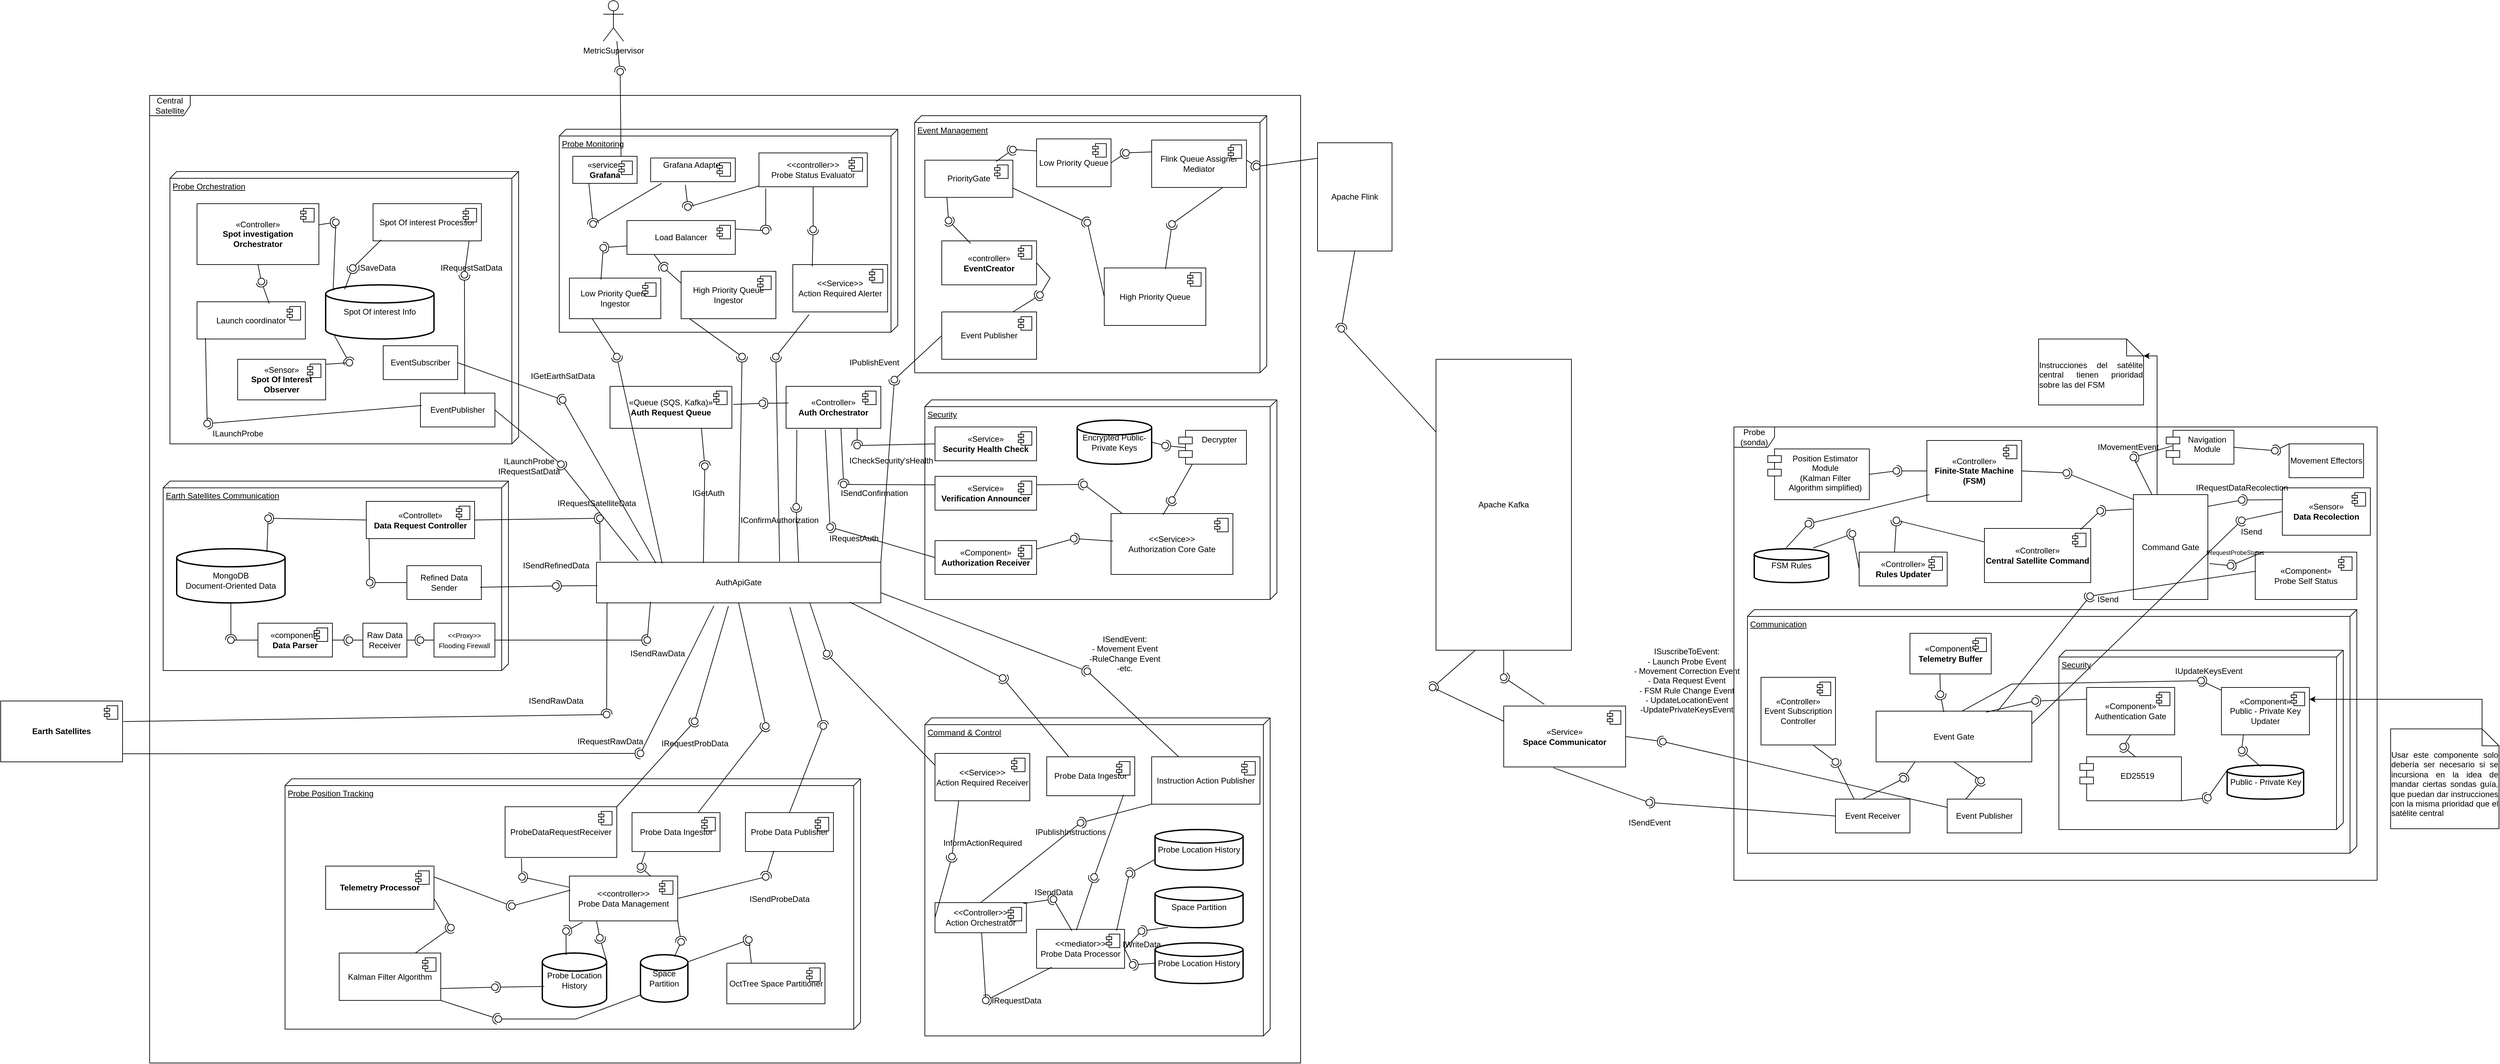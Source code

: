 <mxfile version="27.1.6">
  <diagram name="Página-1" id="IF9zF9d9jBglR46m6e4E">
    <mxGraphModel dx="6724" dy="2969" grid="1" gridSize="10" guides="1" tooltips="1" connect="1" arrows="1" fold="1" page="1" pageScale="1" pageWidth="827" pageHeight="1169" math="0" shadow="0">
      <root>
        <mxCell id="0" />
        <mxCell id="1" parent="0" />
        <mxCell id="DhlkckgEzZ8JU8sMvrn0-34" value="Communication" style="verticalAlign=top;align=left;spacingTop=8;spacingLeft=2;spacingRight=12;shape=cube;size=10;direction=south;fontStyle=4;html=1;whiteSpace=wrap;" vertex="1" parent="1">
          <mxGeometry x="500" y="110" width="900" height="360" as="geometry" />
        </mxCell>
        <mxCell id="DhlkckgEzZ8JU8sMvrn0-1" value="«Controller»&lt;br&gt;&lt;b&gt;Finite-State Machine&lt;br&gt;(FSM)&lt;/b&gt;" style="html=1;dropTarget=0;whiteSpace=wrap;" vertex="1" parent="1">
          <mxGeometry x="765" y="-140" width="140" height="90" as="geometry" />
        </mxCell>
        <mxCell id="DhlkckgEzZ8JU8sMvrn0-2" value="" style="shape=module;jettyWidth=8;jettyHeight=4;" vertex="1" parent="DhlkckgEzZ8JU8sMvrn0-1">
          <mxGeometry x="1" width="20" height="20" relative="1" as="geometry">
            <mxPoint x="-27" y="7" as="offset" />
          </mxGeometry>
        </mxCell>
        <mxCell id="DhlkckgEzZ8JU8sMvrn0-6" value="Central Satellite" style="shape=umlFrame;whiteSpace=wrap;html=1;pointerEvents=0;" vertex="1" parent="1">
          <mxGeometry x="-1860" y="-650" width="1700" height="1430" as="geometry" />
        </mxCell>
        <mxCell id="DhlkckgEzZ8JU8sMvrn0-7" value="Probe (sonda)" style="shape=umlFrame;whiteSpace=wrap;html=1;pointerEvents=0;" vertex="1" parent="1">
          <mxGeometry x="480" y="-160" width="950" height="670" as="geometry" />
        </mxCell>
        <mxCell id="DhlkckgEzZ8JU8sMvrn0-10" value="Apache Kafka" style="html=1;whiteSpace=wrap;" vertex="1" parent="1">
          <mxGeometry x="40" y="-260" width="200" height="430" as="geometry" />
        </mxCell>
        <mxCell id="DhlkckgEzZ8JU8sMvrn0-16" value="&lt;b&gt;Earth Satellites&lt;/b&gt;" style="html=1;dropTarget=0;whiteSpace=wrap;" vertex="1" parent="1">
          <mxGeometry x="-2080" y="245" width="180" height="90" as="geometry" />
        </mxCell>
        <mxCell id="DhlkckgEzZ8JU8sMvrn0-17" value="" style="shape=module;jettyWidth=8;jettyHeight=4;" vertex="1" parent="DhlkckgEzZ8JU8sMvrn0-16">
          <mxGeometry x="1" width="20" height="20" relative="1" as="geometry">
            <mxPoint x="-27" y="7" as="offset" />
          </mxGeometry>
        </mxCell>
        <mxCell id="DhlkckgEzZ8JU8sMvrn0-22" value="FSM Rules" style="strokeWidth=2;html=1;shape=mxgraph.flowchart.database;whiteSpace=wrap;" vertex="1" parent="1">
          <mxGeometry x="510" y="20" width="110" height="50" as="geometry" />
        </mxCell>
        <mxCell id="DhlkckgEzZ8JU8sMvrn0-23" value="«Controller»&lt;br&gt;&lt;b&gt;Rules Updater&lt;/b&gt;" style="html=1;dropTarget=0;whiteSpace=wrap;" vertex="1" parent="1">
          <mxGeometry x="665" y="25" width="130" height="50" as="geometry" />
        </mxCell>
        <mxCell id="DhlkckgEzZ8JU8sMvrn0-24" value="" style="shape=module;jettyWidth=8;jettyHeight=4;" vertex="1" parent="DhlkckgEzZ8JU8sMvrn0-23">
          <mxGeometry x="1" width="20" height="20" relative="1" as="geometry">
            <mxPoint x="-27" y="7" as="offset" />
          </mxGeometry>
        </mxCell>
        <mxCell id="DhlkckgEzZ8JU8sMvrn0-28" value="Movement Effectors" style="html=1;whiteSpace=wrap;" vertex="1" parent="1">
          <mxGeometry x="1300" y="-135" width="110" height="50" as="geometry" />
        </mxCell>
        <mxCell id="DhlkckgEzZ8JU8sMvrn0-29" value="Position Estimator&lt;br&gt;Module&lt;br&gt;(Kalman Filter Algorithm simplified)" style="shape=module;align=left;spacingLeft=20;align=center;verticalAlign=top;whiteSpace=wrap;html=1;" vertex="1" parent="1">
          <mxGeometry x="530" y="-127.5" width="150" height="75" as="geometry" />
        </mxCell>
        <mxCell id="DhlkckgEzZ8JU8sMvrn0-30" value="Navigation Module" style="shape=module;align=left;spacingLeft=20;align=center;verticalAlign=top;whiteSpace=wrap;html=1;" vertex="1" parent="1">
          <mxGeometry x="1118.5" y="-155" width="100" height="50" as="geometry" />
        </mxCell>
        <mxCell id="DhlkckgEzZ8JU8sMvrn0-40" value="«Component»&lt;br&gt;Probe Self Status" style="html=1;dropTarget=0;whiteSpace=wrap;" vertex="1" parent="1">
          <mxGeometry x="1250" y="25" width="150" height="70" as="geometry" />
        </mxCell>
        <mxCell id="DhlkckgEzZ8JU8sMvrn0-41" value="" style="shape=module;jettyWidth=8;jettyHeight=4;" vertex="1" parent="DhlkckgEzZ8JU8sMvrn0-40">
          <mxGeometry x="1" width="20" height="20" relative="1" as="geometry">
            <mxPoint x="-27" y="7" as="offset" />
          </mxGeometry>
        </mxCell>
        <mxCell id="DhlkckgEzZ8JU8sMvrn0-42" value="Event Receiver" style="html=1;whiteSpace=wrap;" vertex="1" parent="1">
          <mxGeometry x="630" y="390" width="110" height="50" as="geometry" />
        </mxCell>
        <mxCell id="DhlkckgEzZ8JU8sMvrn0-43" value="Event Publisher" style="html=1;whiteSpace=wrap;" vertex="1" parent="1">
          <mxGeometry x="795" y="390" width="110" height="50" as="geometry" />
        </mxCell>
        <mxCell id="DhlkckgEzZ8JU8sMvrn0-44" value="«Controller»&lt;br&gt;Event Subscription Controller" style="html=1;dropTarget=0;whiteSpace=wrap;" vertex="1" parent="1">
          <mxGeometry x="520" y="210" width="110" height="100" as="geometry" />
        </mxCell>
        <mxCell id="DhlkckgEzZ8JU8sMvrn0-45" value="" style="shape=module;jettyWidth=8;jettyHeight=4;" vertex="1" parent="DhlkckgEzZ8JU8sMvrn0-44">
          <mxGeometry x="1" width="20" height="20" relative="1" as="geometry">
            <mxPoint x="-27" y="7" as="offset" />
          </mxGeometry>
        </mxCell>
        <mxCell id="DhlkckgEzZ8JU8sMvrn0-46" value="Security" style="verticalAlign=top;align=left;spacingTop=8;spacingLeft=2;spacingRight=12;shape=cube;size=10;direction=south;fontStyle=4;html=1;whiteSpace=wrap;" vertex="1" parent="1">
          <mxGeometry x="960" y="170" width="420" height="265" as="geometry" />
        </mxCell>
        <mxCell id="DhlkckgEzZ8JU8sMvrn0-47" value="&lt;div&gt;&lt;br&gt;&lt;/div&gt;ED25519" style="shape=module;align=left;spacingLeft=20;align=center;verticalAlign=top;whiteSpace=wrap;html=1;" vertex="1" parent="1">
          <mxGeometry x="991" y="327.5" width="150" height="65" as="geometry" />
        </mxCell>
        <mxCell id="DhlkckgEzZ8JU8sMvrn0-48" value="«Sensor»&lt;br&gt;&lt;b&gt;Data Recolection&lt;/b&gt;" style="html=1;dropTarget=0;whiteSpace=wrap;" vertex="1" parent="1">
          <mxGeometry x="1290" y="-70" width="130" height="70" as="geometry" />
        </mxCell>
        <mxCell id="DhlkckgEzZ8JU8sMvrn0-49" value="" style="shape=module;jettyWidth=8;jettyHeight=4;" vertex="1" parent="DhlkckgEzZ8JU8sMvrn0-48">
          <mxGeometry x="1" width="20" height="20" relative="1" as="geometry">
            <mxPoint x="-27" y="7" as="offset" />
          </mxGeometry>
        </mxCell>
        <mxCell id="DhlkckgEzZ8JU8sMvrn0-50" value="Public - Private Key" style="strokeWidth=2;html=1;shape=mxgraph.flowchart.database;whiteSpace=wrap;" vertex="1" parent="1">
          <mxGeometry x="1208.5" y="340" width="113" height="50" as="geometry" />
        </mxCell>
        <mxCell id="DhlkckgEzZ8JU8sMvrn0-51" value="«Component»&lt;div&gt;Authentication Gate&lt;/div&gt;" style="html=1;dropTarget=0;whiteSpace=wrap;" vertex="1" parent="1">
          <mxGeometry x="1001" y="225" width="130" height="70" as="geometry" />
        </mxCell>
        <mxCell id="DhlkckgEzZ8JU8sMvrn0-52" value="" style="shape=module;jettyWidth=8;jettyHeight=4;" vertex="1" parent="DhlkckgEzZ8JU8sMvrn0-51">
          <mxGeometry x="1" width="20" height="20" relative="1" as="geometry">
            <mxPoint x="-27" y="7" as="offset" />
          </mxGeometry>
        </mxCell>
        <mxCell id="DhlkckgEzZ8JU8sMvrn0-53" value="Event Gate" style="html=1;whiteSpace=wrap;" vertex="1" parent="1">
          <mxGeometry x="690" y="260" width="230" height="75" as="geometry" />
        </mxCell>
        <mxCell id="DhlkckgEzZ8JU8sMvrn0-56" value="Probe Monitoring" style="verticalAlign=top;align=left;spacingTop=8;spacingLeft=2;spacingRight=12;shape=cube;size=10;direction=south;fontStyle=4;html=1;whiteSpace=wrap;" vertex="1" parent="1">
          <mxGeometry x="-1255" y="-600" width="500" height="300" as="geometry" />
        </mxCell>
        <mxCell id="DhlkckgEzZ8JU8sMvrn0-57" value="«Controller»&lt;br&gt;&lt;b&gt;Central Satellite Command&lt;/b&gt;" style="html=1;dropTarget=0;whiteSpace=wrap;" vertex="1" parent="1">
          <mxGeometry x="850" y="-10" width="157" height="80" as="geometry" />
        </mxCell>
        <mxCell id="DhlkckgEzZ8JU8sMvrn0-58" value="" style="shape=module;jettyWidth=8;jettyHeight=4;" vertex="1" parent="DhlkckgEzZ8JU8sMvrn0-57">
          <mxGeometry x="1" width="20" height="20" relative="1" as="geometry">
            <mxPoint x="-27" y="7" as="offset" />
          </mxGeometry>
        </mxCell>
        <mxCell id="DhlkckgEzZ8JU8sMvrn0-61" style="edgeStyle=orthogonalEdgeStyle;rounded=0;orthogonalLoop=1;jettySize=auto;html=1;entryX=0;entryY=0;entryDx=155;entryDy=25;entryPerimeter=0;exitX=0.155;exitY=0.016;exitDx=0;exitDy=0;exitPerimeter=0;" edge="1" parent="1" source="DhlkckgEzZ8JU8sMvrn0-59" target="DhlkckgEzZ8JU8sMvrn0-60">
          <mxGeometry relative="1" as="geometry">
            <mxPoint x="1125" y="-210" as="targetPoint" />
            <Array as="points">
              <mxPoint x="1105" y="-57" />
              <mxPoint x="1105" y="-265" />
            </Array>
          </mxGeometry>
        </mxCell>
        <mxCell id="DhlkckgEzZ8JU8sMvrn0-59" value="Command Gate" style="html=1;whiteSpace=wrap;" vertex="1" parent="1">
          <mxGeometry x="1070" y="-60" width="110" height="155" as="geometry" />
        </mxCell>
        <mxCell id="DhlkckgEzZ8JU8sMvrn0-60" value="&lt;div style=&quot;text-align: justify;&quot;&gt;&lt;span style=&quot;background-color: transparent; color: light-dark(rgb(0, 0, 0), rgb(255, 255, 255));&quot;&gt;Instrucciones del satélite central tienen prioridad sobre las del FSM&lt;/span&gt;&lt;/div&gt;" style="shape=note2;boundedLbl=1;whiteSpace=wrap;html=1;size=25;verticalAlign=top;align=center;" vertex="1" parent="1">
          <mxGeometry x="930" y="-290" width="155" height="97.5" as="geometry" />
        </mxCell>
        <mxCell id="DhlkckgEzZ8JU8sMvrn0-62" value="«Component»&lt;br&gt;&lt;b&gt;Telemetry Buffer&lt;/b&gt;" style="html=1;dropTarget=0;whiteSpace=wrap;" vertex="1" parent="1">
          <mxGeometry x="740" y="145" width="120" height="60" as="geometry" />
        </mxCell>
        <mxCell id="DhlkckgEzZ8JU8sMvrn0-63" value="" style="shape=module;jettyWidth=8;jettyHeight=4;" vertex="1" parent="DhlkckgEzZ8JU8sMvrn0-62">
          <mxGeometry x="1" width="20" height="20" relative="1" as="geometry">
            <mxPoint x="-27" y="7" as="offset" />
          </mxGeometry>
        </mxCell>
        <mxCell id="DhlkckgEzZ8JU8sMvrn0-65" value="Probe Position Tracking" style="verticalAlign=top;align=left;spacingTop=8;spacingLeft=2;spacingRight=12;shape=cube;size=10;direction=south;fontStyle=4;html=1;whiteSpace=wrap;" vertex="1" parent="1">
          <mxGeometry x="-1660" y="360" width="850" height="370" as="geometry" />
        </mxCell>
        <mxCell id="DhlkckgEzZ8JU8sMvrn0-66" value="Probe Orchestration" style="verticalAlign=top;align=left;spacingTop=8;spacingLeft=2;spacingRight=12;shape=cube;size=10;direction=south;fontStyle=4;html=1;whiteSpace=wrap;" vertex="1" parent="1">
          <mxGeometry x="-1830" y="-537.5" width="515" height="402.5" as="geometry" />
        </mxCell>
        <mxCell id="DhlkckgEzZ8JU8sMvrn0-67" value="Command &amp;amp; Control" style="verticalAlign=top;align=left;spacingTop=8;spacingLeft=2;spacingRight=12;shape=cube;size=10;direction=south;fontStyle=4;html=1;whiteSpace=wrap;" vertex="1" parent="1">
          <mxGeometry x="-715" y="270" width="510" height="470" as="geometry" />
        </mxCell>
        <mxCell id="DhlkckgEzZ8JU8sMvrn0-68" value="Event Management" style="verticalAlign=top;align=left;spacingTop=8;spacingLeft=2;spacingRight=12;shape=cube;size=10;direction=south;fontStyle=4;html=1;whiteSpace=wrap;" vertex="1" parent="1">
          <mxGeometry x="-730" y="-620" width="520" height="380" as="geometry" />
        </mxCell>
        <mxCell id="DhlkckgEzZ8JU8sMvrn0-70" value="AuthApiGate" style="html=1;whiteSpace=wrap;" vertex="1" parent="1">
          <mxGeometry x="-1200" y="40" width="420" height="60" as="geometry" />
        </mxCell>
        <mxCell id="DhlkckgEzZ8JU8sMvrn0-73" value="Apache Flink" style="html=1;whiteSpace=wrap;" vertex="1" parent="1">
          <mxGeometry x="-135" y="-580" width="110" height="160" as="geometry" />
        </mxCell>
        <mxCell id="DhlkckgEzZ8JU8sMvrn0-74" value="" style="shape=image;verticalLabelPosition=bottom;labelBackgroundColor=default;verticalAlign=top;aspect=fixed;imageAspect=0;image=https://flink.apache.org/img/logo/png/500/flink_squirrel_500.png;" vertex="1" parent="1">
          <mxGeometry x="-60" y="-470" width="60" height="60" as="geometry" />
        </mxCell>
        <mxCell id="DhlkckgEzZ8JU8sMvrn0-77" value="" style="shape=image;verticalLabelPosition=bottom;labelBackgroundColor=default;verticalAlign=top;aspect=fixed;imageAspect=0;image=https://logovectordl.com/wp-content/uploads/2021/05/apache-kafka-logo-vector.png;" vertex="1" parent="1">
          <mxGeometry x="180" y="80" width="108" height="60" as="geometry" />
        </mxCell>
        <mxCell id="DhlkckgEzZ8JU8sMvrn0-80" value="Security" style="verticalAlign=top;align=left;spacingTop=8;spacingLeft=2;spacingRight=12;shape=cube;size=10;direction=south;fontStyle=4;html=1;whiteSpace=wrap;" vertex="1" parent="1">
          <mxGeometry x="-715" y="-200" width="520" height="295" as="geometry" />
        </mxCell>
        <mxCell id="DhlkckgEzZ8JU8sMvrn0-81" value="Earth Satellites Communication" style="verticalAlign=top;align=left;spacingTop=8;spacingLeft=2;spacingRight=12;shape=cube;size=10;direction=south;fontStyle=4;html=1;whiteSpace=wrap;" vertex="1" parent="1">
          <mxGeometry x="-1840" y="-80" width="510" height="280" as="geometry" />
        </mxCell>
        <mxCell id="DhlkckgEzZ8JU8sMvrn0-83" value="«Component»&lt;div&gt;Public - Private Key Updater&lt;/div&gt;" style="html=1;dropTarget=0;whiteSpace=wrap;" vertex="1" parent="1">
          <mxGeometry x="1200" y="225" width="130" height="70" as="geometry" />
        </mxCell>
        <mxCell id="DhlkckgEzZ8JU8sMvrn0-84" value="" style="shape=module;jettyWidth=8;jettyHeight=4;" vertex="1" parent="DhlkckgEzZ8JU8sMvrn0-83">
          <mxGeometry x="1" width="20" height="20" relative="1" as="geometry">
            <mxPoint x="-27" y="7" as="offset" />
          </mxGeometry>
        </mxCell>
        <mxCell id="DhlkckgEzZ8JU8sMvrn0-86" style="edgeStyle=orthogonalEdgeStyle;rounded=0;orthogonalLoop=1;jettySize=auto;html=1;exitX=0;exitY=0;exitDx=135;exitDy=0;exitPerimeter=0;entryX=1;entryY=0.25;entryDx=0;entryDy=0;" edge="1" parent="1" source="DhlkckgEzZ8JU8sMvrn0-85" target="DhlkckgEzZ8JU8sMvrn0-83">
          <mxGeometry relative="1" as="geometry" />
        </mxCell>
        <mxCell id="DhlkckgEzZ8JU8sMvrn0-85" value="&lt;div style=&quot;text-align: justify;&quot;&gt;Usar este componente solo debería ser necesario si se incursiona en la idea de mandar ciertas sondas guía, que puedan dar instrucciones con la misma prioridad que el satélite central&lt;/div&gt;" style="shape=note2;boundedLbl=1;whiteSpace=wrap;html=1;size=25;verticalAlign=top;align=center;" vertex="1" parent="1">
          <mxGeometry x="1450" y="286.25" width="160" height="147.5" as="geometry" />
        </mxCell>
        <mxCell id="DhlkckgEzZ8JU8sMvrn0-90" value="Raw Data Receiver" style="html=1;whiteSpace=wrap;" vertex="1" parent="1">
          <mxGeometry x="-1545" y="130" width="65" height="50" as="geometry" />
        </mxCell>
        <mxCell id="DhlkckgEzZ8JU8sMvrn0-91" value="" style="rounded=0;orthogonalLoop=1;jettySize=auto;html=1;endArrow=halfCircle;endFill=0;endSize=6;strokeWidth=1;sketch=0;exitX=1;exitY=0.5;exitDx=0;exitDy=0;" edge="1" target="DhlkckgEzZ8JU8sMvrn0-93" parent="1" source="DhlkckgEzZ8JU8sMvrn0-139">
          <mxGeometry relative="1" as="geometry">
            <mxPoint x="-1215" y="165" as="sourcePoint" />
          </mxGeometry>
        </mxCell>
        <mxCell id="DhlkckgEzZ8JU8sMvrn0-92" value="" style="rounded=0;orthogonalLoop=1;jettySize=auto;html=1;endArrow=oval;endFill=0;sketch=0;sourcePerimeterSpacing=0;targetPerimeterSpacing=0;endSize=10;exitX=0.19;exitY=0.97;exitDx=0;exitDy=0;exitPerimeter=0;" edge="1" target="DhlkckgEzZ8JU8sMvrn0-93" parent="1" source="DhlkckgEzZ8JU8sMvrn0-70">
          <mxGeometry relative="1" as="geometry">
            <mxPoint x="-1255" y="165" as="sourcePoint" />
          </mxGeometry>
        </mxCell>
        <mxCell id="DhlkckgEzZ8JU8sMvrn0-93" value="" style="ellipse;whiteSpace=wrap;html=1;align=center;aspect=fixed;fillColor=none;strokeColor=none;resizable=0;perimeter=centerPerimeter;rotatable=0;allowArrows=0;points=[];outlineConnect=1;" vertex="1" parent="1">
          <mxGeometry x="-1130" y="150" width="10" height="10" as="geometry" />
        </mxCell>
        <mxCell id="DhlkckgEzZ8JU8sMvrn0-96" value="«component»&lt;br&gt;&lt;b&gt;Data Parser&lt;/b&gt;" style="html=1;dropTarget=0;whiteSpace=wrap;" vertex="1" parent="1">
          <mxGeometry x="-1700" y="130" width="110" height="50" as="geometry" />
        </mxCell>
        <mxCell id="DhlkckgEzZ8JU8sMvrn0-97" value="" style="shape=module;jettyWidth=8;jettyHeight=4;" vertex="1" parent="DhlkckgEzZ8JU8sMvrn0-96">
          <mxGeometry x="1" width="20" height="20" relative="1" as="geometry">
            <mxPoint x="-27" y="7" as="offset" />
          </mxGeometry>
        </mxCell>
        <mxCell id="DhlkckgEzZ8JU8sMvrn0-98" value="&lt;br&gt;MongoDB&lt;div&gt;Document-Oriented Data&lt;/div&gt;" style="strokeWidth=2;html=1;shape=mxgraph.flowchart.database;whiteSpace=wrap;" vertex="1" parent="1">
          <mxGeometry x="-1820" y="20" width="160" height="80" as="geometry" />
        </mxCell>
        <mxCell id="DhlkckgEzZ8JU8sMvrn0-99" value="«Controllet»&lt;br&gt;&lt;b&gt;Data Request Controller&lt;/b&gt;" style="html=1;dropTarget=0;whiteSpace=wrap;" vertex="1" parent="1">
          <mxGeometry x="-1540" y="-50" width="160" height="55" as="geometry" />
        </mxCell>
        <mxCell id="DhlkckgEzZ8JU8sMvrn0-100" value="" style="shape=module;jettyWidth=8;jettyHeight=4;" vertex="1" parent="DhlkckgEzZ8JU8sMvrn0-99">
          <mxGeometry x="1" width="20" height="20" relative="1" as="geometry">
            <mxPoint x="-27" y="7" as="offset" />
          </mxGeometry>
        </mxCell>
        <mxCell id="DhlkckgEzZ8JU8sMvrn0-101" value="Refined Data Sender" style="html=1;whiteSpace=wrap;" vertex="1" parent="1">
          <mxGeometry x="-1480" y="45" width="110" height="50" as="geometry" />
        </mxCell>
        <mxCell id="DhlkckgEzZ8JU8sMvrn0-102" value="" style="rounded=0;orthogonalLoop=1;jettySize=auto;html=1;endArrow=halfCircle;endFill=0;endSize=6;strokeWidth=1;sketch=0;exitX=1;exitY=0.5;exitDx=0;exitDy=0;" edge="1" target="DhlkckgEzZ8JU8sMvrn0-104" parent="1" source="DhlkckgEzZ8JU8sMvrn0-99">
          <mxGeometry relative="1" as="geometry">
            <mxPoint x="-1170" y="-25" as="sourcePoint" />
          </mxGeometry>
        </mxCell>
        <mxCell id="DhlkckgEzZ8JU8sMvrn0-103" value="" style="rounded=0;orthogonalLoop=1;jettySize=auto;html=1;endArrow=oval;endFill=0;sketch=0;sourcePerimeterSpacing=0;targetPerimeterSpacing=0;endSize=10;exitX=0.013;exitY=-0.035;exitDx=0;exitDy=0;exitPerimeter=0;" edge="1" target="DhlkckgEzZ8JU8sMvrn0-104" parent="1" source="DhlkckgEzZ8JU8sMvrn0-70">
          <mxGeometry relative="1" as="geometry">
            <mxPoint x="-1210" y="-25" as="sourcePoint" />
          </mxGeometry>
        </mxCell>
        <mxCell id="DhlkckgEzZ8JU8sMvrn0-104" value="" style="ellipse;whiteSpace=wrap;html=1;align=center;aspect=fixed;fillColor=none;strokeColor=none;resizable=0;perimeter=centerPerimeter;rotatable=0;allowArrows=0;points=[];outlineConnect=1;" vertex="1" parent="1">
          <mxGeometry x="-1200" y="-30" width="10" height="10" as="geometry" />
        </mxCell>
        <mxCell id="DhlkckgEzZ8JU8sMvrn0-105" value="" style="rounded=0;orthogonalLoop=1;jettySize=auto;html=1;endArrow=halfCircle;endFill=0;endSize=6;strokeWidth=1;sketch=0;exitX=0.003;exitY=0.574;exitDx=0;exitDy=0;exitPerimeter=0;" edge="1" target="DhlkckgEzZ8JU8sMvrn0-107" parent="1" source="DhlkckgEzZ8JU8sMvrn0-70">
          <mxGeometry relative="1" as="geometry">
            <mxPoint x="-1110" y="-35" as="sourcePoint" />
          </mxGeometry>
        </mxCell>
        <mxCell id="DhlkckgEzZ8JU8sMvrn0-106" value="" style="rounded=0;orthogonalLoop=1;jettySize=auto;html=1;endArrow=oval;endFill=0;sketch=0;sourcePerimeterSpacing=0;targetPerimeterSpacing=0;endSize=10;exitX=0.982;exitY=0.638;exitDx=0;exitDy=0;exitPerimeter=0;entryX=0.591;entryY=0.927;entryDx=0;entryDy=0;entryPerimeter=0;" edge="1" target="DhlkckgEzZ8JU8sMvrn0-107" parent="1" source="DhlkckgEzZ8JU8sMvrn0-101">
          <mxGeometry relative="1" as="geometry">
            <mxPoint x="-1190" y="-35" as="sourcePoint" />
            <mxPoint x="-1300" y="75" as="targetPoint" />
          </mxGeometry>
        </mxCell>
        <mxCell id="DhlkckgEzZ8JU8sMvrn0-107" value="" style="ellipse;whiteSpace=wrap;html=1;align=center;aspect=fixed;fillColor=none;strokeColor=none;resizable=0;perimeter=centerPerimeter;rotatable=0;allowArrows=0;points=[];outlineConnect=1;" vertex="1" parent="1">
          <mxGeometry x="-1265" y="70" width="10" height="10" as="geometry" />
        </mxCell>
        <mxCell id="DhlkckgEzZ8JU8sMvrn0-108" value="IRequestSatelliteData" style="text;html=1;align=center;verticalAlign=middle;resizable=0;points=[];autosize=1;strokeColor=none;fillColor=none;" vertex="1" parent="1">
          <mxGeometry x="-1270" y="-62" width="140" height="30" as="geometry" />
        </mxCell>
        <mxCell id="DhlkckgEzZ8JU8sMvrn0-109" value="ISendRawData" style="text;html=1;align=center;verticalAlign=middle;resizable=0;points=[];autosize=1;strokeColor=none;fillColor=none;" vertex="1" parent="1">
          <mxGeometry x="-1160" y="160" width="100" height="30" as="geometry" />
        </mxCell>
        <mxCell id="DhlkckgEzZ8JU8sMvrn0-110" value="ISendRefinedData" style="text;html=1;align=center;verticalAlign=middle;resizable=0;points=[];autosize=1;strokeColor=none;fillColor=none;" vertex="1" parent="1">
          <mxGeometry x="-1320" y="30" width="120" height="30" as="geometry" />
        </mxCell>
        <mxCell id="DhlkckgEzZ8JU8sMvrn0-114" value="" style="rounded=0;orthogonalLoop=1;jettySize=auto;html=1;endArrow=halfCircle;endFill=0;endSize=6;strokeWidth=1;sketch=0;exitX=0;exitY=0.5;exitDx=0;exitDy=0;" edge="1" target="DhlkckgEzZ8JU8sMvrn0-116" parent="1" source="DhlkckgEzZ8JU8sMvrn0-99">
          <mxGeometry relative="1" as="geometry">
            <mxPoint x="-1600" y="-22" as="sourcePoint" />
          </mxGeometry>
        </mxCell>
        <mxCell id="DhlkckgEzZ8JU8sMvrn0-115" value="" style="rounded=0;orthogonalLoop=1;jettySize=auto;html=1;endArrow=oval;endFill=0;sketch=0;sourcePerimeterSpacing=0;targetPerimeterSpacing=0;endSize=10;exitX=0.833;exitY=0.059;exitDx=0;exitDy=0;exitPerimeter=0;" edge="1" target="DhlkckgEzZ8JU8sMvrn0-116" parent="1" source="DhlkckgEzZ8JU8sMvrn0-98">
          <mxGeometry relative="1" as="geometry">
            <mxPoint x="-1640" y="-22" as="sourcePoint" />
          </mxGeometry>
        </mxCell>
        <mxCell id="DhlkckgEzZ8JU8sMvrn0-116" value="" style="ellipse;whiteSpace=wrap;html=1;align=center;aspect=fixed;fillColor=none;strokeColor=none;resizable=0;perimeter=centerPerimeter;rotatable=0;allowArrows=0;points=[];outlineConnect=1;" vertex="1" parent="1">
          <mxGeometry x="-1690" y="-30" width="10" height="10" as="geometry" />
        </mxCell>
        <mxCell id="DhlkckgEzZ8JU8sMvrn0-117" value="" style="rounded=0;orthogonalLoop=1;jettySize=auto;html=1;endArrow=halfCircle;endFill=0;endSize=6;strokeWidth=1;sketch=0;exitX=0;exitY=0.5;exitDx=0;exitDy=0;" edge="1" target="DhlkckgEzZ8JU8sMvrn0-119" parent="1" source="DhlkckgEzZ8JU8sMvrn0-101">
          <mxGeometry relative="1" as="geometry">
            <mxPoint x="-1575" y="70" as="sourcePoint" />
          </mxGeometry>
        </mxCell>
        <mxCell id="DhlkckgEzZ8JU8sMvrn0-118" value="" style="rounded=0;orthogonalLoop=1;jettySize=auto;html=1;endArrow=oval;endFill=0;sketch=0;sourcePerimeterSpacing=0;targetPerimeterSpacing=0;endSize=10;exitX=0.026;exitY=1.005;exitDx=0;exitDy=0;exitPerimeter=0;" edge="1" target="DhlkckgEzZ8JU8sMvrn0-119" parent="1" source="DhlkckgEzZ8JU8sMvrn0-99">
          <mxGeometry relative="1" as="geometry">
            <mxPoint x="-1615" y="70" as="sourcePoint" />
          </mxGeometry>
        </mxCell>
        <mxCell id="DhlkckgEzZ8JU8sMvrn0-119" value="" style="ellipse;whiteSpace=wrap;html=1;align=center;aspect=fixed;fillColor=none;strokeColor=none;resizable=0;perimeter=centerPerimeter;rotatable=0;allowArrows=0;points=[];outlineConnect=1;" vertex="1" parent="1">
          <mxGeometry x="-1540" y="65" width="10" height="10" as="geometry" />
        </mxCell>
        <mxCell id="DhlkckgEzZ8JU8sMvrn0-120" value="" style="rounded=0;orthogonalLoop=1;jettySize=auto;html=1;endArrow=halfCircle;endFill=0;endSize=6;strokeWidth=1;sketch=0;exitX=0.5;exitY=1;exitDx=0;exitDy=0;exitPerimeter=0;" edge="1" target="DhlkckgEzZ8JU8sMvrn0-122" parent="1" source="DhlkckgEzZ8JU8sMvrn0-98">
          <mxGeometry relative="1" as="geometry">
            <mxPoint x="-1700" y="165" as="sourcePoint" />
          </mxGeometry>
        </mxCell>
        <mxCell id="DhlkckgEzZ8JU8sMvrn0-121" value="" style="rounded=0;orthogonalLoop=1;jettySize=auto;html=1;endArrow=oval;endFill=0;sketch=0;sourcePerimeterSpacing=0;targetPerimeterSpacing=0;endSize=10;exitX=0;exitY=0.5;exitDx=0;exitDy=0;" edge="1" target="DhlkckgEzZ8JU8sMvrn0-122" parent="1" source="DhlkckgEzZ8JU8sMvrn0-96">
          <mxGeometry relative="1" as="geometry">
            <mxPoint x="-1740" y="165" as="sourcePoint" />
          </mxGeometry>
        </mxCell>
        <mxCell id="DhlkckgEzZ8JU8sMvrn0-122" value="" style="ellipse;whiteSpace=wrap;html=1;align=center;aspect=fixed;fillColor=none;strokeColor=none;resizable=0;perimeter=centerPerimeter;rotatable=0;allowArrows=0;points=[];outlineConnect=1;" vertex="1" parent="1">
          <mxGeometry x="-1745" y="150" width="10" height="10" as="geometry" />
        </mxCell>
        <mxCell id="DhlkckgEzZ8JU8sMvrn0-123" value="" style="rounded=0;orthogonalLoop=1;jettySize=auto;html=1;endArrow=halfCircle;endFill=0;endSize=6;strokeWidth=1;sketch=0;exitX=1;exitY=0.5;exitDx=0;exitDy=0;" edge="1" target="DhlkckgEzZ8JU8sMvrn0-125" parent="1" source="DhlkckgEzZ8JU8sMvrn0-96">
          <mxGeometry relative="1" as="geometry">
            <mxPoint x="-1520" y="255" as="sourcePoint" />
          </mxGeometry>
        </mxCell>
        <mxCell id="DhlkckgEzZ8JU8sMvrn0-124" value="" style="rounded=0;orthogonalLoop=1;jettySize=auto;html=1;endArrow=oval;endFill=0;sketch=0;sourcePerimeterSpacing=0;targetPerimeterSpacing=0;endSize=10;exitX=0;exitY=0.5;exitDx=0;exitDy=0;" edge="1" target="DhlkckgEzZ8JU8sMvrn0-125" parent="1" source="DhlkckgEzZ8JU8sMvrn0-90">
          <mxGeometry relative="1" as="geometry">
            <mxPoint x="-1560" y="255" as="sourcePoint" />
          </mxGeometry>
        </mxCell>
        <mxCell id="DhlkckgEzZ8JU8sMvrn0-125" value="" style="ellipse;whiteSpace=wrap;html=1;align=center;aspect=fixed;fillColor=none;strokeColor=none;resizable=0;perimeter=centerPerimeter;rotatable=0;allowArrows=0;points=[];outlineConnect=1;" vertex="1" parent="1">
          <mxGeometry x="-1570" y="150" width="10" height="10" as="geometry" />
        </mxCell>
        <mxCell id="DhlkckgEzZ8JU8sMvrn0-126" value="" style="rounded=0;orthogonalLoop=1;jettySize=auto;html=1;endArrow=halfCircle;endFill=0;endSize=6;strokeWidth=1;sketch=0;exitX=0.037;exitY=0.99;exitDx=0;exitDy=0;exitPerimeter=0;" edge="1" target="DhlkckgEzZ8JU8sMvrn0-128" parent="1" source="DhlkckgEzZ8JU8sMvrn0-70">
          <mxGeometry relative="1" as="geometry">
            <mxPoint x="-1695" y="275" as="sourcePoint" />
          </mxGeometry>
        </mxCell>
        <mxCell id="DhlkckgEzZ8JU8sMvrn0-127" value="" style="rounded=0;orthogonalLoop=1;jettySize=auto;html=1;endArrow=oval;endFill=0;sketch=0;sourcePerimeterSpacing=0;targetPerimeterSpacing=0;endSize=10;exitX=1.007;exitY=0.338;exitDx=0;exitDy=0;exitPerimeter=0;" edge="1" target="DhlkckgEzZ8JU8sMvrn0-128" parent="1" source="DhlkckgEzZ8JU8sMvrn0-16">
          <mxGeometry relative="1" as="geometry">
            <mxPoint x="-1910" y="275" as="sourcePoint" />
          </mxGeometry>
        </mxCell>
        <mxCell id="DhlkckgEzZ8JU8sMvrn0-128" value="" style="ellipse;whiteSpace=wrap;html=1;align=center;aspect=fixed;fillColor=none;strokeColor=none;resizable=0;perimeter=centerPerimeter;rotatable=0;allowArrows=0;points=[];outlineConnect=1;" vertex="1" parent="1">
          <mxGeometry x="-1190" y="260" width="10" height="10" as="geometry" />
        </mxCell>
        <mxCell id="DhlkckgEzZ8JU8sMvrn0-129" value="ISendRawData" style="text;html=1;align=center;verticalAlign=middle;resizable=0;points=[];autosize=1;strokeColor=none;fillColor=none;" vertex="1" parent="1">
          <mxGeometry x="-1310" y="230" width="100" height="30" as="geometry" />
        </mxCell>
        <mxCell id="DhlkckgEzZ8JU8sMvrn0-130" value="" style="rounded=0;orthogonalLoop=1;jettySize=auto;html=1;endArrow=halfCircle;endFill=0;endSize=6;strokeWidth=1;sketch=0;exitX=0.998;exitY=0.867;exitDx=0;exitDy=0;exitPerimeter=0;" edge="1" target="DhlkckgEzZ8JU8sMvrn0-132" parent="1" source="DhlkckgEzZ8JU8sMvrn0-16">
          <mxGeometry relative="1" as="geometry">
            <mxPoint x="-1090" y="315" as="sourcePoint" />
          </mxGeometry>
        </mxCell>
        <mxCell id="DhlkckgEzZ8JU8sMvrn0-131" value="" style="rounded=0;orthogonalLoop=1;jettySize=auto;html=1;endArrow=oval;endFill=0;sketch=0;sourcePerimeterSpacing=0;targetPerimeterSpacing=0;endSize=10;exitX=0.413;exitY=1.072;exitDx=0;exitDy=0;exitPerimeter=0;" edge="1" target="DhlkckgEzZ8JU8sMvrn0-132" parent="1" source="DhlkckgEzZ8JU8sMvrn0-70">
          <mxGeometry relative="1" as="geometry">
            <mxPoint x="-1130" y="315" as="sourcePoint" />
          </mxGeometry>
        </mxCell>
        <mxCell id="DhlkckgEzZ8JU8sMvrn0-132" value="" style="ellipse;whiteSpace=wrap;html=1;align=center;aspect=fixed;fillColor=none;strokeColor=none;resizable=0;perimeter=centerPerimeter;rotatable=0;allowArrows=0;points=[];outlineConnect=1;" vertex="1" parent="1">
          <mxGeometry x="-1140" y="317.5" width="10" height="10" as="geometry" />
        </mxCell>
        <mxCell id="DhlkckgEzZ8JU8sMvrn0-133" value="IRequestRawData" style="text;html=1;align=center;verticalAlign=middle;resizable=0;points=[];autosize=1;strokeColor=none;fillColor=none;" vertex="1" parent="1">
          <mxGeometry x="-1240" y="290" width="120" height="30" as="geometry" />
        </mxCell>
        <mxCell id="DhlkckgEzZ8JU8sMvrn0-134" value="Spot Of interest Processor" style="html=1;dropTarget=0;whiteSpace=wrap;" vertex="1" parent="1">
          <mxGeometry x="-1530" y="-490" width="160" height="55" as="geometry" />
        </mxCell>
        <mxCell id="DhlkckgEzZ8JU8sMvrn0-135" value="" style="shape=module;jettyWidth=8;jettyHeight=4;" vertex="1" parent="DhlkckgEzZ8JU8sMvrn0-134">
          <mxGeometry x="1" width="20" height="20" relative="1" as="geometry">
            <mxPoint x="-27" y="7" as="offset" />
          </mxGeometry>
        </mxCell>
        <mxCell id="DhlkckgEzZ8JU8sMvrn0-137" value="«Service»&lt;br&gt;&lt;b&gt;Space Communicator&lt;/b&gt;" style="html=1;dropTarget=0;whiteSpace=wrap;" vertex="1" parent="1">
          <mxGeometry x="140" y="252.5" width="180" height="90" as="geometry" />
        </mxCell>
        <mxCell id="DhlkckgEzZ8JU8sMvrn0-138" value="" style="shape=module;jettyWidth=8;jettyHeight=4;" vertex="1" parent="DhlkckgEzZ8JU8sMvrn0-137">
          <mxGeometry x="1" width="20" height="20" relative="1" as="geometry">
            <mxPoint x="-27" y="7" as="offset" />
          </mxGeometry>
        </mxCell>
        <mxCell id="DhlkckgEzZ8JU8sMvrn0-139" value="&lt;span style=&quot;font-size: 10px;&quot;&gt;&amp;lt;&amp;lt;Proxy&amp;gt;&amp;gt;&lt;br&gt;Flooding Firewall&lt;/span&gt;" style="html=1;whiteSpace=wrap;" vertex="1" parent="1">
          <mxGeometry x="-1440" y="130" width="90" height="50" as="geometry" />
        </mxCell>
        <mxCell id="DhlkckgEzZ8JU8sMvrn0-140" value="" style="rounded=0;orthogonalLoop=1;jettySize=auto;html=1;endArrow=halfCircle;endFill=0;endSize=6;strokeWidth=1;sketch=0;exitX=1;exitY=0.5;exitDx=0;exitDy=0;" edge="1" target="DhlkckgEzZ8JU8sMvrn0-142" parent="1" source="DhlkckgEzZ8JU8sMvrn0-90">
          <mxGeometry relative="1" as="geometry">
            <mxPoint x="-1450" y="245" as="sourcePoint" />
          </mxGeometry>
        </mxCell>
        <mxCell id="DhlkckgEzZ8JU8sMvrn0-141" value="" style="rounded=0;orthogonalLoop=1;jettySize=auto;html=1;endArrow=oval;endFill=0;sketch=0;sourcePerimeterSpacing=0;targetPerimeterSpacing=0;endSize=10;exitX=0;exitY=0.5;exitDx=0;exitDy=0;" edge="1" target="DhlkckgEzZ8JU8sMvrn0-142" parent="1" source="DhlkckgEzZ8JU8sMvrn0-139">
          <mxGeometry relative="1" as="geometry">
            <mxPoint x="-1490" y="245" as="sourcePoint" />
          </mxGeometry>
        </mxCell>
        <mxCell id="DhlkckgEzZ8JU8sMvrn0-142" value="" style="ellipse;whiteSpace=wrap;html=1;align=center;aspect=fixed;fillColor=none;strokeColor=none;resizable=0;perimeter=centerPerimeter;rotatable=0;allowArrows=0;points=[];outlineConnect=1;" vertex="1" parent="1">
          <mxGeometry x="-1465" y="150" width="10" height="10" as="geometry" />
        </mxCell>
        <mxCell id="DhlkckgEzZ8JU8sMvrn0-143" value="" style="rounded=0;orthogonalLoop=1;jettySize=auto;html=1;endArrow=halfCircle;endFill=0;endSize=6;strokeWidth=1;sketch=0;exitX=0.711;exitY=-0.01;exitDx=0;exitDy=0;exitPerimeter=0;" edge="1" target="DhlkckgEzZ8JU8sMvrn0-145" parent="1" source="DhlkckgEzZ8JU8sMvrn0-70">
          <mxGeometry relative="1" as="geometry">
            <mxPoint x="-827" y="-52" as="sourcePoint" />
          </mxGeometry>
        </mxCell>
        <mxCell id="DhlkckgEzZ8JU8sMvrn0-144" value="" style="rounded=0;orthogonalLoop=1;jettySize=auto;html=1;endArrow=oval;endFill=0;sketch=0;sourcePerimeterSpacing=0;targetPerimeterSpacing=0;endSize=10;exitX=0.114;exitY=1.037;exitDx=0;exitDy=0;exitPerimeter=0;" edge="1" target="DhlkckgEzZ8JU8sMvrn0-145" parent="1" source="DhlkckgEzZ8JU8sMvrn0-151">
          <mxGeometry relative="1" as="geometry">
            <mxPoint x="-867" y="-52" as="sourcePoint" />
          </mxGeometry>
        </mxCell>
        <mxCell id="DhlkckgEzZ8JU8sMvrn0-145" value="" style="ellipse;whiteSpace=wrap;html=1;align=center;aspect=fixed;fillColor=none;strokeColor=none;resizable=0;perimeter=centerPerimeter;rotatable=0;allowArrows=0;points=[];outlineConnect=1;" vertex="1" parent="1">
          <mxGeometry x="-910" y="-47" width="10" height="10" as="geometry" />
        </mxCell>
        <mxCell id="DhlkckgEzZ8JU8sMvrn0-146" value="«Queue (SQS, Kafka)»&lt;br&gt;&lt;b&gt;Auth Request Queue&lt;/b&gt;" style="html=1;dropTarget=0;whiteSpace=wrap;" vertex="1" parent="1">
          <mxGeometry x="-1180" y="-220" width="180" height="62" as="geometry" />
        </mxCell>
        <mxCell id="DhlkckgEzZ8JU8sMvrn0-147" value="" style="shape=module;jettyWidth=8;jettyHeight=4;" vertex="1" parent="DhlkckgEzZ8JU8sMvrn0-146">
          <mxGeometry x="1" width="20" height="20" relative="1" as="geometry">
            <mxPoint x="-27" y="7" as="offset" />
          </mxGeometry>
        </mxCell>
        <mxCell id="DhlkckgEzZ8JU8sMvrn0-150" value="" style="ellipse;whiteSpace=wrap;html=1;align=center;aspect=fixed;fillColor=none;strokeColor=none;resizable=0;perimeter=centerPerimeter;rotatable=0;allowArrows=0;points=[];outlineConnect=1;" vertex="1" parent="1">
          <mxGeometry x="-1085" y="-70" width="10" height="10" as="geometry" />
        </mxCell>
        <mxCell id="DhlkckgEzZ8JU8sMvrn0-151" value="«Controller»&lt;br&gt;&lt;b&gt;Auth Orchestrator&lt;/b&gt;" style="html=1;dropTarget=0;whiteSpace=wrap;" vertex="1" parent="1">
          <mxGeometry x="-920" y="-220" width="140" height="62" as="geometry" />
        </mxCell>
        <mxCell id="DhlkckgEzZ8JU8sMvrn0-152" value="" style="shape=module;jettyWidth=8;jettyHeight=4;" vertex="1" parent="DhlkckgEzZ8JU8sMvrn0-151">
          <mxGeometry x="1" width="20" height="20" relative="1" as="geometry">
            <mxPoint x="-27" y="7" as="offset" />
          </mxGeometry>
        </mxCell>
        <mxCell id="DhlkckgEzZ8JU8sMvrn0-153" value="IGetAuth" style="text;html=1;align=center;verticalAlign=middle;resizable=0;points=[];autosize=1;strokeColor=none;fillColor=none;" vertex="1" parent="1">
          <mxGeometry x="-1070" y="-77" width="70" height="30" as="geometry" />
        </mxCell>
        <mxCell id="DhlkckgEzZ8JU8sMvrn0-154" value="" style="rounded=0;orthogonalLoop=1;jettySize=auto;html=1;endArrow=halfCircle;endFill=0;endSize=6;strokeWidth=1;sketch=0;exitX=0.024;exitY=0.397;exitDx=0;exitDy=0;exitPerimeter=0;" edge="1" target="DhlkckgEzZ8JU8sMvrn0-156" parent="1" source="DhlkckgEzZ8JU8sMvrn0-151">
          <mxGeometry relative="1" as="geometry">
            <mxPoint x="-960" y="-115" as="sourcePoint" />
          </mxGeometry>
        </mxCell>
        <mxCell id="DhlkckgEzZ8JU8sMvrn0-155" value="" style="rounded=0;orthogonalLoop=1;jettySize=auto;html=1;endArrow=oval;endFill=0;sketch=0;sourcePerimeterSpacing=0;targetPerimeterSpacing=0;endSize=10;exitX=1.01;exitY=0.431;exitDx=0;exitDy=0;exitPerimeter=0;" edge="1" target="DhlkckgEzZ8JU8sMvrn0-156" parent="1" source="DhlkckgEzZ8JU8sMvrn0-146">
          <mxGeometry relative="1" as="geometry">
            <mxPoint x="-1000" y="-115" as="sourcePoint" />
          </mxGeometry>
        </mxCell>
        <mxCell id="DhlkckgEzZ8JU8sMvrn0-156" value="" style="ellipse;whiteSpace=wrap;html=1;align=center;aspect=fixed;fillColor=none;strokeColor=none;resizable=0;perimeter=centerPerimeter;rotatable=0;allowArrows=0;points=[];outlineConnect=1;" vertex="1" parent="1">
          <mxGeometry x="-960" y="-200" width="10" height="10" as="geometry" />
        </mxCell>
        <mxCell id="DhlkckgEzZ8JU8sMvrn0-157" value="«Service»&lt;br&gt;&lt;b&gt;Security Health Check&lt;/b&gt;" style="html=1;dropTarget=0;whiteSpace=wrap;" vertex="1" parent="1">
          <mxGeometry x="-700" y="-160" width="150" height="50" as="geometry" />
        </mxCell>
        <mxCell id="DhlkckgEzZ8JU8sMvrn0-158" value="" style="shape=module;jettyWidth=8;jettyHeight=4;" vertex="1" parent="DhlkckgEzZ8JU8sMvrn0-157">
          <mxGeometry x="1" width="20" height="20" relative="1" as="geometry">
            <mxPoint x="-27" y="7" as="offset" />
          </mxGeometry>
        </mxCell>
        <mxCell id="DhlkckgEzZ8JU8sMvrn0-159" value="IConfirmAuthorization" style="text;html=1;align=center;verticalAlign=middle;resizable=0;points=[];autosize=1;strokeColor=none;fillColor=none;" vertex="1" parent="1">
          <mxGeometry x="-1000" y="-37" width="140" height="30" as="geometry" />
        </mxCell>
        <mxCell id="DhlkckgEzZ8JU8sMvrn0-160" value="" style="rounded=0;orthogonalLoop=1;jettySize=auto;html=1;endArrow=halfCircle;endFill=0;endSize=6;strokeWidth=1;sketch=0;exitX=0.75;exitY=1;exitDx=0;exitDy=0;" edge="1" target="DhlkckgEzZ8JU8sMvrn0-162" parent="1" source="DhlkckgEzZ8JU8sMvrn0-151">
          <mxGeometry relative="1" as="geometry">
            <mxPoint x="-787" y="-72" as="sourcePoint" />
          </mxGeometry>
        </mxCell>
        <mxCell id="DhlkckgEzZ8JU8sMvrn0-161" value="" style="rounded=0;orthogonalLoop=1;jettySize=auto;html=1;endArrow=oval;endFill=0;sketch=0;sourcePerimeterSpacing=0;targetPerimeterSpacing=0;endSize=10;exitX=0;exitY=0.5;exitDx=0;exitDy=0;" edge="1" target="DhlkckgEzZ8JU8sMvrn0-162" parent="1" source="DhlkckgEzZ8JU8sMvrn0-157">
          <mxGeometry relative="1" as="geometry">
            <mxPoint x="-827" y="-72" as="sourcePoint" />
          </mxGeometry>
        </mxCell>
        <mxCell id="DhlkckgEzZ8JU8sMvrn0-162" value="" style="ellipse;whiteSpace=wrap;html=1;align=center;aspect=fixed;fillColor=none;strokeColor=none;resizable=0;perimeter=centerPerimeter;rotatable=0;allowArrows=0;points=[];outlineConnect=1;" vertex="1" parent="1">
          <mxGeometry x="-820" y="-137.5" width="10" height="10" as="geometry" />
        </mxCell>
        <mxCell id="DhlkckgEzZ8JU8sMvrn0-163" value="ICheckSecurity&#39;sHealth" style="text;html=1;align=center;verticalAlign=middle;resizable=0;points=[];autosize=1;strokeColor=none;fillColor=none;" vertex="1" parent="1">
          <mxGeometry x="-840" y="-125" width="150" height="30" as="geometry" />
        </mxCell>
        <mxCell id="DhlkckgEzZ8JU8sMvrn0-164" value="«Service»&lt;br&gt;&lt;b&gt;Verification Announcer&lt;/b&gt;" style="html=1;dropTarget=0;whiteSpace=wrap;" vertex="1" parent="1">
          <mxGeometry x="-700" y="-87" width="150" height="50" as="geometry" />
        </mxCell>
        <mxCell id="DhlkckgEzZ8JU8sMvrn0-165" value="" style="shape=module;jettyWidth=8;jettyHeight=4;" vertex="1" parent="DhlkckgEzZ8JU8sMvrn0-164">
          <mxGeometry x="1" width="20" height="20" relative="1" as="geometry">
            <mxPoint x="-27" y="7" as="offset" />
          </mxGeometry>
        </mxCell>
        <mxCell id="DhlkckgEzZ8JU8sMvrn0-166" value="" style="rounded=0;orthogonalLoop=1;jettySize=auto;html=1;endArrow=halfCircle;endFill=0;endSize=6;strokeWidth=1;sketch=0;exitX=0.579;exitY=1;exitDx=0;exitDy=0;exitPerimeter=0;" edge="1" target="DhlkckgEzZ8JU8sMvrn0-168" parent="1" source="DhlkckgEzZ8JU8sMvrn0-151">
          <mxGeometry relative="1" as="geometry">
            <mxPoint x="-770" y="-52" as="sourcePoint" />
          </mxGeometry>
        </mxCell>
        <mxCell id="DhlkckgEzZ8JU8sMvrn0-167" value="" style="rounded=0;orthogonalLoop=1;jettySize=auto;html=1;endArrow=oval;endFill=0;sketch=0;sourcePerimeterSpacing=0;targetPerimeterSpacing=0;endSize=10;exitX=0;exitY=0.25;exitDx=0;exitDy=0;" edge="1" target="DhlkckgEzZ8JU8sMvrn0-168" parent="1" source="DhlkckgEzZ8JU8sMvrn0-164">
          <mxGeometry relative="1" as="geometry">
            <mxPoint x="-810" y="-52" as="sourcePoint" />
          </mxGeometry>
        </mxCell>
        <mxCell id="DhlkckgEzZ8JU8sMvrn0-168" value="" style="ellipse;whiteSpace=wrap;html=1;align=center;aspect=fixed;fillColor=none;strokeColor=none;resizable=0;perimeter=centerPerimeter;rotatable=0;allowArrows=0;points=[];outlineConnect=1;" vertex="1" parent="1">
          <mxGeometry x="-840" y="-80" width="10" height="10" as="geometry" />
        </mxCell>
        <mxCell id="DhlkckgEzZ8JU8sMvrn0-169" value="ISendConfirmation" style="text;html=1;align=center;verticalAlign=middle;resizable=0;points=[];autosize=1;strokeColor=none;fillColor=none;" vertex="1" parent="1">
          <mxGeometry x="-850" y="-77" width="120" height="30" as="geometry" />
        </mxCell>
        <mxCell id="DhlkckgEzZ8JU8sMvrn0-170" value="«Component»&lt;br&gt;&lt;b&gt;Authorization Receiver&lt;/b&gt;" style="html=1;dropTarget=0;whiteSpace=wrap;" vertex="1" parent="1">
          <mxGeometry x="-700" y="8" width="150" height="50" as="geometry" />
        </mxCell>
        <mxCell id="DhlkckgEzZ8JU8sMvrn0-171" value="" style="shape=module;jettyWidth=8;jettyHeight=4;" vertex="1" parent="DhlkckgEzZ8JU8sMvrn0-170">
          <mxGeometry x="1" width="20" height="20" relative="1" as="geometry">
            <mxPoint x="-27" y="7" as="offset" />
          </mxGeometry>
        </mxCell>
        <mxCell id="DhlkckgEzZ8JU8sMvrn0-172" value="" style="rounded=0;orthogonalLoop=1;jettySize=auto;html=1;endArrow=halfCircle;endFill=0;endSize=6;strokeWidth=1;sketch=0;exitX=0;exitY=0.5;exitDx=0;exitDy=0;" edge="1" target="DhlkckgEzZ8JU8sMvrn0-174" parent="1" source="DhlkckgEzZ8JU8sMvrn0-170">
          <mxGeometry relative="1" as="geometry">
            <mxPoint x="-700" as="sourcePoint" />
          </mxGeometry>
        </mxCell>
        <mxCell id="DhlkckgEzZ8JU8sMvrn0-173" value="" style="rounded=0;orthogonalLoop=1;jettySize=auto;html=1;endArrow=oval;endFill=0;sketch=0;sourcePerimeterSpacing=0;targetPerimeterSpacing=0;endSize=10;exitX=0.414;exitY=1.028;exitDx=0;exitDy=0;exitPerimeter=0;" edge="1" target="DhlkckgEzZ8JU8sMvrn0-174" parent="1" source="DhlkckgEzZ8JU8sMvrn0-151">
          <mxGeometry relative="1" as="geometry">
            <mxPoint x="-855" y="-5" as="sourcePoint" />
          </mxGeometry>
        </mxCell>
        <mxCell id="DhlkckgEzZ8JU8sMvrn0-174" value="" style="ellipse;whiteSpace=wrap;html=1;align=center;aspect=fixed;fillColor=none;strokeColor=none;resizable=0;perimeter=centerPerimeter;rotatable=0;allowArrows=0;points=[];outlineConnect=1;" vertex="1" parent="1">
          <mxGeometry x="-860" y="-17" width="10" height="10" as="geometry" />
        </mxCell>
        <mxCell id="DhlkckgEzZ8JU8sMvrn0-175" value="IRequestAuth" style="text;html=1;align=center;verticalAlign=middle;resizable=0;points=[];autosize=1;strokeColor=none;fillColor=none;" vertex="1" parent="1">
          <mxGeometry x="-870" y="-10" width="100" height="30" as="geometry" />
        </mxCell>
        <mxCell id="DhlkckgEzZ8JU8sMvrn0-176" value="&amp;lt;&amp;lt;Service&amp;gt;&amp;gt;&lt;div&gt;Authorization Core Gate&lt;br&gt;&lt;/div&gt;" style="html=1;dropTarget=0;whiteSpace=wrap;" vertex="1" parent="1">
          <mxGeometry x="-440" y="-32" width="180" height="90" as="geometry" />
        </mxCell>
        <mxCell id="DhlkckgEzZ8JU8sMvrn0-177" value="" style="shape=module;jettyWidth=8;jettyHeight=4;" vertex="1" parent="DhlkckgEzZ8JU8sMvrn0-176">
          <mxGeometry x="1" width="20" height="20" relative="1" as="geometry">
            <mxPoint x="-27" y="7" as="offset" />
          </mxGeometry>
        </mxCell>
        <mxCell id="DhlkckgEzZ8JU8sMvrn0-178" value="" style="rounded=0;orthogonalLoop=1;jettySize=auto;html=1;endArrow=halfCircle;endFill=0;endSize=6;strokeWidth=1;sketch=0;exitX=0.017;exitY=0.453;exitDx=0;exitDy=0;exitPerimeter=0;" edge="1" target="DhlkckgEzZ8JU8sMvrn0-180" parent="1" source="DhlkckgEzZ8JU8sMvrn0-176">
          <mxGeometry relative="1" as="geometry">
            <mxPoint x="-460" y="-65" as="sourcePoint" />
          </mxGeometry>
        </mxCell>
        <mxCell id="DhlkckgEzZ8JU8sMvrn0-179" value="" style="rounded=0;orthogonalLoop=1;jettySize=auto;html=1;endArrow=oval;endFill=0;sketch=0;sourcePerimeterSpacing=0;targetPerimeterSpacing=0;endSize=10;exitX=1;exitY=0.25;exitDx=0;exitDy=0;" edge="1" target="DhlkckgEzZ8JU8sMvrn0-180" parent="1" source="DhlkckgEzZ8JU8sMvrn0-170">
          <mxGeometry relative="1" as="geometry">
            <mxPoint x="-500" y="-65" as="sourcePoint" />
          </mxGeometry>
        </mxCell>
        <mxCell id="DhlkckgEzZ8JU8sMvrn0-180" value="" style="ellipse;whiteSpace=wrap;html=1;align=center;aspect=fixed;fillColor=none;strokeColor=none;resizable=0;perimeter=centerPerimeter;rotatable=0;allowArrows=0;points=[];outlineConnect=1;" vertex="1" parent="1">
          <mxGeometry x="-500" width="10" height="10" as="geometry" />
        </mxCell>
        <mxCell id="DhlkckgEzZ8JU8sMvrn0-184" value="" style="rounded=0;orthogonalLoop=1;jettySize=auto;html=1;endArrow=halfCircle;endFill=0;endSize=6;strokeWidth=1;sketch=0;exitX=1;exitY=0.25;exitDx=0;exitDy=0;" edge="1" target="DhlkckgEzZ8JU8sMvrn0-186" parent="1" source="DhlkckgEzZ8JU8sMvrn0-164">
          <mxGeometry relative="1" as="geometry">
            <mxPoint x="-460" y="-75" as="sourcePoint" />
          </mxGeometry>
        </mxCell>
        <mxCell id="DhlkckgEzZ8JU8sMvrn0-185" value="" style="rounded=0;orthogonalLoop=1;jettySize=auto;html=1;endArrow=oval;endFill=0;sketch=0;sourcePerimeterSpacing=0;targetPerimeterSpacing=0;endSize=10;exitX=0.092;exitY=0;exitDx=0;exitDy=0;exitPerimeter=0;" edge="1" target="DhlkckgEzZ8JU8sMvrn0-186" parent="1" source="DhlkckgEzZ8JU8sMvrn0-176">
          <mxGeometry relative="1" as="geometry">
            <mxPoint x="-500" y="-75" as="sourcePoint" />
          </mxGeometry>
        </mxCell>
        <mxCell id="DhlkckgEzZ8JU8sMvrn0-186" value="" style="ellipse;whiteSpace=wrap;html=1;align=center;aspect=fixed;fillColor=none;strokeColor=none;resizable=0;perimeter=centerPerimeter;rotatable=0;allowArrows=0;points=[];outlineConnect=1;" vertex="1" parent="1">
          <mxGeometry x="-485" y="-80" width="10" height="10" as="geometry" />
        </mxCell>
        <mxCell id="DhlkckgEzZ8JU8sMvrn0-187" value="Encrypted Public-Private Keys" style="strokeWidth=2;html=1;shape=mxgraph.flowchart.database;whiteSpace=wrap;" vertex="1" parent="1">
          <mxGeometry x="-490" y="-170" width="110" height="65" as="geometry" />
        </mxCell>
        <mxCell id="DhlkckgEzZ8JU8sMvrn0-188" value="Decrypter" style="shape=module;align=left;spacingLeft=20;align=center;verticalAlign=top;whiteSpace=wrap;html=1;" vertex="1" parent="1">
          <mxGeometry x="-340" y="-155" width="100" height="50" as="geometry" />
        </mxCell>
        <mxCell id="DhlkckgEzZ8JU8sMvrn0-189" value="" style="rounded=0;orthogonalLoop=1;jettySize=auto;html=1;endArrow=halfCircle;endFill=0;endSize=6;strokeWidth=1;sketch=0;exitX=0.1;exitY=0.513;exitDx=0;exitDy=0;exitPerimeter=0;" edge="1" target="DhlkckgEzZ8JU8sMvrn0-191" parent="1" source="DhlkckgEzZ8JU8sMvrn0-188">
          <mxGeometry relative="1" as="geometry">
            <mxPoint x="-340" y="-65" as="sourcePoint" />
          </mxGeometry>
        </mxCell>
        <mxCell id="DhlkckgEzZ8JU8sMvrn0-190" value="" style="rounded=0;orthogonalLoop=1;jettySize=auto;html=1;endArrow=oval;endFill=0;sketch=0;sourcePerimeterSpacing=0;targetPerimeterSpacing=0;endSize=10;exitX=1;exitY=0.5;exitDx=0;exitDy=0;exitPerimeter=0;" edge="1" target="DhlkckgEzZ8JU8sMvrn0-191" parent="1" source="DhlkckgEzZ8JU8sMvrn0-187">
          <mxGeometry relative="1" as="geometry">
            <mxPoint x="-380" y="-65" as="sourcePoint" />
          </mxGeometry>
        </mxCell>
        <mxCell id="DhlkckgEzZ8JU8sMvrn0-191" value="" style="ellipse;whiteSpace=wrap;html=1;align=center;aspect=fixed;fillColor=none;strokeColor=none;resizable=0;perimeter=centerPerimeter;rotatable=0;allowArrows=0;points=[];outlineConnect=1;" vertex="1" parent="1">
          <mxGeometry x="-365" y="-137.5" width="10" height="10" as="geometry" />
        </mxCell>
        <mxCell id="DhlkckgEzZ8JU8sMvrn0-192" value="" style="rounded=0;orthogonalLoop=1;jettySize=auto;html=1;endArrow=halfCircle;endFill=0;endSize=6;strokeWidth=1;sketch=0;exitX=0.426;exitY=0.019;exitDx=0;exitDy=0;exitPerimeter=0;" edge="1" target="DhlkckgEzZ8JU8sMvrn0-194" parent="1" source="DhlkckgEzZ8JU8sMvrn0-176">
          <mxGeometry relative="1" as="geometry">
            <mxPoint x="-330" y="-52" as="sourcePoint" />
          </mxGeometry>
        </mxCell>
        <mxCell id="DhlkckgEzZ8JU8sMvrn0-193" value="" style="rounded=0;orthogonalLoop=1;jettySize=auto;html=1;endArrow=oval;endFill=0;sketch=0;sourcePerimeterSpacing=0;targetPerimeterSpacing=0;endSize=10;exitX=0.198;exitY=1.007;exitDx=0;exitDy=0;exitPerimeter=0;" edge="1" target="DhlkckgEzZ8JU8sMvrn0-194" parent="1" source="DhlkckgEzZ8JU8sMvrn0-188">
          <mxGeometry relative="1" as="geometry">
            <mxPoint x="-370" y="-52" as="sourcePoint" />
          </mxGeometry>
        </mxCell>
        <mxCell id="DhlkckgEzZ8JU8sMvrn0-194" value="" style="ellipse;whiteSpace=wrap;html=1;align=center;aspect=fixed;fillColor=none;strokeColor=none;resizable=0;perimeter=centerPerimeter;rotatable=0;allowArrows=0;points=[];outlineConnect=1;" vertex="1" parent="1">
          <mxGeometry x="-355" y="-57" width="10" height="10" as="geometry" />
        </mxCell>
        <mxCell id="DhlkckgEzZ8JU8sMvrn0-195" value="" style="rounded=0;orthogonalLoop=1;jettySize=auto;html=1;endArrow=halfCircle;endFill=0;endSize=6;strokeWidth=1;sketch=0;exitX=1;exitY=0.5;exitDx=0;exitDy=0;" edge="1" target="DhlkckgEzZ8JU8sMvrn0-197" parent="1" source="DhlkckgEzZ8JU8sMvrn0-137">
          <mxGeometry relative="1" as="geometry">
            <mxPoint x="420" y="215" as="sourcePoint" />
          </mxGeometry>
        </mxCell>
        <mxCell id="DhlkckgEzZ8JU8sMvrn0-196" value="" style="rounded=0;orthogonalLoop=1;jettySize=auto;html=1;endArrow=oval;endFill=0;sketch=0;sourcePerimeterSpacing=0;targetPerimeterSpacing=0;endSize=10;" edge="1" target="DhlkckgEzZ8JU8sMvrn0-197" parent="1" source="DhlkckgEzZ8JU8sMvrn0-43">
          <mxGeometry relative="1" as="geometry">
            <mxPoint x="380" y="215" as="sourcePoint" />
          </mxGeometry>
        </mxCell>
        <mxCell id="DhlkckgEzZ8JU8sMvrn0-197" value="" style="ellipse;whiteSpace=wrap;html=1;align=center;aspect=fixed;fillColor=none;strokeColor=none;resizable=0;perimeter=centerPerimeter;rotatable=0;allowArrows=0;points=[];outlineConnect=1;" vertex="1" parent="1">
          <mxGeometry x="370" y="300" width="10" height="10" as="geometry" />
        </mxCell>
        <mxCell id="DhlkckgEzZ8JU8sMvrn0-198" value="" style="rounded=0;orthogonalLoop=1;jettySize=auto;html=1;endArrow=halfCircle;endFill=0;endSize=6;strokeWidth=1;sketch=0;exitX=0;exitY=0.5;exitDx=0;exitDy=0;" edge="1" target="DhlkckgEzZ8JU8sMvrn0-200" parent="1" source="DhlkckgEzZ8JU8sMvrn0-42">
          <mxGeometry relative="1" as="geometry">
            <mxPoint x="400" y="375" as="sourcePoint" />
          </mxGeometry>
        </mxCell>
        <mxCell id="DhlkckgEzZ8JU8sMvrn0-199" value="" style="rounded=0;orthogonalLoop=1;jettySize=auto;html=1;endArrow=oval;endFill=0;sketch=0;sourcePerimeterSpacing=0;targetPerimeterSpacing=0;endSize=10;exitX=0.409;exitY=1.013;exitDx=0;exitDy=0;exitPerimeter=0;" edge="1" target="DhlkckgEzZ8JU8sMvrn0-200" parent="1" source="DhlkckgEzZ8JU8sMvrn0-137">
          <mxGeometry relative="1" as="geometry">
            <mxPoint x="360" y="375" as="sourcePoint" />
          </mxGeometry>
        </mxCell>
        <mxCell id="DhlkckgEzZ8JU8sMvrn0-200" value="" style="ellipse;whiteSpace=wrap;html=1;align=center;aspect=fixed;fillColor=none;strokeColor=none;resizable=0;perimeter=centerPerimeter;rotatable=0;allowArrows=0;points=[];outlineConnect=1;" vertex="1" parent="1">
          <mxGeometry x="350" y="390" width="10" height="10" as="geometry" />
        </mxCell>
        <mxCell id="DhlkckgEzZ8JU8sMvrn0-201" value="ISuscribeToEvent:&lt;br&gt;- Launch Probe Event&lt;br&gt;- Movement Correction Event&lt;br&gt;- Data Request Event&lt;br&gt;- FSM Rule Change Event&lt;br&gt;- UpdateLocationEvent&lt;div&gt;-UpdatePrivateKeysEvent&lt;/div&gt;" style="text;html=1;align=center;verticalAlign=middle;resizable=0;points=[];autosize=1;strokeColor=none;fillColor=none;" vertex="1" parent="1">
          <mxGeometry x="320" y="160" width="180" height="110" as="geometry" />
        </mxCell>
        <mxCell id="DhlkckgEzZ8JU8sMvrn0-202" value="ISendEvent" style="text;html=1;align=center;verticalAlign=middle;resizable=0;points=[];autosize=1;strokeColor=none;fillColor=none;" vertex="1" parent="1">
          <mxGeometry x="310" y="410" width="90" height="30" as="geometry" />
        </mxCell>
        <mxCell id="DhlkckgEzZ8JU8sMvrn0-203" value="Launch coordinator" style="html=1;dropTarget=0;whiteSpace=wrap;" vertex="1" parent="1">
          <mxGeometry x="-1790" y="-345" width="160" height="55" as="geometry" />
        </mxCell>
        <mxCell id="DhlkckgEzZ8JU8sMvrn0-204" value="" style="shape=module;jettyWidth=8;jettyHeight=4;" vertex="1" parent="DhlkckgEzZ8JU8sMvrn0-203">
          <mxGeometry x="1" width="20" height="20" relative="1" as="geometry">
            <mxPoint x="-27" y="7" as="offset" />
          </mxGeometry>
        </mxCell>
        <mxCell id="DhlkckgEzZ8JU8sMvrn0-205" value="«Controller»&lt;br&gt;&lt;b&gt;Spot investigation Orchestrator&lt;/b&gt;" style="html=1;dropTarget=0;whiteSpace=wrap;" vertex="1" parent="1">
          <mxGeometry x="-1790" y="-490" width="180" height="90" as="geometry" />
        </mxCell>
        <mxCell id="DhlkckgEzZ8JU8sMvrn0-206" value="" style="shape=module;jettyWidth=8;jettyHeight=4;" vertex="1" parent="DhlkckgEzZ8JU8sMvrn0-205">
          <mxGeometry x="1" width="20" height="20" relative="1" as="geometry">
            <mxPoint x="-27" y="7" as="offset" />
          </mxGeometry>
        </mxCell>
        <mxCell id="DhlkckgEzZ8JU8sMvrn0-207" value="EventSubscriber" style="html=1;whiteSpace=wrap;" vertex="1" parent="1">
          <mxGeometry x="-1515" y="-280" width="110" height="50" as="geometry" />
        </mxCell>
        <mxCell id="DhlkckgEzZ8JU8sMvrn0-208" value="«Sensor»&lt;br&gt;&lt;b&gt;Spot Of Interest Observer&lt;/b&gt;" style="html=1;dropTarget=0;whiteSpace=wrap;" vertex="1" parent="1">
          <mxGeometry x="-1730" y="-260" width="130" height="60" as="geometry" />
        </mxCell>
        <mxCell id="DhlkckgEzZ8JU8sMvrn0-209" value="" style="shape=module;jettyWidth=8;jettyHeight=4;" vertex="1" parent="DhlkckgEzZ8JU8sMvrn0-208">
          <mxGeometry x="1" width="20" height="20" relative="1" as="geometry">
            <mxPoint x="-27" y="7" as="offset" />
          </mxGeometry>
        </mxCell>
        <mxCell id="DhlkckgEzZ8JU8sMvrn0-210" value="EventPublisher" style="html=1;whiteSpace=wrap;" vertex="1" parent="1">
          <mxGeometry x="-1460" y="-210" width="110" height="50" as="geometry" />
        </mxCell>
        <mxCell id="DhlkckgEzZ8JU8sMvrn0-212" value="Spot Of interest Info" style="strokeWidth=2;html=1;shape=mxgraph.flowchart.database;whiteSpace=wrap;" vertex="1" parent="1">
          <mxGeometry x="-1600" y="-370" width="160" height="80" as="geometry" />
        </mxCell>
        <mxCell id="DhlkckgEzZ8JU8sMvrn0-213" value="" style="rounded=0;orthogonalLoop=1;jettySize=auto;html=1;endArrow=halfCircle;endFill=0;endSize=6;strokeWidth=1;sketch=0;exitX=0.147;exitY=-0.038;exitDx=0;exitDy=0;exitPerimeter=0;" edge="1" target="DhlkckgEzZ8JU8sMvrn0-215" parent="1" source="DhlkckgEzZ8JU8sMvrn0-70">
          <mxGeometry relative="1" as="geometry">
            <mxPoint x="-1220" y="-137" as="sourcePoint" />
          </mxGeometry>
        </mxCell>
        <mxCell id="DhlkckgEzZ8JU8sMvrn0-214" value="" style="rounded=0;orthogonalLoop=1;jettySize=auto;html=1;endArrow=oval;endFill=0;sketch=0;sourcePerimeterSpacing=0;targetPerimeterSpacing=0;endSize=10;exitX=1;exitY=0.5;exitDx=0;exitDy=0;" edge="1" target="DhlkckgEzZ8JU8sMvrn0-215" parent="1" source="DhlkckgEzZ8JU8sMvrn0-210">
          <mxGeometry relative="1" as="geometry">
            <mxPoint x="-1260" y="-137" as="sourcePoint" />
          </mxGeometry>
        </mxCell>
        <mxCell id="DhlkckgEzZ8JU8sMvrn0-215" value="" style="ellipse;whiteSpace=wrap;html=1;align=center;aspect=fixed;fillColor=none;strokeColor=none;resizable=0;perimeter=centerPerimeter;rotatable=0;allowArrows=0;points=[];outlineConnect=1;" vertex="1" parent="1">
          <mxGeometry x="-1257.5" y="-110" width="10" height="10" as="geometry" />
        </mxCell>
        <mxCell id="DhlkckgEzZ8JU8sMvrn0-216" value="ILaunchProbe&lt;br&gt;IRequestSatData" style="text;html=1;align=center;verticalAlign=middle;resizable=0;points=[];autosize=1;strokeColor=none;fillColor=none;" vertex="1" parent="1">
          <mxGeometry x="-1355" y="-122" width="110" height="40" as="geometry" />
        </mxCell>
        <mxCell id="DhlkckgEzZ8JU8sMvrn0-217" value="" style="rounded=0;orthogonalLoop=1;jettySize=auto;html=1;endArrow=halfCircle;endFill=0;endSize=6;strokeWidth=1;sketch=0;exitX=1;exitY=0.5;exitDx=0;exitDy=0;" edge="1" target="DhlkckgEzZ8JU8sMvrn0-219" parent="1" source="DhlkckgEzZ8JU8sMvrn0-207">
          <mxGeometry relative="1" as="geometry">
            <mxPoint x="-1230" y="-200" as="sourcePoint" />
          </mxGeometry>
        </mxCell>
        <mxCell id="DhlkckgEzZ8JU8sMvrn0-218" value="" style="rounded=0;orthogonalLoop=1;jettySize=auto;html=1;endArrow=oval;endFill=0;sketch=0;sourcePerimeterSpacing=0;targetPerimeterSpacing=0;endSize=10;exitX=0.209;exitY=0.02;exitDx=0;exitDy=0;exitPerimeter=0;" edge="1" target="DhlkckgEzZ8JU8sMvrn0-219" parent="1" source="DhlkckgEzZ8JU8sMvrn0-70">
          <mxGeometry relative="1" as="geometry">
            <mxPoint x="-1270" y="-200" as="sourcePoint" />
          </mxGeometry>
        </mxCell>
        <mxCell id="DhlkckgEzZ8JU8sMvrn0-219" value="" style="ellipse;whiteSpace=wrap;html=1;align=center;aspect=fixed;fillColor=none;strokeColor=none;resizable=0;perimeter=centerPerimeter;rotatable=0;allowArrows=0;points=[];outlineConnect=1;" vertex="1" parent="1">
          <mxGeometry x="-1255" y="-205" width="10" height="10" as="geometry" />
        </mxCell>
        <mxCell id="DhlkckgEzZ8JU8sMvrn0-227" value="IGetEarthSatData" style="text;html=1;align=center;verticalAlign=middle;resizable=0;points=[];autosize=1;strokeColor=none;fillColor=none;" vertex="1" parent="1">
          <mxGeometry x="-1310" y="-250" width="120" height="30" as="geometry" />
        </mxCell>
        <mxCell id="DhlkckgEzZ8JU8sMvrn0-228" value="" style="rounded=0;orthogonalLoop=1;jettySize=auto;html=1;endArrow=halfCircle;endFill=0;endSize=6;strokeWidth=1;sketch=0;exitX=0.999;exitY=0.347;exitDx=0;exitDy=0;exitPerimeter=0;" edge="1" target="DhlkckgEzZ8JU8sMvrn0-230" parent="1" source="DhlkckgEzZ8JU8sMvrn0-205">
          <mxGeometry relative="1" as="geometry">
            <mxPoint x="-1515" y="-395" as="sourcePoint" />
          </mxGeometry>
        </mxCell>
        <mxCell id="DhlkckgEzZ8JU8sMvrn0-229" value="" style="rounded=0;orthogonalLoop=1;jettySize=auto;html=1;endArrow=oval;endFill=0;sketch=0;sourcePerimeterSpacing=0;targetPerimeterSpacing=0;endSize=10;exitX=0.069;exitY=0.104;exitDx=0;exitDy=0;exitPerimeter=0;" edge="1" target="DhlkckgEzZ8JU8sMvrn0-230" parent="1" source="DhlkckgEzZ8JU8sMvrn0-212">
          <mxGeometry relative="1" as="geometry">
            <mxPoint x="-1555" y="-395" as="sourcePoint" />
          </mxGeometry>
        </mxCell>
        <mxCell id="DhlkckgEzZ8JU8sMvrn0-230" value="" style="ellipse;whiteSpace=wrap;html=1;align=center;aspect=fixed;fillColor=none;strokeColor=none;resizable=0;perimeter=centerPerimeter;rotatable=0;allowArrows=0;points=[];outlineConnect=1;" vertex="1" parent="1">
          <mxGeometry x="-1590" y="-467.5" width="10" height="10" as="geometry" />
        </mxCell>
        <mxCell id="DhlkckgEzZ8JU8sMvrn0-231" value="" style="rounded=0;orthogonalLoop=1;jettySize=auto;html=1;endArrow=halfCircle;endFill=0;endSize=6;strokeWidth=1;sketch=0;exitX=0.666;exitY=0.046;exitDx=0;exitDy=0;exitPerimeter=0;" edge="1" target="DhlkckgEzZ8JU8sMvrn0-233" parent="1" source="DhlkckgEzZ8JU8sMvrn0-203">
          <mxGeometry relative="1" as="geometry">
            <mxPoint x="-1565" y="-336" as="sourcePoint" />
          </mxGeometry>
        </mxCell>
        <mxCell id="DhlkckgEzZ8JU8sMvrn0-232" value="" style="rounded=0;orthogonalLoop=1;jettySize=auto;html=1;endArrow=oval;endFill=0;sketch=0;sourcePerimeterSpacing=0;targetPerimeterSpacing=0;endSize=10;exitX=0.5;exitY=1;exitDx=0;exitDy=0;" edge="1" target="DhlkckgEzZ8JU8sMvrn0-233" parent="1" source="DhlkckgEzZ8JU8sMvrn0-205">
          <mxGeometry relative="1" as="geometry">
            <mxPoint x="-1605" y="-336" as="sourcePoint" />
          </mxGeometry>
        </mxCell>
        <mxCell id="DhlkckgEzZ8JU8sMvrn0-233" value="" style="ellipse;whiteSpace=wrap;html=1;align=center;aspect=fixed;fillColor=none;strokeColor=none;resizable=0;perimeter=centerPerimeter;rotatable=0;allowArrows=0;points=[];outlineConnect=1;" vertex="1" parent="1">
          <mxGeometry x="-1700" y="-380" width="10" height="10" as="geometry" />
        </mxCell>
        <mxCell id="DhlkckgEzZ8JU8sMvrn0-234" value="" style="rounded=0;orthogonalLoop=1;jettySize=auto;html=1;endArrow=halfCircle;endFill=0;endSize=6;strokeWidth=1;sketch=0;exitX=0.017;exitY=0.366;exitDx=0;exitDy=0;exitPerimeter=0;" edge="1" target="DhlkckgEzZ8JU8sMvrn0-236" parent="1" source="DhlkckgEzZ8JU8sMvrn0-210">
          <mxGeometry relative="1" as="geometry">
            <mxPoint x="-1540" y="-285" as="sourcePoint" />
          </mxGeometry>
        </mxCell>
        <mxCell id="DhlkckgEzZ8JU8sMvrn0-235" value="" style="rounded=0;orthogonalLoop=1;jettySize=auto;html=1;endArrow=oval;endFill=0;sketch=0;sourcePerimeterSpacing=0;targetPerimeterSpacing=0;endSize=10;exitX=0.078;exitY=0.975;exitDx=0;exitDy=0;exitPerimeter=0;" edge="1" target="DhlkckgEzZ8JU8sMvrn0-236" parent="1" source="DhlkckgEzZ8JU8sMvrn0-203">
          <mxGeometry relative="1" as="geometry">
            <mxPoint x="-1580" y="-285" as="sourcePoint" />
          </mxGeometry>
        </mxCell>
        <mxCell id="DhlkckgEzZ8JU8sMvrn0-236" value="" style="ellipse;whiteSpace=wrap;html=1;align=center;aspect=fixed;fillColor=none;strokeColor=none;resizable=0;perimeter=centerPerimeter;rotatable=0;allowArrows=0;points=[];outlineConnect=1;" vertex="1" parent="1">
          <mxGeometry x="-1780" y="-170" width="10" height="10" as="geometry" />
        </mxCell>
        <mxCell id="DhlkckgEzZ8JU8sMvrn0-237" value="" style="rounded=0;orthogonalLoop=1;jettySize=auto;html=1;endArrow=halfCircle;endFill=0;endSize=6;strokeWidth=1;sketch=0;exitX=0.08;exitY=0.935;exitDx=0;exitDy=0;exitPerimeter=0;" edge="1" target="DhlkckgEzZ8JU8sMvrn0-239" parent="1" source="DhlkckgEzZ8JU8sMvrn0-212">
          <mxGeometry relative="1" as="geometry">
            <mxPoint x="-1540" y="-245" as="sourcePoint" />
          </mxGeometry>
        </mxCell>
        <mxCell id="DhlkckgEzZ8JU8sMvrn0-238" value="" style="rounded=0;orthogonalLoop=1;jettySize=auto;html=1;endArrow=oval;endFill=0;sketch=0;sourcePerimeterSpacing=0;targetPerimeterSpacing=0;endSize=10;exitX=1.002;exitY=0.123;exitDx=0;exitDy=0;exitPerimeter=0;" edge="1" target="DhlkckgEzZ8JU8sMvrn0-239" parent="1" source="DhlkckgEzZ8JU8sMvrn0-208">
          <mxGeometry relative="1" as="geometry">
            <mxPoint x="-1580" y="-245" as="sourcePoint" />
          </mxGeometry>
        </mxCell>
        <mxCell id="DhlkckgEzZ8JU8sMvrn0-239" value="" style="ellipse;whiteSpace=wrap;html=1;align=center;aspect=fixed;fillColor=none;strokeColor=none;resizable=0;perimeter=centerPerimeter;rotatable=0;allowArrows=0;points=[];outlineConnect=1;" vertex="1" parent="1">
          <mxGeometry x="-1570" y="-260" width="10" height="10" as="geometry" />
        </mxCell>
        <mxCell id="DhlkckgEzZ8JU8sMvrn0-240" value="" style="rounded=0;orthogonalLoop=1;jettySize=auto;html=1;endArrow=halfCircle;endFill=0;endSize=6;strokeWidth=1;sketch=0;exitX=0.175;exitY=0.083;exitDx=0;exitDy=0;exitPerimeter=0;" edge="1" target="DhlkckgEzZ8JU8sMvrn0-242" parent="1" source="DhlkckgEzZ8JU8sMvrn0-212">
          <mxGeometry relative="1" as="geometry">
            <mxPoint x="-1540" y="-395" as="sourcePoint" />
          </mxGeometry>
        </mxCell>
        <mxCell id="DhlkckgEzZ8JU8sMvrn0-241" value="" style="rounded=0;orthogonalLoop=1;jettySize=auto;html=1;endArrow=oval;endFill=0;sketch=0;sourcePerimeterSpacing=0;targetPerimeterSpacing=0;endSize=10;exitX=0.076;exitY=0.971;exitDx=0;exitDy=0;exitPerimeter=0;" edge="1" target="DhlkckgEzZ8JU8sMvrn0-242" parent="1" source="DhlkckgEzZ8JU8sMvrn0-134">
          <mxGeometry relative="1" as="geometry">
            <mxPoint x="-1580" y="-395" as="sourcePoint" />
          </mxGeometry>
        </mxCell>
        <mxCell id="DhlkckgEzZ8JU8sMvrn0-242" value="" style="ellipse;whiteSpace=wrap;html=1;align=center;aspect=fixed;fillColor=none;strokeColor=none;resizable=0;perimeter=centerPerimeter;rotatable=0;allowArrows=0;points=[];outlineConnect=1;" vertex="1" parent="1">
          <mxGeometry x="-1565" y="-400" width="10" height="10" as="geometry" />
        </mxCell>
        <mxCell id="DhlkckgEzZ8JU8sMvrn0-243" value="ISaveData" style="text;html=1;align=center;verticalAlign=middle;resizable=0;points=[];autosize=1;strokeColor=none;fillColor=none;" vertex="1" parent="1">
          <mxGeometry x="-1565" y="-410" width="80" height="30" as="geometry" />
        </mxCell>
        <mxCell id="DhlkckgEzZ8JU8sMvrn0-244" value="" style="rounded=0;orthogonalLoop=1;jettySize=auto;html=1;endArrow=halfCircle;endFill=0;endSize=6;strokeWidth=1;sketch=0;exitX=0.594;exitY=0.033;exitDx=0;exitDy=0;exitPerimeter=0;" edge="1" target="DhlkckgEzZ8JU8sMvrn0-246" parent="1" source="DhlkckgEzZ8JU8sMvrn0-210">
          <mxGeometry relative="1" as="geometry">
            <mxPoint x="-1375" y="-385" as="sourcePoint" />
          </mxGeometry>
        </mxCell>
        <mxCell id="DhlkckgEzZ8JU8sMvrn0-245" value="" style="rounded=0;orthogonalLoop=1;jettySize=auto;html=1;endArrow=oval;endFill=0;sketch=0;sourcePerimeterSpacing=0;targetPerimeterSpacing=0;endSize=10;exitX=0.887;exitY=0.992;exitDx=0;exitDy=0;exitPerimeter=0;" edge="1" target="DhlkckgEzZ8JU8sMvrn0-246" parent="1" source="DhlkckgEzZ8JU8sMvrn0-134">
          <mxGeometry relative="1" as="geometry">
            <mxPoint x="-1415" y="-385" as="sourcePoint" />
          </mxGeometry>
        </mxCell>
        <mxCell id="DhlkckgEzZ8JU8sMvrn0-246" value="" style="ellipse;whiteSpace=wrap;html=1;align=center;aspect=fixed;fillColor=none;strokeColor=none;resizable=0;perimeter=centerPerimeter;rotatable=0;allowArrows=0;points=[];outlineConnect=1;" vertex="1" parent="1">
          <mxGeometry x="-1400" y="-390" width="10" height="10" as="geometry" />
        </mxCell>
        <mxCell id="DhlkckgEzZ8JU8sMvrn0-247" value="IRequestSatData" style="text;html=1;align=center;verticalAlign=middle;resizable=0;points=[];autosize=1;strokeColor=none;fillColor=none;" vertex="1" parent="1">
          <mxGeometry x="-1440" y="-410" width="110" height="30" as="geometry" />
        </mxCell>
        <mxCell id="DhlkckgEzZ8JU8sMvrn0-248" value="ILaunchProbe" style="text;html=1;align=center;verticalAlign=middle;resizable=0;points=[];autosize=1;strokeColor=none;fillColor=none;" vertex="1" parent="1">
          <mxGeometry x="-1780" y="-165" width="100" height="30" as="geometry" />
        </mxCell>
        <mxCell id="DhlkckgEzZ8JU8sMvrn0-253" value="" style="rounded=0;orthogonalLoop=1;jettySize=auto;html=1;endArrow=halfCircle;endFill=0;endSize=6;strokeWidth=1;sketch=0;exitX=0.292;exitY=0.999;exitDx=0;exitDy=0;exitPerimeter=0;" edge="1" target="DhlkckgEzZ8JU8sMvrn0-255" parent="1" source="DhlkckgEzZ8JU8sMvrn0-10">
          <mxGeometry relative="1" as="geometry">
            <mxPoint x="55" y="225" as="sourcePoint" />
          </mxGeometry>
        </mxCell>
        <mxCell id="DhlkckgEzZ8JU8sMvrn0-254" value="" style="rounded=0;orthogonalLoop=1;jettySize=auto;html=1;endArrow=oval;endFill=0;sketch=0;sourcePerimeterSpacing=0;targetPerimeterSpacing=0;endSize=10;exitX=0;exitY=0.25;exitDx=0;exitDy=0;" edge="1" target="DhlkckgEzZ8JU8sMvrn0-255" parent="1" source="DhlkckgEzZ8JU8sMvrn0-137">
          <mxGeometry relative="1" as="geometry">
            <mxPoint x="15" y="225" as="sourcePoint" />
          </mxGeometry>
        </mxCell>
        <mxCell id="DhlkckgEzZ8JU8sMvrn0-255" value="" style="ellipse;whiteSpace=wrap;html=1;align=center;aspect=fixed;fillColor=none;strokeColor=none;resizable=0;perimeter=centerPerimeter;rotatable=0;allowArrows=0;points=[];outlineConnect=1;" vertex="1" parent="1">
          <mxGeometry x="30" y="220" width="10" height="10" as="geometry" />
        </mxCell>
        <mxCell id="DhlkckgEzZ8JU8sMvrn0-256" value="" style="rounded=0;orthogonalLoop=1;jettySize=auto;html=1;endArrow=halfCircle;endFill=0;endSize=6;strokeWidth=1;sketch=0;" edge="1" target="DhlkckgEzZ8JU8sMvrn0-258" parent="1">
          <mxGeometry relative="1" as="geometry">
            <mxPoint x="200" y="250" as="sourcePoint" />
          </mxGeometry>
        </mxCell>
        <mxCell id="DhlkckgEzZ8JU8sMvrn0-257" value="" style="rounded=0;orthogonalLoop=1;jettySize=auto;html=1;endArrow=oval;endFill=0;sketch=0;sourcePerimeterSpacing=0;targetPerimeterSpacing=0;endSize=10;exitX=0.5;exitY=1;exitDx=0;exitDy=0;" edge="1" target="DhlkckgEzZ8JU8sMvrn0-258" parent="1" source="DhlkckgEzZ8JU8sMvrn0-10">
          <mxGeometry relative="1" as="geometry">
            <mxPoint x="120" y="210" as="sourcePoint" />
          </mxGeometry>
        </mxCell>
        <mxCell id="DhlkckgEzZ8JU8sMvrn0-258" value="" style="ellipse;whiteSpace=wrap;html=1;align=center;aspect=fixed;fillColor=none;strokeColor=none;resizable=0;perimeter=centerPerimeter;rotatable=0;allowArrows=0;points=[];outlineConnect=1;" vertex="1" parent="1">
          <mxGeometry x="135" y="205" width="10" height="10" as="geometry" />
        </mxCell>
        <mxCell id="DhlkckgEzZ8JU8sMvrn0-261" value="«service»&lt;br&gt;&lt;b&gt;Grafana&lt;/b&gt;" style="html=1;dropTarget=0;whiteSpace=wrap;" vertex="1" parent="1">
          <mxGeometry x="-1235" y="-560" width="95" height="40" as="geometry" />
        </mxCell>
        <mxCell id="DhlkckgEzZ8JU8sMvrn0-262" value="" style="shape=module;jettyWidth=8;jettyHeight=4;" vertex="1" parent="DhlkckgEzZ8JU8sMvrn0-261">
          <mxGeometry x="1" width="20" height="20" relative="1" as="geometry">
            <mxPoint x="-27" y="7" as="offset" />
          </mxGeometry>
        </mxCell>
        <mxCell id="DhlkckgEzZ8JU8sMvrn0-259" value="" style="shape=image;verticalLabelPosition=bottom;labelBackgroundColor=default;verticalAlign=top;aspect=fixed;imageAspect=0;image=https://blog.myetv.tv/wp-content/uploads/2021/02/1200px-Grafana_logo.svg-1004x1024.png;" vertex="1" parent="1">
          <mxGeometry x="-1167.5" y="-537.5" width="37.5" height="38.25" as="geometry" />
        </mxCell>
        <mxCell id="DhlkckgEzZ8JU8sMvrn0-263" value="" style="rounded=0;orthogonalLoop=1;jettySize=auto;html=1;endArrow=halfCircle;endFill=0;endSize=6;strokeWidth=1;sketch=0;" edge="1" target="DhlkckgEzZ8JU8sMvrn0-265" parent="1">
          <mxGeometry relative="1" as="geometry">
            <mxPoint x="-1170" y="-730" as="sourcePoint" />
          </mxGeometry>
        </mxCell>
        <mxCell id="DhlkckgEzZ8JU8sMvrn0-264" value="" style="rounded=0;orthogonalLoop=1;jettySize=auto;html=1;endArrow=oval;endFill=0;sketch=0;sourcePerimeterSpacing=0;targetPerimeterSpacing=0;endSize=10;exitX=0.75;exitY=0;exitDx=0;exitDy=0;" edge="1" target="DhlkckgEzZ8JU8sMvrn0-265" parent="1" source="DhlkckgEzZ8JU8sMvrn0-261">
          <mxGeometry relative="1" as="geometry">
            <mxPoint x="-1190" y="-745" as="sourcePoint" />
          </mxGeometry>
        </mxCell>
        <mxCell id="DhlkckgEzZ8JU8sMvrn0-265" value="" style="ellipse;whiteSpace=wrap;html=1;align=center;aspect=fixed;fillColor=none;strokeColor=none;resizable=0;perimeter=centerPerimeter;rotatable=0;allowArrows=0;points=[];outlineConnect=1;" vertex="1" parent="1">
          <mxGeometry x="-1170" y="-690" width="10" height="10" as="geometry" />
        </mxCell>
        <mxCell id="DhlkckgEzZ8JU8sMvrn0-266" value="MetricSupervisor" style="shape=umlActor;verticalLabelPosition=bottom;verticalAlign=top;html=1;" vertex="1" parent="1">
          <mxGeometry x="-1190" y="-790" width="30" height="60" as="geometry" />
        </mxCell>
        <mxCell id="DhlkckgEzZ8JU8sMvrn0-269" value="Grafana Adapter&lt;br&gt;&lt;div&gt;&lt;br&gt;&lt;/div&gt;" style="html=1;dropTarget=0;whiteSpace=wrap;" vertex="1" parent="1">
          <mxGeometry x="-1120" y="-557.5" width="125" height="35" as="geometry" />
        </mxCell>
        <mxCell id="DhlkckgEzZ8JU8sMvrn0-270" value="" style="shape=module;jettyWidth=8;jettyHeight=4;" vertex="1" parent="DhlkckgEzZ8JU8sMvrn0-269">
          <mxGeometry x="1" width="20" height="20" relative="1" as="geometry">
            <mxPoint x="-27" y="7" as="offset" />
          </mxGeometry>
        </mxCell>
        <mxCell id="DhlkckgEzZ8JU8sMvrn0-275" value="OctTree Space Partitioner" style="html=1;dropTarget=0;whiteSpace=wrap;" vertex="1" parent="1">
          <mxGeometry x="-1007.5" y="632.5" width="145" height="60" as="geometry" />
        </mxCell>
        <mxCell id="DhlkckgEzZ8JU8sMvrn0-276" value="" style="shape=module;jettyWidth=8;jettyHeight=4;" vertex="1" parent="DhlkckgEzZ8JU8sMvrn0-275">
          <mxGeometry x="1" width="20" height="20" relative="1" as="geometry">
            <mxPoint x="-27" y="7" as="offset" />
          </mxGeometry>
        </mxCell>
        <mxCell id="DhlkckgEzZ8JU8sMvrn0-277" value="Space Partition" style="strokeWidth=2;html=1;shape=mxgraph.flowchart.database;whiteSpace=wrap;" vertex="1" parent="1">
          <mxGeometry x="-1135" y="620" width="70" height="70" as="geometry" />
        </mxCell>
        <mxCell id="DhlkckgEzZ8JU8sMvrn0-278" value="Kalman Filter Algorithm" style="html=1;dropTarget=0;whiteSpace=wrap;" vertex="1" parent="1">
          <mxGeometry x="-1580" y="617.5" width="150" height="70" as="geometry" />
        </mxCell>
        <mxCell id="DhlkckgEzZ8JU8sMvrn0-279" value="" style="shape=module;jettyWidth=8;jettyHeight=4;" vertex="1" parent="DhlkckgEzZ8JU8sMvrn0-278">
          <mxGeometry x="1" width="20" height="20" relative="1" as="geometry">
            <mxPoint x="-27" y="7" as="offset" />
          </mxGeometry>
        </mxCell>
        <mxCell id="DhlkckgEzZ8JU8sMvrn0-280" value="Probe Location History" style="strokeWidth=2;html=1;shape=mxgraph.flowchart.database;whiteSpace=wrap;" vertex="1" parent="1">
          <mxGeometry x="-1280" y="617.5" width="95" height="80" as="geometry" />
        </mxCell>
        <mxCell id="DhlkckgEzZ8JU8sMvrn0-285" value="High Priority Queue" style="html=1;dropTarget=0;whiteSpace=wrap;" vertex="1" parent="1">
          <mxGeometry x="-450" y="-395" width="150" height="85" as="geometry" />
        </mxCell>
        <mxCell id="DhlkckgEzZ8JU8sMvrn0-286" value="" style="shape=module;jettyWidth=8;jettyHeight=4;" vertex="1" parent="DhlkckgEzZ8JU8sMvrn0-285">
          <mxGeometry x="1" width="20" height="20" relative="1" as="geometry">
            <mxPoint x="-27" y="7" as="offset" />
          </mxGeometry>
        </mxCell>
        <mxCell id="DhlkckgEzZ8JU8sMvrn0-287" value="Low Priority Queue" style="html=1;dropTarget=0;whiteSpace=wrap;" vertex="1" parent="1">
          <mxGeometry x="-550" y="-585.75" width="110" height="70.75" as="geometry" />
        </mxCell>
        <mxCell id="DhlkckgEzZ8JU8sMvrn0-288" value="" style="shape=module;jettyWidth=8;jettyHeight=4;" vertex="1" parent="DhlkckgEzZ8JU8sMvrn0-287">
          <mxGeometry x="1" width="20" height="20" relative="1" as="geometry">
            <mxPoint x="-27" y="7" as="offset" />
          </mxGeometry>
        </mxCell>
        <mxCell id="DhlkckgEzZ8JU8sMvrn0-289" value="Flink Queue Assigner Mediator" style="html=1;dropTarget=0;whiteSpace=wrap;" vertex="1" parent="1">
          <mxGeometry x="-380" y="-584" width="140" height="70" as="geometry" />
        </mxCell>
        <mxCell id="DhlkckgEzZ8JU8sMvrn0-290" value="" style="shape=module;jettyWidth=8;jettyHeight=4;" vertex="1" parent="DhlkckgEzZ8JU8sMvrn0-289">
          <mxGeometry x="1" width="20" height="20" relative="1" as="geometry">
            <mxPoint x="-27" y="7" as="offset" />
          </mxGeometry>
        </mxCell>
        <mxCell id="DhlkckgEzZ8JU8sMvrn0-293" value="Low Priority Queue Ingestor" style="html=1;dropTarget=0;whiteSpace=wrap;" vertex="1" parent="1">
          <mxGeometry x="-1240" y="-380" width="135" height="60" as="geometry" />
        </mxCell>
        <mxCell id="DhlkckgEzZ8JU8sMvrn0-294" value="" style="shape=module;jettyWidth=8;jettyHeight=4;" vertex="1" parent="DhlkckgEzZ8JU8sMvrn0-293">
          <mxGeometry x="1" width="20" height="20" relative="1" as="geometry">
            <mxPoint x="-27" y="7" as="offset" />
          </mxGeometry>
        </mxCell>
        <mxCell id="DhlkckgEzZ8JU8sMvrn0-295" value="High Priority Queue Ingestor" style="html=1;dropTarget=0;whiteSpace=wrap;" vertex="1" parent="1">
          <mxGeometry x="-1075" y="-390" width="140" height="70" as="geometry" />
        </mxCell>
        <mxCell id="DhlkckgEzZ8JU8sMvrn0-296" value="" style="shape=module;jettyWidth=8;jettyHeight=4;" vertex="1" parent="DhlkckgEzZ8JU8sMvrn0-295">
          <mxGeometry x="1" width="20" height="20" relative="1" as="geometry">
            <mxPoint x="-27" y="7" as="offset" />
          </mxGeometry>
        </mxCell>
        <mxCell id="DhlkckgEzZ8JU8sMvrn0-297" value="&amp;lt;&amp;lt;Service&amp;gt;&amp;gt;&lt;br&gt;Action Required Alerter" style="html=1;dropTarget=0;whiteSpace=wrap;" vertex="1" parent="1">
          <mxGeometry x="-910" y="-400" width="140" height="70" as="geometry" />
        </mxCell>
        <mxCell id="DhlkckgEzZ8JU8sMvrn0-298" value="" style="shape=module;jettyWidth=8;jettyHeight=4;" vertex="1" parent="DhlkckgEzZ8JU8sMvrn0-297">
          <mxGeometry x="1" width="20" height="20" relative="1" as="geometry">
            <mxPoint x="-27" y="7" as="offset" />
          </mxGeometry>
        </mxCell>
        <mxCell id="DhlkckgEzZ8JU8sMvrn0-299" value="&amp;lt;&amp;lt;Service&amp;gt;&amp;gt;&lt;br&gt;Action Required Receiver" style="html=1;dropTarget=0;whiteSpace=wrap;" vertex="1" parent="1">
          <mxGeometry x="-700" y="322.5" width="140" height="70" as="geometry" />
        </mxCell>
        <mxCell id="DhlkckgEzZ8JU8sMvrn0-300" value="" style="shape=module;jettyWidth=8;jettyHeight=4;" vertex="1" parent="DhlkckgEzZ8JU8sMvrn0-299">
          <mxGeometry x="1" width="20" height="20" relative="1" as="geometry">
            <mxPoint x="-27" y="7" as="offset" />
          </mxGeometry>
        </mxCell>
        <mxCell id="DhlkckgEzZ8JU8sMvrn0-302" value="&amp;lt;&amp;lt;controller&amp;gt;&amp;gt;&lt;br&gt;Probe Status Evaluator" style="html=1;dropTarget=0;whiteSpace=wrap;" vertex="1" parent="1">
          <mxGeometry x="-960" y="-565" width="160" height="50" as="geometry" />
        </mxCell>
        <mxCell id="DhlkckgEzZ8JU8sMvrn0-303" value="" style="shape=module;jettyWidth=8;jettyHeight=4;" vertex="1" parent="DhlkckgEzZ8JU8sMvrn0-302">
          <mxGeometry x="1" width="20" height="20" relative="1" as="geometry">
            <mxPoint x="-27" y="7" as="offset" />
          </mxGeometry>
        </mxCell>
        <mxCell id="DhlkckgEzZ8JU8sMvrn0-304" value="Load Balancer" style="html=1;dropTarget=0;whiteSpace=wrap;" vertex="1" parent="1">
          <mxGeometry x="-1155" y="-465" width="160" height="50" as="geometry" />
        </mxCell>
        <mxCell id="DhlkckgEzZ8JU8sMvrn0-305" value="" style="shape=module;jettyWidth=8;jettyHeight=4;" vertex="1" parent="DhlkckgEzZ8JU8sMvrn0-304">
          <mxGeometry x="1" width="20" height="20" relative="1" as="geometry">
            <mxPoint x="-27" y="7" as="offset" />
          </mxGeometry>
        </mxCell>
        <mxCell id="DhlkckgEzZ8JU8sMvrn0-306" value="" style="rounded=0;orthogonalLoop=1;jettySize=auto;html=1;endArrow=halfCircle;endFill=0;endSize=6;strokeWidth=1;sketch=0;exitX=0.062;exitY=1.047;exitDx=0;exitDy=0;exitPerimeter=0;" edge="1" target="DhlkckgEzZ8JU8sMvrn0-308" parent="1" source="DhlkckgEzZ8JU8sMvrn0-302">
          <mxGeometry relative="1" as="geometry">
            <mxPoint x="-930" y="-450" as="sourcePoint" />
          </mxGeometry>
        </mxCell>
        <mxCell id="DhlkckgEzZ8JU8sMvrn0-307" value="" style="rounded=0;orthogonalLoop=1;jettySize=auto;html=1;endArrow=oval;endFill=0;sketch=0;sourcePerimeterSpacing=0;targetPerimeterSpacing=0;endSize=10;exitX=1;exitY=0.25;exitDx=0;exitDy=0;" edge="1" target="DhlkckgEzZ8JU8sMvrn0-308" parent="1" source="DhlkckgEzZ8JU8sMvrn0-304">
          <mxGeometry relative="1" as="geometry">
            <mxPoint x="-970" y="-450" as="sourcePoint" />
          </mxGeometry>
        </mxCell>
        <mxCell id="DhlkckgEzZ8JU8sMvrn0-308" value="" style="ellipse;whiteSpace=wrap;html=1;align=center;aspect=fixed;fillColor=none;strokeColor=none;resizable=0;perimeter=centerPerimeter;rotatable=0;allowArrows=0;points=[];outlineConnect=1;" vertex="1" parent="1">
          <mxGeometry x="-955" y="-455" width="10" height="10" as="geometry" />
        </mxCell>
        <mxCell id="DhlkckgEzZ8JU8sMvrn0-309" value="" style="rounded=0;orthogonalLoop=1;jettySize=auto;html=1;endArrow=halfCircle;endFill=0;endSize=6;strokeWidth=1;sketch=0;exitX=0.205;exitY=0.038;exitDx=0;exitDy=0;exitPerimeter=0;" edge="1" target="DhlkckgEzZ8JU8sMvrn0-311" parent="1" source="DhlkckgEzZ8JU8sMvrn0-297">
          <mxGeometry relative="1" as="geometry">
            <mxPoint x="-860" y="-452" as="sourcePoint" />
          </mxGeometry>
        </mxCell>
        <mxCell id="DhlkckgEzZ8JU8sMvrn0-310" value="" style="rounded=0;orthogonalLoop=1;jettySize=auto;html=1;endArrow=oval;endFill=0;sketch=0;sourcePerimeterSpacing=0;targetPerimeterSpacing=0;endSize=10;exitX=0.5;exitY=1;exitDx=0;exitDy=0;" edge="1" target="DhlkckgEzZ8JU8sMvrn0-311" parent="1" source="DhlkckgEzZ8JU8sMvrn0-302">
          <mxGeometry relative="1" as="geometry">
            <mxPoint x="-900" y="-452" as="sourcePoint" />
          </mxGeometry>
        </mxCell>
        <mxCell id="DhlkckgEzZ8JU8sMvrn0-311" value="" style="ellipse;whiteSpace=wrap;html=1;align=center;aspect=fixed;fillColor=none;strokeColor=none;resizable=0;perimeter=centerPerimeter;rotatable=0;allowArrows=0;points=[];outlineConnect=1;" vertex="1" parent="1">
          <mxGeometry x="-885" y="-457" width="10" height="10" as="geometry" />
        </mxCell>
        <mxCell id="DhlkckgEzZ8JU8sMvrn0-312" value="" style="rounded=0;orthogonalLoop=1;jettySize=auto;html=1;endArrow=halfCircle;endFill=0;endSize=6;strokeWidth=1;sketch=0;exitX=0.644;exitY=-0.018;exitDx=0;exitDy=0;exitPerimeter=0;" edge="1" target="DhlkckgEzZ8JU8sMvrn0-314" parent="1" source="DhlkckgEzZ8JU8sMvrn0-70">
          <mxGeometry relative="1" as="geometry">
            <mxPoint x="-880" y="-285" as="sourcePoint" />
          </mxGeometry>
        </mxCell>
        <mxCell id="DhlkckgEzZ8JU8sMvrn0-313" value="" style="rounded=0;orthogonalLoop=1;jettySize=auto;html=1;endArrow=oval;endFill=0;sketch=0;sourcePerimeterSpacing=0;targetPerimeterSpacing=0;endSize=10;exitX=0.171;exitY=1.057;exitDx=0;exitDy=0;exitPerimeter=0;" edge="1" target="DhlkckgEzZ8JU8sMvrn0-314" parent="1" source="DhlkckgEzZ8JU8sMvrn0-297">
          <mxGeometry relative="1" as="geometry">
            <mxPoint x="-920" y="-285" as="sourcePoint" />
          </mxGeometry>
        </mxCell>
        <mxCell id="DhlkckgEzZ8JU8sMvrn0-314" value="" style="ellipse;whiteSpace=wrap;html=1;align=center;aspect=fixed;fillColor=none;strokeColor=none;resizable=0;perimeter=centerPerimeter;rotatable=0;allowArrows=0;points=[];outlineConnect=1;" vertex="1" parent="1">
          <mxGeometry x="-940" y="-269" width="10" height="10" as="geometry" />
        </mxCell>
        <mxCell id="DhlkckgEzZ8JU8sMvrn0-315" value="" style="rounded=0;orthogonalLoop=1;jettySize=auto;html=1;endArrow=halfCircle;endFill=0;endSize=6;strokeWidth=1;sketch=0;exitX=0;exitY=0.75;exitDx=0;exitDy=0;" edge="1" target="DhlkckgEzZ8JU8sMvrn0-317" parent="1" source="DhlkckgEzZ8JU8sMvrn0-304">
          <mxGeometry relative="1" as="geometry">
            <mxPoint x="-1170" y="-425" as="sourcePoint" />
          </mxGeometry>
        </mxCell>
        <mxCell id="DhlkckgEzZ8JU8sMvrn0-316" value="" style="rounded=0;orthogonalLoop=1;jettySize=auto;html=1;endArrow=oval;endFill=0;sketch=0;sourcePerimeterSpacing=0;targetPerimeterSpacing=0;endSize=10;exitX=0.345;exitY=0.038;exitDx=0;exitDy=0;exitPerimeter=0;" edge="1" target="DhlkckgEzZ8JU8sMvrn0-317" parent="1" source="DhlkckgEzZ8JU8sMvrn0-293">
          <mxGeometry relative="1" as="geometry">
            <mxPoint x="-1210" y="-425" as="sourcePoint" />
          </mxGeometry>
        </mxCell>
        <mxCell id="DhlkckgEzZ8JU8sMvrn0-317" value="" style="ellipse;whiteSpace=wrap;html=1;align=center;aspect=fixed;fillColor=none;strokeColor=none;resizable=0;perimeter=centerPerimeter;rotatable=0;allowArrows=0;points=[];outlineConnect=1;" vertex="1" parent="1">
          <mxGeometry x="-1195" y="-430" width="10" height="10" as="geometry" />
        </mxCell>
        <mxCell id="DhlkckgEzZ8JU8sMvrn0-318" value="" style="rounded=0;orthogonalLoop=1;jettySize=auto;html=1;endArrow=halfCircle;endFill=0;endSize=6;strokeWidth=1;sketch=0;exitX=0.25;exitY=1;exitDx=0;exitDy=0;" edge="1" target="DhlkckgEzZ8JU8sMvrn0-320" parent="1" source="DhlkckgEzZ8JU8sMvrn0-304">
          <mxGeometry relative="1" as="geometry">
            <mxPoint x="-1100" y="-395" as="sourcePoint" />
          </mxGeometry>
        </mxCell>
        <mxCell id="DhlkckgEzZ8JU8sMvrn0-319" value="" style="rounded=0;orthogonalLoop=1;jettySize=auto;html=1;endArrow=oval;endFill=0;sketch=0;sourcePerimeterSpacing=0;targetPerimeterSpacing=0;endSize=10;exitX=0;exitY=0.25;exitDx=0;exitDy=0;" edge="1" target="DhlkckgEzZ8JU8sMvrn0-320" parent="1" source="DhlkckgEzZ8JU8sMvrn0-295">
          <mxGeometry relative="1" as="geometry">
            <mxPoint x="-1140" y="-395" as="sourcePoint" />
          </mxGeometry>
        </mxCell>
        <mxCell id="DhlkckgEzZ8JU8sMvrn0-320" value="" style="ellipse;whiteSpace=wrap;html=1;align=center;aspect=fixed;fillColor=none;strokeColor=none;resizable=0;perimeter=centerPerimeter;rotatable=0;allowArrows=0;points=[];outlineConnect=1;" vertex="1" parent="1">
          <mxGeometry x="-1105" y="-400" width="10" height="10" as="geometry" />
        </mxCell>
        <mxCell id="DhlkckgEzZ8JU8sMvrn0-321" value="" style="rounded=0;orthogonalLoop=1;jettySize=auto;html=1;endArrow=halfCircle;endFill=0;endSize=6;strokeWidth=1;sketch=0;exitX=0.41;exitY=1.134;exitDx=0;exitDy=0;exitPerimeter=0;" edge="1" target="DhlkckgEzZ8JU8sMvrn0-323" parent="1" source="DhlkckgEzZ8JU8sMvrn0-269">
          <mxGeometry relative="1" as="geometry">
            <mxPoint x="-1045" y="-485" as="sourcePoint" />
          </mxGeometry>
        </mxCell>
        <mxCell id="DhlkckgEzZ8JU8sMvrn0-322" value="" style="rounded=0;orthogonalLoop=1;jettySize=auto;html=1;endArrow=oval;endFill=0;sketch=0;sourcePerimeterSpacing=0;targetPerimeterSpacing=0;endSize=10;" edge="1" target="DhlkckgEzZ8JU8sMvrn0-323" parent="1" source="DhlkckgEzZ8JU8sMvrn0-302">
          <mxGeometry relative="1" as="geometry">
            <mxPoint x="-1085" y="-485" as="sourcePoint" />
          </mxGeometry>
        </mxCell>
        <mxCell id="DhlkckgEzZ8JU8sMvrn0-323" value="" style="ellipse;whiteSpace=wrap;html=1;align=center;aspect=fixed;fillColor=none;strokeColor=none;resizable=0;perimeter=centerPerimeter;rotatable=0;allowArrows=0;points=[];outlineConnect=1;" vertex="1" parent="1">
          <mxGeometry x="-1070" y="-490" width="10" height="10" as="geometry" />
        </mxCell>
        <mxCell id="DhlkckgEzZ8JU8sMvrn0-324" value="" style="rounded=0;orthogonalLoop=1;jettySize=auto;html=1;endArrow=halfCircle;endFill=0;endSize=6;strokeWidth=1;sketch=0;exitX=0.25;exitY=1;exitDx=0;exitDy=0;" edge="1" target="DhlkckgEzZ8JU8sMvrn0-326" parent="1" source="DhlkckgEzZ8JU8sMvrn0-261">
          <mxGeometry relative="1" as="geometry">
            <mxPoint x="-1170" y="-462" as="sourcePoint" />
          </mxGeometry>
        </mxCell>
        <mxCell id="DhlkckgEzZ8JU8sMvrn0-325" value="" style="rounded=0;orthogonalLoop=1;jettySize=auto;html=1;endArrow=oval;endFill=0;sketch=0;sourcePerimeterSpacing=0;targetPerimeterSpacing=0;endSize=10;exitX=0.132;exitY=1.067;exitDx=0;exitDy=0;exitPerimeter=0;" edge="1" target="DhlkckgEzZ8JU8sMvrn0-326" parent="1" source="DhlkckgEzZ8JU8sMvrn0-269">
          <mxGeometry relative="1" as="geometry">
            <mxPoint x="-1210" y="-462" as="sourcePoint" />
          </mxGeometry>
        </mxCell>
        <mxCell id="DhlkckgEzZ8JU8sMvrn0-326" value="" style="ellipse;whiteSpace=wrap;html=1;align=center;aspect=fixed;fillColor=none;strokeColor=none;resizable=0;perimeter=centerPerimeter;rotatable=0;allowArrows=0;points=[];outlineConnect=1;" vertex="1" parent="1">
          <mxGeometry x="-1210" y="-465" width="10" height="10" as="geometry" />
        </mxCell>
        <mxCell id="DhlkckgEzZ8JU8sMvrn0-327" value="" style="rounded=0;orthogonalLoop=1;jettySize=auto;html=1;endArrow=halfCircle;endFill=0;endSize=6;strokeWidth=1;sketch=0;exitX=0.231;exitY=0.03;exitDx=0;exitDy=0;exitPerimeter=0;" edge="1" target="DhlkckgEzZ8JU8sMvrn0-329" parent="1" source="DhlkckgEzZ8JU8sMvrn0-70">
          <mxGeometry relative="1" as="geometry">
            <mxPoint x="-1150" y="-264" as="sourcePoint" />
          </mxGeometry>
        </mxCell>
        <mxCell id="DhlkckgEzZ8JU8sMvrn0-328" value="" style="rounded=0;orthogonalLoop=1;jettySize=auto;html=1;endArrow=oval;endFill=0;sketch=0;sourcePerimeterSpacing=0;targetPerimeterSpacing=0;endSize=10;exitX=0.25;exitY=1;exitDx=0;exitDy=0;" edge="1" target="DhlkckgEzZ8JU8sMvrn0-329" parent="1" source="DhlkckgEzZ8JU8sMvrn0-293">
          <mxGeometry relative="1" as="geometry">
            <mxPoint x="-1190" y="-264" as="sourcePoint" />
          </mxGeometry>
        </mxCell>
        <mxCell id="DhlkckgEzZ8JU8sMvrn0-329" value="" style="ellipse;whiteSpace=wrap;html=1;align=center;aspect=fixed;fillColor=none;strokeColor=none;resizable=0;perimeter=centerPerimeter;rotatable=0;allowArrows=0;points=[];outlineConnect=1;" vertex="1" parent="1">
          <mxGeometry x="-1175" y="-269" width="10" height="10" as="geometry" />
        </mxCell>
        <mxCell id="DhlkckgEzZ8JU8sMvrn0-331" value="" style="rounded=0;orthogonalLoop=1;jettySize=auto;html=1;endArrow=halfCircle;endFill=0;endSize=6;strokeWidth=1;sketch=0;exitX=0.5;exitY=0;exitDx=0;exitDy=0;" edge="1" target="DhlkckgEzZ8JU8sMvrn0-333" parent="1" source="DhlkckgEzZ8JU8sMvrn0-70">
          <mxGeometry relative="1" as="geometry">
            <mxPoint x="-1060" y="-265" as="sourcePoint" />
          </mxGeometry>
        </mxCell>
        <mxCell id="DhlkckgEzZ8JU8sMvrn0-332" value="" style="rounded=0;orthogonalLoop=1;jettySize=auto;html=1;endArrow=oval;endFill=0;sketch=0;sourcePerimeterSpacing=0;targetPerimeterSpacing=0;endSize=10;exitX=0.091;exitY=1.003;exitDx=0;exitDy=0;exitPerimeter=0;" edge="1" target="DhlkckgEzZ8JU8sMvrn0-333" parent="1" source="DhlkckgEzZ8JU8sMvrn0-295">
          <mxGeometry relative="1" as="geometry">
            <mxPoint x="-1100" y="-265" as="sourcePoint" />
          </mxGeometry>
        </mxCell>
        <mxCell id="DhlkckgEzZ8JU8sMvrn0-333" value="" style="ellipse;whiteSpace=wrap;html=1;align=center;aspect=fixed;fillColor=none;strokeColor=none;resizable=0;perimeter=centerPerimeter;rotatable=0;allowArrows=0;points=[];outlineConnect=1;" vertex="1" parent="1">
          <mxGeometry x="-990" y="-269" width="10" height="10" as="geometry" />
        </mxCell>
        <mxCell id="DhlkckgEzZ8JU8sMvrn0-334" value="" style="rounded=0;orthogonalLoop=1;jettySize=auto;html=1;endArrow=halfCircle;endFill=0;endSize=6;strokeWidth=1;sketch=0;exitX=0;exitY=0.25;exitDx=0;exitDy=0;" edge="1" target="DhlkckgEzZ8JU8sMvrn0-336" parent="1" source="DhlkckgEzZ8JU8sMvrn0-299">
          <mxGeometry relative="1" as="geometry">
            <mxPoint x="-840" y="175" as="sourcePoint" />
          </mxGeometry>
        </mxCell>
        <mxCell id="DhlkckgEzZ8JU8sMvrn0-335" value="" style="rounded=0;orthogonalLoop=1;jettySize=auto;html=1;endArrow=oval;endFill=0;sketch=0;sourcePerimeterSpacing=0;targetPerimeterSpacing=0;endSize=10;exitX=0.75;exitY=1;exitDx=0;exitDy=0;" edge="1" target="DhlkckgEzZ8JU8sMvrn0-336" parent="1" source="DhlkckgEzZ8JU8sMvrn0-70">
          <mxGeometry relative="1" as="geometry">
            <mxPoint x="-880" y="175" as="sourcePoint" />
          </mxGeometry>
        </mxCell>
        <mxCell id="DhlkckgEzZ8JU8sMvrn0-336" value="" style="ellipse;whiteSpace=wrap;html=1;align=center;aspect=fixed;fillColor=none;strokeColor=none;resizable=0;perimeter=centerPerimeter;rotatable=0;allowArrows=0;points=[];outlineConnect=1;" vertex="1" parent="1">
          <mxGeometry x="-865" y="170" width="10" height="10" as="geometry" />
        </mxCell>
        <mxCell id="DhlkckgEzZ8JU8sMvrn0-337" value="Probe Data Ingestor" style="html=1;dropTarget=0;whiteSpace=wrap;" vertex="1" parent="1">
          <mxGeometry x="-1147.5" y="410" width="130" height="57.5" as="geometry" />
        </mxCell>
        <mxCell id="DhlkckgEzZ8JU8sMvrn0-338" value="" style="shape=module;jettyWidth=8;jettyHeight=4;" vertex="1" parent="DhlkckgEzZ8JU8sMvrn0-337">
          <mxGeometry x="1" width="20" height="20" relative="1" as="geometry">
            <mxPoint x="-27" y="7" as="offset" />
          </mxGeometry>
        </mxCell>
        <mxCell id="DhlkckgEzZ8JU8sMvrn0-339" value="Probe Data Ingestor" style="html=1;dropTarget=0;whiteSpace=wrap;" vertex="1" parent="1">
          <mxGeometry x="-535" y="327.5" width="130" height="57.5" as="geometry" />
        </mxCell>
        <mxCell id="DhlkckgEzZ8JU8sMvrn0-340" value="" style="shape=module;jettyWidth=8;jettyHeight=4;" vertex="1" parent="DhlkckgEzZ8JU8sMvrn0-339">
          <mxGeometry x="1" width="20" height="20" relative="1" as="geometry">
            <mxPoint x="-27" y="7" as="offset" />
          </mxGeometry>
        </mxCell>
        <mxCell id="DhlkckgEzZ8JU8sMvrn0-341" value="Space Partition" style="strokeWidth=2;html=1;shape=mxgraph.flowchart.database;whiteSpace=wrap;" vertex="1" parent="1">
          <mxGeometry x="-375" y="520" width="130" height="60" as="geometry" />
        </mxCell>
        <mxCell id="DhlkckgEzZ8JU8sMvrn0-343" value="Probe Location History" style="strokeWidth=2;html=1;shape=mxgraph.flowchart.database;whiteSpace=wrap;" vertex="1" parent="1">
          <mxGeometry x="-375" y="602.5" width="130" height="60" as="geometry" />
        </mxCell>
        <mxCell id="DhlkckgEzZ8JU8sMvrn0-345" value="Probe Location History" style="strokeWidth=2;html=1;shape=mxgraph.flowchart.database;whiteSpace=wrap;" vertex="1" parent="1">
          <mxGeometry x="-375" y="435" width="130" height="60" as="geometry" />
        </mxCell>
        <mxCell id="DhlkckgEzZ8JU8sMvrn0-346" value="&amp;lt;&amp;lt;mediator&amp;gt;&amp;gt;&lt;br&gt;Probe Data Processor" style="html=1;dropTarget=0;whiteSpace=wrap;" vertex="1" parent="1">
          <mxGeometry x="-550" y="582.5" width="130" height="57.5" as="geometry" />
        </mxCell>
        <mxCell id="DhlkckgEzZ8JU8sMvrn0-347" value="" style="shape=module;jettyWidth=8;jettyHeight=4;" vertex="1" parent="DhlkckgEzZ8JU8sMvrn0-346">
          <mxGeometry x="1" width="20" height="20" relative="1" as="geometry">
            <mxPoint x="-27" y="7" as="offset" />
          </mxGeometry>
        </mxCell>
        <mxCell id="DhlkckgEzZ8JU8sMvrn0-348" style="edgeStyle=orthogonalEdgeStyle;rounded=0;orthogonalLoop=1;jettySize=auto;html=1;exitX=0.5;exitY=1;exitDx=0;exitDy=0;exitPerimeter=0;" edge="1" parent="1" source="DhlkckgEzZ8JU8sMvrn0-280" target="DhlkckgEzZ8JU8sMvrn0-280">
          <mxGeometry relative="1" as="geometry" />
        </mxCell>
        <mxCell id="DhlkckgEzZ8JU8sMvrn0-349" value="Probe Data Publisher" style="html=1;dropTarget=0;whiteSpace=wrap;" vertex="1" parent="1">
          <mxGeometry x="-980" y="410" width="130" height="57.5" as="geometry" />
        </mxCell>
        <mxCell id="DhlkckgEzZ8JU8sMvrn0-350" value="" style="shape=module;jettyWidth=8;jettyHeight=4;" vertex="1" parent="DhlkckgEzZ8JU8sMvrn0-349">
          <mxGeometry x="1" width="20" height="20" relative="1" as="geometry">
            <mxPoint x="-27" y="7" as="offset" />
          </mxGeometry>
        </mxCell>
        <mxCell id="DhlkckgEzZ8JU8sMvrn0-354" value="" style="rounded=0;orthogonalLoop=1;jettySize=auto;html=1;endArrow=halfCircle;endFill=0;endSize=6;strokeWidth=1;sketch=0;exitX=0;exitY=0.5;exitDx=0;exitDy=0;exitPerimeter=0;" edge="1" target="DhlkckgEzZ8JU8sMvrn0-356" parent="1" source="DhlkckgEzZ8JU8sMvrn0-343">
          <mxGeometry relative="1" as="geometry">
            <mxPoint x="-400" y="658" as="sourcePoint" />
          </mxGeometry>
        </mxCell>
        <mxCell id="DhlkckgEzZ8JU8sMvrn0-355" value="" style="rounded=0;orthogonalLoop=1;jettySize=auto;html=1;endArrow=oval;endFill=0;sketch=0;sourcePerimeterSpacing=0;targetPerimeterSpacing=0;endSize=10;exitX=1;exitY=0.5;exitDx=0;exitDy=0;" edge="1" target="DhlkckgEzZ8JU8sMvrn0-356" parent="1" source="DhlkckgEzZ8JU8sMvrn0-346">
          <mxGeometry relative="1" as="geometry">
            <mxPoint x="-440" y="658" as="sourcePoint" />
          </mxGeometry>
        </mxCell>
        <mxCell id="DhlkckgEzZ8JU8sMvrn0-356" value="" style="ellipse;whiteSpace=wrap;html=1;align=center;aspect=fixed;fillColor=none;strokeColor=none;resizable=0;perimeter=centerPerimeter;rotatable=0;allowArrows=0;points=[];outlineConnect=1;" vertex="1" parent="1">
          <mxGeometry x="-413" y="630" width="10" height="10" as="geometry" />
        </mxCell>
        <mxCell id="DhlkckgEzZ8JU8sMvrn0-357" value="" style="rounded=0;orthogonalLoop=1;jettySize=auto;html=1;endArrow=halfCircle;endFill=0;endSize=6;strokeWidth=1;sketch=0;exitX=0.148;exitY=0.994;exitDx=0;exitDy=0;exitPerimeter=0;" edge="1" target="DhlkckgEzZ8JU8sMvrn0-359" parent="1" source="DhlkckgEzZ8JU8sMvrn0-341">
          <mxGeometry relative="1" as="geometry">
            <mxPoint x="-310" y="615" as="sourcePoint" />
          </mxGeometry>
        </mxCell>
        <mxCell id="DhlkckgEzZ8JU8sMvrn0-358" value="" style="rounded=0;orthogonalLoop=1;jettySize=auto;html=1;endArrow=oval;endFill=0;sketch=0;sourcePerimeterSpacing=0;targetPerimeterSpacing=0;endSize=10;exitX=1;exitY=0.5;exitDx=0;exitDy=0;" edge="1" target="DhlkckgEzZ8JU8sMvrn0-359" parent="1" source="DhlkckgEzZ8JU8sMvrn0-346">
          <mxGeometry relative="1" as="geometry">
            <mxPoint x="-350" y="615" as="sourcePoint" />
          </mxGeometry>
        </mxCell>
        <mxCell id="DhlkckgEzZ8JU8sMvrn0-359" value="" style="ellipse;whiteSpace=wrap;html=1;align=center;aspect=fixed;fillColor=none;strokeColor=none;resizable=0;perimeter=centerPerimeter;rotatable=0;allowArrows=0;points=[];outlineConnect=1;" vertex="1" parent="1">
          <mxGeometry x="-400" y="580" width="10" height="10" as="geometry" />
        </mxCell>
        <mxCell id="DhlkckgEzZ8JU8sMvrn0-360" value="IWriteData" style="text;html=1;align=center;verticalAlign=middle;resizable=0;points=[];autosize=1;strokeColor=none;fillColor=none;" vertex="1" parent="1">
          <mxGeometry x="-435" y="590" width="80" height="30" as="geometry" />
        </mxCell>
        <mxCell id="DhlkckgEzZ8JU8sMvrn0-361" value="" style="rounded=0;orthogonalLoop=1;jettySize=auto;html=1;endArrow=halfCircle;endFill=0;endSize=6;strokeWidth=1;sketch=0;exitX=0.001;exitY=0.734;exitDx=0;exitDy=0;exitPerimeter=0;" edge="1" target="DhlkckgEzZ8JU8sMvrn0-363" parent="1" source="DhlkckgEzZ8JU8sMvrn0-345">
          <mxGeometry relative="1" as="geometry">
            <mxPoint x="-393" y="500" as="sourcePoint" />
          </mxGeometry>
        </mxCell>
        <mxCell id="DhlkckgEzZ8JU8sMvrn0-362" value="" style="rounded=0;orthogonalLoop=1;jettySize=auto;html=1;endArrow=oval;endFill=0;sketch=0;sourcePerimeterSpacing=0;targetPerimeterSpacing=0;endSize=10;exitX=0.909;exitY=0.035;exitDx=0;exitDy=0;exitPerimeter=0;" edge="1" target="DhlkckgEzZ8JU8sMvrn0-363" parent="1" source="DhlkckgEzZ8JU8sMvrn0-346">
          <mxGeometry relative="1" as="geometry">
            <mxPoint x="-433" y="500" as="sourcePoint" />
          </mxGeometry>
        </mxCell>
        <mxCell id="DhlkckgEzZ8JU8sMvrn0-363" value="" style="ellipse;whiteSpace=wrap;html=1;align=center;aspect=fixed;fillColor=none;strokeColor=none;resizable=0;perimeter=centerPerimeter;rotatable=0;allowArrows=0;points=[];outlineConnect=1;" vertex="1" parent="1">
          <mxGeometry x="-418" y="495" width="10" height="10" as="geometry" />
        </mxCell>
        <mxCell id="DhlkckgEzZ8JU8sMvrn0-364" value="" style="rounded=0;orthogonalLoop=1;jettySize=auto;html=1;endArrow=halfCircle;endFill=0;endSize=6;strokeWidth=1;sketch=0;exitX=0.451;exitY=0.026;exitDx=0;exitDy=0;exitPerimeter=0;" edge="1" target="DhlkckgEzZ8JU8sMvrn0-366" parent="1" source="DhlkckgEzZ8JU8sMvrn0-346">
          <mxGeometry relative="1" as="geometry">
            <mxPoint x="-510" y="485" as="sourcePoint" />
          </mxGeometry>
        </mxCell>
        <mxCell id="DhlkckgEzZ8JU8sMvrn0-365" value="" style="rounded=0;orthogonalLoop=1;jettySize=auto;html=1;endArrow=oval;endFill=0;sketch=0;sourcePerimeterSpacing=0;targetPerimeterSpacing=0;endSize=10;exitX=0.873;exitY=0.974;exitDx=0;exitDy=0;exitPerimeter=0;" edge="1" target="DhlkckgEzZ8JU8sMvrn0-366" parent="1" source="DhlkckgEzZ8JU8sMvrn0-339">
          <mxGeometry relative="1" as="geometry">
            <mxPoint x="-550" y="485" as="sourcePoint" />
          </mxGeometry>
        </mxCell>
        <mxCell id="DhlkckgEzZ8JU8sMvrn0-366" value="" style="ellipse;whiteSpace=wrap;html=1;align=center;aspect=fixed;fillColor=none;strokeColor=none;resizable=0;perimeter=centerPerimeter;rotatable=0;allowArrows=0;points=[];outlineConnect=1;" vertex="1" parent="1">
          <mxGeometry x="-470" y="500" width="10" height="10" as="geometry" />
        </mxCell>
        <mxCell id="DhlkckgEzZ8JU8sMvrn0-370" value="&amp;lt;&amp;lt;Controller&amp;gt;&amp;gt;&lt;br&gt;Action Orchestrator" style="html=1;dropTarget=0;whiteSpace=wrap;" vertex="1" parent="1">
          <mxGeometry x="-700" y="543" width="135" height="44.5" as="geometry" />
        </mxCell>
        <mxCell id="DhlkckgEzZ8JU8sMvrn0-371" value="" style="shape=module;jettyWidth=8;jettyHeight=4;" vertex="1" parent="DhlkckgEzZ8JU8sMvrn0-370">
          <mxGeometry x="1" width="20" height="20" relative="1" as="geometry">
            <mxPoint x="-27" y="7" as="offset" />
          </mxGeometry>
        </mxCell>
        <mxCell id="DhlkckgEzZ8JU8sMvrn0-372" value="ISendData" style="text;html=1;align=center;verticalAlign=middle;resizable=0;points=[];autosize=1;strokeColor=none;fillColor=none;" vertex="1" parent="1">
          <mxGeometry x="-565" y="513" width="80" height="30" as="geometry" />
        </mxCell>
        <mxCell id="DhlkckgEzZ8JU8sMvrn0-373" value="" style="rounded=0;orthogonalLoop=1;jettySize=auto;html=1;endArrow=halfCircle;endFill=0;endSize=6;strokeWidth=1;sketch=0;exitX=0.171;exitY=0.975;exitDx=0;exitDy=0;exitPerimeter=0;" edge="1" target="DhlkckgEzZ8JU8sMvrn0-375" parent="1" source="DhlkckgEzZ8JU8sMvrn0-346">
          <mxGeometry relative="1" as="geometry">
            <mxPoint x="-517" y="625" as="sourcePoint" />
          </mxGeometry>
        </mxCell>
        <mxCell id="DhlkckgEzZ8JU8sMvrn0-374" value="" style="rounded=0;orthogonalLoop=1;jettySize=auto;html=1;endArrow=oval;endFill=0;sketch=0;sourcePerimeterSpacing=0;targetPerimeterSpacing=0;endSize=10;" edge="1" target="DhlkckgEzZ8JU8sMvrn0-375" parent="1" source="DhlkckgEzZ8JU8sMvrn0-370">
          <mxGeometry relative="1" as="geometry">
            <mxPoint x="-557" y="625" as="sourcePoint" />
          </mxGeometry>
        </mxCell>
        <mxCell id="DhlkckgEzZ8JU8sMvrn0-375" value="" style="ellipse;whiteSpace=wrap;html=1;align=center;aspect=fixed;fillColor=none;strokeColor=none;resizable=0;perimeter=centerPerimeter;rotatable=0;allowArrows=0;points=[];outlineConnect=1;" vertex="1" parent="1">
          <mxGeometry x="-630" y="682.5" width="10" height="10" as="geometry" />
        </mxCell>
        <mxCell id="DhlkckgEzZ8JU8sMvrn0-376" value="IRequestData" style="text;html=1;align=center;verticalAlign=middle;resizable=0;points=[];autosize=1;strokeColor=none;fillColor=none;" vertex="1" parent="1">
          <mxGeometry x="-630" y="672.5" width="100" height="30" as="geometry" />
        </mxCell>
        <mxCell id="DhlkckgEzZ8JU8sMvrn0-377" value="" style="rounded=0;orthogonalLoop=1;jettySize=auto;html=1;endArrow=halfCircle;endFill=0;endSize=6;strokeWidth=1;sketch=0;exitX=0;exitY=0.5;exitDx=0;exitDy=0;" edge="1" target="DhlkckgEzZ8JU8sMvrn0-379" parent="1" source="DhlkckgEzZ8JU8sMvrn0-370">
          <mxGeometry relative="1" as="geometry">
            <mxPoint x="-690.0" y="447.5" as="sourcePoint" />
          </mxGeometry>
        </mxCell>
        <mxCell id="DhlkckgEzZ8JU8sMvrn0-378" value="" style="rounded=0;orthogonalLoop=1;jettySize=auto;html=1;endArrow=oval;endFill=0;sketch=0;sourcePerimeterSpacing=0;targetPerimeterSpacing=0;endSize=10;exitX=0.25;exitY=1;exitDx=0;exitDy=0;" edge="1" target="DhlkckgEzZ8JU8sMvrn0-379" parent="1" source="DhlkckgEzZ8JU8sMvrn0-299">
          <mxGeometry relative="1" as="geometry">
            <mxPoint x="-690" y="515" as="sourcePoint" />
          </mxGeometry>
        </mxCell>
        <mxCell id="DhlkckgEzZ8JU8sMvrn0-379" value="" style="ellipse;whiteSpace=wrap;html=1;align=center;aspect=fixed;fillColor=none;strokeColor=none;resizable=0;perimeter=centerPerimeter;rotatable=0;allowArrows=0;points=[];outlineConnect=1;" vertex="1" parent="1">
          <mxGeometry x="-680" y="470" width="10" height="10" as="geometry" />
        </mxCell>
        <mxCell id="DhlkckgEzZ8JU8sMvrn0-380" value="InformActionRequired" style="text;html=1;align=center;verticalAlign=middle;resizable=0;points=[];autosize=1;strokeColor=none;fillColor=none;" vertex="1" parent="1">
          <mxGeometry x="-700" y="440" width="140" height="30" as="geometry" />
        </mxCell>
        <mxCell id="DhlkckgEzZ8JU8sMvrn0-383" value="" style="rounded=0;orthogonalLoop=1;jettySize=auto;html=1;endArrow=halfCircle;endFill=0;endSize=6;strokeWidth=1;sketch=0;exitX=0.25;exitY=0;exitDx=0;exitDy=0;" edge="1" target="DhlkckgEzZ8JU8sMvrn0-385" parent="1" source="DhlkckgEzZ8JU8sMvrn0-339">
          <mxGeometry relative="1" as="geometry">
            <mxPoint x="-580" y="211" as="sourcePoint" />
          </mxGeometry>
        </mxCell>
        <mxCell id="DhlkckgEzZ8JU8sMvrn0-384" value="" style="rounded=0;orthogonalLoop=1;jettySize=auto;html=1;endArrow=oval;endFill=0;sketch=0;sourcePerimeterSpacing=0;targetPerimeterSpacing=0;endSize=10;exitX=0.891;exitY=0.982;exitDx=0;exitDy=0;exitPerimeter=0;" edge="1" target="DhlkckgEzZ8JU8sMvrn0-385" parent="1" source="DhlkckgEzZ8JU8sMvrn0-70">
          <mxGeometry relative="1" as="geometry">
            <mxPoint x="-620" y="211" as="sourcePoint" />
          </mxGeometry>
        </mxCell>
        <mxCell id="DhlkckgEzZ8JU8sMvrn0-385" value="" style="ellipse;whiteSpace=wrap;html=1;align=center;aspect=fixed;fillColor=none;strokeColor=none;resizable=0;perimeter=centerPerimeter;rotatable=0;allowArrows=0;points=[];outlineConnect=1;" vertex="1" parent="1">
          <mxGeometry x="-605" y="206" width="10" height="10" as="geometry" />
        </mxCell>
        <mxCell id="DhlkckgEzZ8JU8sMvrn0-386" value="Instruction Action Publisher" style="html=1;dropTarget=0;whiteSpace=wrap;" vertex="1" parent="1">
          <mxGeometry x="-380" y="327.5" width="160" height="70" as="geometry" />
        </mxCell>
        <mxCell id="DhlkckgEzZ8JU8sMvrn0-387" value="" style="shape=module;jettyWidth=8;jettyHeight=4;" vertex="1" parent="DhlkckgEzZ8JU8sMvrn0-386">
          <mxGeometry x="1" width="20" height="20" relative="1" as="geometry">
            <mxPoint x="-27" y="7" as="offset" />
          </mxGeometry>
        </mxCell>
        <mxCell id="DhlkckgEzZ8JU8sMvrn0-388" value="" style="rounded=0;orthogonalLoop=1;jettySize=auto;html=1;endArrow=halfCircle;endFill=0;endSize=6;strokeWidth=1;sketch=0;exitX=1;exitY=0.75;exitDx=0;exitDy=0;" edge="1" target="DhlkckgEzZ8JU8sMvrn0-390" parent="1" source="DhlkckgEzZ8JU8sMvrn0-70">
          <mxGeometry relative="1" as="geometry">
            <mxPoint x="-455" y="201" as="sourcePoint" />
          </mxGeometry>
        </mxCell>
        <mxCell id="DhlkckgEzZ8JU8sMvrn0-389" value="" style="rounded=0;orthogonalLoop=1;jettySize=auto;html=1;endArrow=oval;endFill=0;sketch=0;sourcePerimeterSpacing=0;targetPerimeterSpacing=0;endSize=10;exitX=0.25;exitY=0;exitDx=0;exitDy=0;" edge="1" target="DhlkckgEzZ8JU8sMvrn0-390" parent="1" source="DhlkckgEzZ8JU8sMvrn0-386">
          <mxGeometry relative="1" as="geometry">
            <mxPoint x="-495" y="201" as="sourcePoint" />
          </mxGeometry>
        </mxCell>
        <mxCell id="DhlkckgEzZ8JU8sMvrn0-390" value="" style="ellipse;whiteSpace=wrap;html=1;align=center;aspect=fixed;fillColor=none;strokeColor=none;resizable=0;perimeter=centerPerimeter;rotatable=0;allowArrows=0;points=[];outlineConnect=1;" vertex="1" parent="1">
          <mxGeometry x="-480" y="196" width="10" height="10" as="geometry" />
        </mxCell>
        <mxCell id="DhlkckgEzZ8JU8sMvrn0-391" value="ISendEvent:&lt;br&gt;- Movement Event&lt;br&gt;-RuleChange Event&lt;br&gt;-etc." style="text;html=1;align=center;verticalAlign=middle;resizable=0;points=[];autosize=1;strokeColor=none;fillColor=none;" vertex="1" parent="1">
          <mxGeometry x="-485" y="140" width="130" height="70" as="geometry" />
        </mxCell>
        <mxCell id="DhlkckgEzZ8JU8sMvrn0-393" value="" style="rounded=0;orthogonalLoop=1;jettySize=auto;html=1;endArrow=halfCircle;endFill=0;endSize=6;strokeWidth=1;sketch=0;exitX=0;exitY=1;exitDx=0;exitDy=0;" edge="1" target="DhlkckgEzZ8JU8sMvrn0-395" parent="1" source="DhlkckgEzZ8JU8sMvrn0-386">
          <mxGeometry relative="1" as="geometry">
            <mxPoint x="-420" y="445" as="sourcePoint" />
          </mxGeometry>
        </mxCell>
        <mxCell id="DhlkckgEzZ8JU8sMvrn0-394" value="" style="rounded=0;orthogonalLoop=1;jettySize=auto;html=1;endArrow=oval;endFill=0;sketch=0;sourcePerimeterSpacing=0;targetPerimeterSpacing=0;endSize=10;exitX=0.5;exitY=0;exitDx=0;exitDy=0;" edge="1" target="DhlkckgEzZ8JU8sMvrn0-395" parent="1" source="DhlkckgEzZ8JU8sMvrn0-370">
          <mxGeometry relative="1" as="geometry">
            <mxPoint x="-460" y="445" as="sourcePoint" />
          </mxGeometry>
        </mxCell>
        <mxCell id="DhlkckgEzZ8JU8sMvrn0-395" value="" style="ellipse;whiteSpace=wrap;html=1;align=center;aspect=fixed;fillColor=none;strokeColor=none;resizable=0;perimeter=centerPerimeter;rotatable=0;allowArrows=0;points=[];outlineConnect=1;" vertex="1" parent="1">
          <mxGeometry x="-490" y="420" width="10" height="10" as="geometry" />
        </mxCell>
        <mxCell id="DhlkckgEzZ8JU8sMvrn0-396" value="" style="rounded=0;orthogonalLoop=1;jettySize=auto;html=1;endArrow=halfCircle;endFill=0;endSize=6;strokeWidth=1;sketch=0;exitX=0.967;exitY=0.027;exitDx=0;exitDy=0;exitPerimeter=0;" edge="1" target="DhlkckgEzZ8JU8sMvrn0-398" parent="1" source="DhlkckgEzZ8JU8sMvrn0-370">
          <mxGeometry relative="1" as="geometry">
            <mxPoint x="-510" y="525" as="sourcePoint" />
          </mxGeometry>
        </mxCell>
        <mxCell id="DhlkckgEzZ8JU8sMvrn0-397" value="" style="rounded=0;orthogonalLoop=1;jettySize=auto;html=1;endArrow=oval;endFill=0;sketch=0;sourcePerimeterSpacing=0;targetPerimeterSpacing=0;endSize=10;exitX=0.402;exitY=0.036;exitDx=0;exitDy=0;exitPerimeter=0;" edge="1" target="DhlkckgEzZ8JU8sMvrn0-398" parent="1" source="DhlkckgEzZ8JU8sMvrn0-346">
          <mxGeometry relative="1" as="geometry">
            <mxPoint x="-550" y="525" as="sourcePoint" />
          </mxGeometry>
        </mxCell>
        <mxCell id="DhlkckgEzZ8JU8sMvrn0-398" value="" style="ellipse;whiteSpace=wrap;html=1;align=center;aspect=fixed;fillColor=none;strokeColor=none;resizable=0;perimeter=centerPerimeter;rotatable=0;allowArrows=0;points=[];outlineConnect=1;" vertex="1" parent="1">
          <mxGeometry x="-530" y="533" width="10" height="10" as="geometry" />
        </mxCell>
        <mxCell id="DhlkckgEzZ8JU8sMvrn0-399" value="IPublishInstructions" style="text;html=1;align=center;verticalAlign=middle;resizable=0;points=[];autosize=1;strokeColor=none;fillColor=none;" vertex="1" parent="1">
          <mxGeometry x="-565" y="423.75" width="130" height="30" as="geometry" />
        </mxCell>
        <mxCell id="DhlkckgEzZ8JU8sMvrn0-402" value="Event Publisher" style="html=1;dropTarget=0;whiteSpace=wrap;" vertex="1" parent="1">
          <mxGeometry x="-690" y="-330" width="140" height="70" as="geometry" />
        </mxCell>
        <mxCell id="DhlkckgEzZ8JU8sMvrn0-403" value="" style="shape=module;jettyWidth=8;jettyHeight=4;" vertex="1" parent="DhlkckgEzZ8JU8sMvrn0-402">
          <mxGeometry x="1" width="20" height="20" relative="1" as="geometry">
            <mxPoint x="-27" y="7" as="offset" />
          </mxGeometry>
        </mxCell>
        <mxCell id="DhlkckgEzZ8JU8sMvrn0-405" value="«controller»&lt;br&gt;&lt;b&gt;EventCreator&lt;/b&gt;" style="html=1;dropTarget=0;whiteSpace=wrap;" vertex="1" parent="1">
          <mxGeometry x="-690" y="-435" width="140" height="65" as="geometry" />
        </mxCell>
        <mxCell id="DhlkckgEzZ8JU8sMvrn0-406" value="" style="shape=module;jettyWidth=8;jettyHeight=4;" vertex="1" parent="DhlkckgEzZ8JU8sMvrn0-405">
          <mxGeometry x="1" width="20" height="20" relative="1" as="geometry">
            <mxPoint x="-27" y="7" as="offset" />
          </mxGeometry>
        </mxCell>
        <mxCell id="DhlkckgEzZ8JU8sMvrn0-408" value="" style="rounded=0;orthogonalLoop=1;jettySize=auto;html=1;endArrow=halfCircle;endFill=0;endSize=6;strokeWidth=1;sketch=0;exitX=0.5;exitY=1;exitDx=0;exitDy=0;" edge="1" target="DhlkckgEzZ8JU8sMvrn0-410" parent="1" source="DhlkckgEzZ8JU8sMvrn0-73">
          <mxGeometry relative="1" as="geometry">
            <mxPoint x="-240.0" y="-305" as="sourcePoint" />
          </mxGeometry>
        </mxCell>
        <mxCell id="DhlkckgEzZ8JU8sMvrn0-409" value="" style="rounded=0;orthogonalLoop=1;jettySize=auto;html=1;endArrow=oval;endFill=0;sketch=0;sourcePerimeterSpacing=0;targetPerimeterSpacing=0;endSize=10;exitX=0;exitY=0.25;exitDx=0;exitDy=0;" edge="1" target="DhlkckgEzZ8JU8sMvrn0-410" parent="1" source="DhlkckgEzZ8JU8sMvrn0-10">
          <mxGeometry relative="1" as="geometry">
            <mxPoint x="-120" y="-305" as="sourcePoint" />
          </mxGeometry>
        </mxCell>
        <mxCell id="DhlkckgEzZ8JU8sMvrn0-410" value="" style="ellipse;whiteSpace=wrap;html=1;align=center;aspect=fixed;fillColor=none;strokeColor=none;resizable=0;perimeter=centerPerimeter;rotatable=0;allowArrows=0;points=[];outlineConnect=1;" vertex="1" parent="1">
          <mxGeometry x="-105" y="-310" width="10" height="10" as="geometry" />
        </mxCell>
        <mxCell id="DhlkckgEzZ8JU8sMvrn0-423" value="" style="rounded=0;orthogonalLoop=1;jettySize=auto;html=1;endArrow=halfCircle;endFill=0;endSize=6;strokeWidth=1;sketch=0;exitX=0.999;exitY=0.424;exitDx=0;exitDy=0;exitPerimeter=0;" edge="1" target="DhlkckgEzZ8JU8sMvrn0-425" parent="1" source="DhlkckgEzZ8JU8sMvrn0-289">
          <mxGeometry relative="1" as="geometry">
            <mxPoint x="-205" y="-545" as="sourcePoint" />
          </mxGeometry>
        </mxCell>
        <mxCell id="DhlkckgEzZ8JU8sMvrn0-424" value="" style="rounded=0;orthogonalLoop=1;jettySize=auto;html=1;endArrow=oval;endFill=0;sketch=0;sourcePerimeterSpacing=0;targetPerimeterSpacing=0;endSize=10;exitX=0.005;exitY=0.143;exitDx=0;exitDy=0;exitPerimeter=0;" edge="1" target="DhlkckgEzZ8JU8sMvrn0-425" parent="1" source="DhlkckgEzZ8JU8sMvrn0-73">
          <mxGeometry relative="1" as="geometry">
            <mxPoint x="-245" y="-545" as="sourcePoint" />
          </mxGeometry>
        </mxCell>
        <mxCell id="DhlkckgEzZ8JU8sMvrn0-425" value="" style="ellipse;whiteSpace=wrap;html=1;align=center;aspect=fixed;fillColor=none;strokeColor=none;resizable=0;perimeter=centerPerimeter;rotatable=0;allowArrows=0;points=[];outlineConnect=1;" vertex="1" parent="1">
          <mxGeometry x="-230" y="-550" width="10" height="10" as="geometry" />
        </mxCell>
        <mxCell id="DhlkckgEzZ8JU8sMvrn0-426" value="PriorityGate" style="html=1;dropTarget=0;whiteSpace=wrap;" vertex="1" parent="1">
          <mxGeometry x="-715" y="-554.25" width="130" height="55" as="geometry" />
        </mxCell>
        <mxCell id="DhlkckgEzZ8JU8sMvrn0-427" value="" style="shape=module;jettyWidth=8;jettyHeight=4;" vertex="1" parent="DhlkckgEzZ8JU8sMvrn0-426">
          <mxGeometry x="1" width="20" height="20" relative="1" as="geometry">
            <mxPoint x="-27" y="7" as="offset" />
          </mxGeometry>
        </mxCell>
        <mxCell id="DhlkckgEzZ8JU8sMvrn0-428" value="" style="rounded=0;orthogonalLoop=1;jettySize=auto;html=1;endArrow=halfCircle;endFill=0;endSize=6;strokeWidth=1;sketch=0;exitX=0.603;exitY=0.018;exitDx=0;exitDy=0;exitPerimeter=0;" edge="1" target="DhlkckgEzZ8JU8sMvrn0-430" parent="1" source="DhlkckgEzZ8JU8sMvrn0-285">
          <mxGeometry relative="1" as="geometry">
            <mxPoint x="-393" y="-472" as="sourcePoint" />
          </mxGeometry>
        </mxCell>
        <mxCell id="DhlkckgEzZ8JU8sMvrn0-429" value="" style="rounded=0;orthogonalLoop=1;jettySize=auto;html=1;endArrow=oval;endFill=0;sketch=0;sourcePerimeterSpacing=0;targetPerimeterSpacing=0;endSize=10;exitX=0.75;exitY=1;exitDx=0;exitDy=0;" edge="1" target="DhlkckgEzZ8JU8sMvrn0-430" parent="1" source="DhlkckgEzZ8JU8sMvrn0-289">
          <mxGeometry relative="1" as="geometry">
            <mxPoint x="-433" y="-472" as="sourcePoint" />
          </mxGeometry>
        </mxCell>
        <mxCell id="DhlkckgEzZ8JU8sMvrn0-430" value="" style="ellipse;whiteSpace=wrap;html=1;align=center;aspect=fixed;fillColor=none;strokeColor=none;resizable=0;perimeter=centerPerimeter;rotatable=0;allowArrows=0;points=[];outlineConnect=1;" vertex="1" parent="1">
          <mxGeometry x="-355" y="-465" width="10" height="10" as="geometry" />
        </mxCell>
        <mxCell id="DhlkckgEzZ8JU8sMvrn0-431" value="" style="rounded=0;orthogonalLoop=1;jettySize=auto;html=1;endArrow=halfCircle;endFill=0;endSize=6;strokeWidth=1;sketch=0;exitX=1;exitY=0.5;exitDx=0;exitDy=0;" edge="1" target="DhlkckgEzZ8JU8sMvrn0-433" parent="1" source="DhlkckgEzZ8JU8sMvrn0-287">
          <mxGeometry relative="1" as="geometry">
            <mxPoint x="-435" y="-525" as="sourcePoint" />
          </mxGeometry>
        </mxCell>
        <mxCell id="DhlkckgEzZ8JU8sMvrn0-432" value="" style="rounded=0;orthogonalLoop=1;jettySize=auto;html=1;endArrow=oval;endFill=0;sketch=0;sourcePerimeterSpacing=0;targetPerimeterSpacing=0;endSize=10;exitX=0;exitY=0.25;exitDx=0;exitDy=0;" edge="1" target="DhlkckgEzZ8JU8sMvrn0-433" parent="1" source="DhlkckgEzZ8JU8sMvrn0-289">
          <mxGeometry relative="1" as="geometry">
            <mxPoint x="-475" y="-525" as="sourcePoint" />
          </mxGeometry>
        </mxCell>
        <mxCell id="DhlkckgEzZ8JU8sMvrn0-433" value="" style="ellipse;whiteSpace=wrap;html=1;align=center;aspect=fixed;fillColor=none;strokeColor=none;resizable=0;perimeter=centerPerimeter;rotatable=0;allowArrows=0;points=[];outlineConnect=1;" vertex="1" parent="1">
          <mxGeometry x="-423" y="-570" width="10" height="10" as="geometry" />
        </mxCell>
        <mxCell id="DhlkckgEzZ8JU8sMvrn0-434" value="" style="rounded=0;orthogonalLoop=1;jettySize=auto;html=1;endArrow=halfCircle;endFill=0;endSize=6;strokeWidth=1;sketch=0;exitX=0.81;exitY=0.035;exitDx=0;exitDy=0;exitPerimeter=0;" edge="1" target="DhlkckgEzZ8JU8sMvrn0-436" parent="1" source="DhlkckgEzZ8JU8sMvrn0-426">
          <mxGeometry relative="1" as="geometry">
            <mxPoint x="-565" y="-570" as="sourcePoint" />
          </mxGeometry>
        </mxCell>
        <mxCell id="DhlkckgEzZ8JU8sMvrn0-435" value="" style="rounded=0;orthogonalLoop=1;jettySize=auto;html=1;endArrow=oval;endFill=0;sketch=0;sourcePerimeterSpacing=0;targetPerimeterSpacing=0;endSize=10;exitX=0;exitY=0.25;exitDx=0;exitDy=0;" edge="1" target="DhlkckgEzZ8JU8sMvrn0-436" parent="1" source="DhlkckgEzZ8JU8sMvrn0-287">
          <mxGeometry relative="1" as="geometry">
            <mxPoint x="-605" y="-570" as="sourcePoint" />
          </mxGeometry>
        </mxCell>
        <mxCell id="DhlkckgEzZ8JU8sMvrn0-436" value="" style="ellipse;whiteSpace=wrap;html=1;align=center;aspect=fixed;fillColor=none;strokeColor=none;resizable=0;perimeter=centerPerimeter;rotatable=0;allowArrows=0;points=[];outlineConnect=1;" vertex="1" parent="1">
          <mxGeometry x="-590" y="-575" width="10" height="10" as="geometry" />
        </mxCell>
        <mxCell id="DhlkckgEzZ8JU8sMvrn0-437" value="" style="rounded=0;orthogonalLoop=1;jettySize=auto;html=1;endArrow=halfCircle;endFill=0;endSize=6;strokeWidth=1;sketch=0;exitX=1;exitY=0.75;exitDx=0;exitDy=0;" edge="1" target="DhlkckgEzZ8JU8sMvrn0-439" parent="1" source="DhlkckgEzZ8JU8sMvrn0-426">
          <mxGeometry relative="1" as="geometry">
            <mxPoint x="-530" y="-520" as="sourcePoint" />
          </mxGeometry>
        </mxCell>
        <mxCell id="DhlkckgEzZ8JU8sMvrn0-438" value="" style="rounded=0;orthogonalLoop=1;jettySize=auto;html=1;endArrow=oval;endFill=0;sketch=0;sourcePerimeterSpacing=0;targetPerimeterSpacing=0;endSize=10;exitX=0;exitY=0.5;exitDx=0;exitDy=0;" edge="1" target="DhlkckgEzZ8JU8sMvrn0-439" parent="1" source="DhlkckgEzZ8JU8sMvrn0-285">
          <mxGeometry relative="1" as="geometry">
            <mxPoint x="-570" y="-520" as="sourcePoint" />
          </mxGeometry>
        </mxCell>
        <mxCell id="DhlkckgEzZ8JU8sMvrn0-439" value="" style="ellipse;whiteSpace=wrap;html=1;align=center;aspect=fixed;fillColor=none;strokeColor=none;resizable=0;perimeter=centerPerimeter;rotatable=0;allowArrows=0;points=[];outlineConnect=1;" vertex="1" parent="1">
          <mxGeometry x="-480" y="-467" width="10" height="10" as="geometry" />
        </mxCell>
        <mxCell id="DhlkckgEzZ8JU8sMvrn0-440" value="" style="rounded=0;orthogonalLoop=1;jettySize=auto;html=1;endArrow=halfCircle;endFill=0;endSize=6;strokeWidth=1;sketch=0;exitX=0.305;exitY=0.06;exitDx=0;exitDy=0;exitPerimeter=0;" edge="1" target="DhlkckgEzZ8JU8sMvrn0-442" parent="1" source="DhlkckgEzZ8JU8sMvrn0-405">
          <mxGeometry relative="1" as="geometry">
            <mxPoint x="-660" y="-465" as="sourcePoint" />
          </mxGeometry>
        </mxCell>
        <mxCell id="DhlkckgEzZ8JU8sMvrn0-441" value="" style="rounded=0;orthogonalLoop=1;jettySize=auto;html=1;endArrow=oval;endFill=0;sketch=0;sourcePerimeterSpacing=0;targetPerimeterSpacing=0;endSize=10;exitX=0.25;exitY=1;exitDx=0;exitDy=0;" edge="1" target="DhlkckgEzZ8JU8sMvrn0-442" parent="1" source="DhlkckgEzZ8JU8sMvrn0-426">
          <mxGeometry relative="1" as="geometry">
            <mxPoint x="-700" y="-465" as="sourcePoint" />
          </mxGeometry>
        </mxCell>
        <mxCell id="DhlkckgEzZ8JU8sMvrn0-442" value="" style="ellipse;whiteSpace=wrap;html=1;align=center;aspect=fixed;fillColor=none;strokeColor=none;resizable=0;perimeter=centerPerimeter;rotatable=0;allowArrows=0;points=[];outlineConnect=1;" vertex="1" parent="1">
          <mxGeometry x="-685" y="-470" width="10" height="10" as="geometry" />
        </mxCell>
        <mxCell id="DhlkckgEzZ8JU8sMvrn0-443" value="" style="rounded=0;orthogonalLoop=1;jettySize=auto;html=1;endArrow=halfCircle;endFill=0;endSize=6;strokeWidth=1;sketch=0;exitX=0.75;exitY=0;exitDx=0;exitDy=0;" edge="1" target="DhlkckgEzZ8JU8sMvrn0-445" parent="1" source="DhlkckgEzZ8JU8sMvrn0-402">
          <mxGeometry relative="1" as="geometry">
            <mxPoint x="-460" y="-349" as="sourcePoint" />
          </mxGeometry>
        </mxCell>
        <mxCell id="DhlkckgEzZ8JU8sMvrn0-444" value="" style="rounded=0;orthogonalLoop=1;jettySize=auto;html=1;endArrow=oval;endFill=0;sketch=0;sourcePerimeterSpacing=0;targetPerimeterSpacing=0;endSize=10;exitX=1;exitY=0.5;exitDx=0;exitDy=0;" edge="1" target="DhlkckgEzZ8JU8sMvrn0-445" parent="1" source="DhlkckgEzZ8JU8sMvrn0-405">
          <mxGeometry relative="1" as="geometry">
            <mxPoint x="-500" y="-349" as="sourcePoint" />
            <Array as="points">
              <mxPoint x="-530" y="-380" />
            </Array>
          </mxGeometry>
        </mxCell>
        <mxCell id="DhlkckgEzZ8JU8sMvrn0-445" value="" style="ellipse;whiteSpace=wrap;html=1;align=center;aspect=fixed;fillColor=none;strokeColor=none;resizable=0;perimeter=centerPerimeter;rotatable=0;allowArrows=0;points=[];outlineConnect=1;" vertex="1" parent="1">
          <mxGeometry x="-550" y="-360" width="10" height="10" as="geometry" />
        </mxCell>
        <mxCell id="DhlkckgEzZ8JU8sMvrn0-446" value="" style="rounded=0;orthogonalLoop=1;jettySize=auto;html=1;endArrow=halfCircle;endFill=0;endSize=6;strokeWidth=1;sketch=0;exitX=1;exitY=0;exitDx=0;exitDy=0;" edge="1" target="DhlkckgEzZ8JU8sMvrn0-448" parent="1" source="DhlkckgEzZ8JU8sMvrn0-70">
          <mxGeometry relative="1" as="geometry">
            <mxPoint x="-770" y="-254" as="sourcePoint" />
          </mxGeometry>
        </mxCell>
        <mxCell id="DhlkckgEzZ8JU8sMvrn0-447" value="" style="rounded=0;orthogonalLoop=1;jettySize=auto;html=1;endArrow=oval;endFill=0;sketch=0;sourcePerimeterSpacing=0;targetPerimeterSpacing=0;endSize=10;exitX=0;exitY=0.5;exitDx=0;exitDy=0;" edge="1" target="DhlkckgEzZ8JU8sMvrn0-448" parent="1" source="DhlkckgEzZ8JU8sMvrn0-402">
          <mxGeometry relative="1" as="geometry">
            <mxPoint x="-810" y="-254" as="sourcePoint" />
          </mxGeometry>
        </mxCell>
        <mxCell id="DhlkckgEzZ8JU8sMvrn0-448" value="" style="ellipse;whiteSpace=wrap;html=1;align=center;aspect=fixed;fillColor=none;strokeColor=none;resizable=0;perimeter=centerPerimeter;rotatable=0;allowArrows=0;points=[];outlineConnect=1;" vertex="1" parent="1">
          <mxGeometry x="-765" y="-235" width="10" height="10" as="geometry" />
        </mxCell>
        <mxCell id="DhlkckgEzZ8JU8sMvrn0-449" value="IPublishEvent" style="text;html=1;align=center;verticalAlign=middle;resizable=0;points=[];autosize=1;strokeColor=none;fillColor=none;" vertex="1" parent="1">
          <mxGeometry x="-840" y="-270" width="100" height="30" as="geometry" />
        </mxCell>
        <mxCell id="DhlkckgEzZ8JU8sMvrn0-455" value="" style="rounded=0;orthogonalLoop=1;jettySize=auto;html=1;endArrow=halfCircle;endFill=0;endSize=6;strokeWidth=1;sketch=0;exitX=0.75;exitY=1;exitDx=0;exitDy=0;" edge="1" target="DhlkckgEzZ8JU8sMvrn0-457" parent="1" source="DhlkckgEzZ8JU8sMvrn0-146">
          <mxGeometry relative="1" as="geometry">
            <mxPoint x="-1020" y="-102" as="sourcePoint" />
          </mxGeometry>
        </mxCell>
        <mxCell id="DhlkckgEzZ8JU8sMvrn0-456" value="" style="rounded=0;orthogonalLoop=1;jettySize=auto;html=1;endArrow=oval;endFill=0;sketch=0;sourcePerimeterSpacing=0;targetPerimeterSpacing=0;endSize=10;exitX=0.376;exitY=0.018;exitDx=0;exitDy=0;exitPerimeter=0;" edge="1" target="DhlkckgEzZ8JU8sMvrn0-457" parent="1" source="DhlkckgEzZ8JU8sMvrn0-70">
          <mxGeometry relative="1" as="geometry">
            <mxPoint x="-1060" y="-102" as="sourcePoint" />
          </mxGeometry>
        </mxCell>
        <mxCell id="DhlkckgEzZ8JU8sMvrn0-457" value="" style="ellipse;whiteSpace=wrap;html=1;align=center;aspect=fixed;fillColor=none;strokeColor=none;resizable=0;perimeter=centerPerimeter;rotatable=0;allowArrows=0;points=[];outlineConnect=1;" vertex="1" parent="1">
          <mxGeometry x="-1045" y="-107" width="10" height="10" as="geometry" />
        </mxCell>
        <mxCell id="DhlkckgEzZ8JU8sMvrn0-470" value="ProbeDataRequestReceiver" style="html=1;dropTarget=0;whiteSpace=wrap;" vertex="1" parent="1">
          <mxGeometry x="-1335" y="401.25" width="165" height="75" as="geometry" />
        </mxCell>
        <mxCell id="DhlkckgEzZ8JU8sMvrn0-471" value="" style="shape=module;jettyWidth=8;jettyHeight=4;" vertex="1" parent="DhlkckgEzZ8JU8sMvrn0-470">
          <mxGeometry x="1" width="20" height="20" relative="1" as="geometry">
            <mxPoint x="-27" y="7" as="offset" />
          </mxGeometry>
        </mxCell>
        <mxCell id="DhlkckgEzZ8JU8sMvrn0-472" value="" style="rounded=0;orthogonalLoop=1;jettySize=auto;html=1;endArrow=halfCircle;endFill=0;endSize=6;strokeWidth=1;sketch=0;exitX=0.68;exitY=1.109;exitDx=0;exitDy=0;exitPerimeter=0;" edge="1" target="DhlkckgEzZ8JU8sMvrn0-474" parent="1" source="DhlkckgEzZ8JU8sMvrn0-70">
          <mxGeometry relative="1" as="geometry">
            <mxPoint x="-845" y="282" as="sourcePoint" />
          </mxGeometry>
        </mxCell>
        <mxCell id="DhlkckgEzZ8JU8sMvrn0-473" value="" style="rounded=0;orthogonalLoop=1;jettySize=auto;html=1;endArrow=oval;endFill=0;sketch=0;sourcePerimeterSpacing=0;targetPerimeterSpacing=0;endSize=10;exitX=0.5;exitY=0;exitDx=0;exitDy=0;" edge="1" target="DhlkckgEzZ8JU8sMvrn0-474" parent="1" source="DhlkckgEzZ8JU8sMvrn0-349">
          <mxGeometry relative="1" as="geometry">
            <mxPoint x="-885" y="282" as="sourcePoint" />
          </mxGeometry>
        </mxCell>
        <mxCell id="DhlkckgEzZ8JU8sMvrn0-474" value="" style="ellipse;whiteSpace=wrap;html=1;align=center;aspect=fixed;fillColor=none;strokeColor=none;resizable=0;perimeter=centerPerimeter;rotatable=0;allowArrows=0;points=[];outlineConnect=1;" vertex="1" parent="1">
          <mxGeometry x="-870" y="277" width="10" height="10" as="geometry" />
        </mxCell>
        <mxCell id="DhlkckgEzZ8JU8sMvrn0-475" value="" style="rounded=0;orthogonalLoop=1;jettySize=auto;html=1;endArrow=halfCircle;endFill=0;endSize=6;strokeWidth=1;sketch=0;exitX=0.75;exitY=0;exitDx=0;exitDy=0;" edge="1" target="DhlkckgEzZ8JU8sMvrn0-477" parent="1" source="DhlkckgEzZ8JU8sMvrn0-337">
          <mxGeometry relative="1" as="geometry">
            <mxPoint x="-965" y="283" as="sourcePoint" />
          </mxGeometry>
        </mxCell>
        <mxCell id="DhlkckgEzZ8JU8sMvrn0-476" value="" style="rounded=0;orthogonalLoop=1;jettySize=auto;html=1;endArrow=oval;endFill=0;sketch=0;sourcePerimeterSpacing=0;targetPerimeterSpacing=0;endSize=10;exitX=0.5;exitY=1;exitDx=0;exitDy=0;" edge="1" target="DhlkckgEzZ8JU8sMvrn0-477" parent="1" source="DhlkckgEzZ8JU8sMvrn0-70">
          <mxGeometry relative="1" as="geometry">
            <mxPoint x="-1005" y="283" as="sourcePoint" />
          </mxGeometry>
        </mxCell>
        <mxCell id="DhlkckgEzZ8JU8sMvrn0-477" value="" style="ellipse;whiteSpace=wrap;html=1;align=center;aspect=fixed;fillColor=none;strokeColor=none;resizable=0;perimeter=centerPerimeter;rotatable=0;allowArrows=0;points=[];outlineConnect=1;" vertex="1" parent="1">
          <mxGeometry x="-955" y="277" width="10" height="10" as="geometry" />
        </mxCell>
        <mxCell id="DhlkckgEzZ8JU8sMvrn0-478" value="" style="rounded=0;orthogonalLoop=1;jettySize=auto;html=1;endArrow=halfCircle;endFill=0;endSize=6;strokeWidth=1;sketch=0;exitX=1;exitY=0;exitDx=0;exitDy=0;" edge="1" target="DhlkckgEzZ8JU8sMvrn0-480" parent="1" source="DhlkckgEzZ8JU8sMvrn0-470">
          <mxGeometry relative="1" as="geometry">
            <mxPoint x="-1035" y="275" as="sourcePoint" />
          </mxGeometry>
        </mxCell>
        <mxCell id="DhlkckgEzZ8JU8sMvrn0-479" value="" style="rounded=0;orthogonalLoop=1;jettySize=auto;html=1;endArrow=oval;endFill=0;sketch=0;sourcePerimeterSpacing=0;targetPerimeterSpacing=0;endSize=10;exitX=0.464;exitY=1.079;exitDx=0;exitDy=0;exitPerimeter=0;" edge="1" target="DhlkckgEzZ8JU8sMvrn0-480" parent="1" source="DhlkckgEzZ8JU8sMvrn0-70">
          <mxGeometry relative="1" as="geometry">
            <mxPoint x="-1075" y="275" as="sourcePoint" />
          </mxGeometry>
        </mxCell>
        <mxCell id="DhlkckgEzZ8JU8sMvrn0-480" value="" style="ellipse;whiteSpace=wrap;html=1;align=center;aspect=fixed;fillColor=none;strokeColor=none;resizable=0;perimeter=centerPerimeter;rotatable=0;allowArrows=0;points=[];outlineConnect=1;" vertex="1" parent="1">
          <mxGeometry x="-1060" y="270" width="10" height="10" as="geometry" />
        </mxCell>
        <mxCell id="DhlkckgEzZ8JU8sMvrn0-484" value="" style="rounded=0;orthogonalLoop=1;jettySize=auto;html=1;endArrow=halfCircle;endFill=0;endSize=6;strokeWidth=1;sketch=0;exitX=0.123;exitY=1.03;exitDx=0;exitDy=0;exitPerimeter=0;" edge="1" target="DhlkckgEzZ8JU8sMvrn0-486" parent="1" source="DhlkckgEzZ8JU8sMvrn0-487">
          <mxGeometry relative="1" as="geometry">
            <mxPoint x="-1390" y="560" as="sourcePoint" />
          </mxGeometry>
        </mxCell>
        <mxCell id="DhlkckgEzZ8JU8sMvrn0-485" value="" style="rounded=0;orthogonalLoop=1;jettySize=auto;html=1;endArrow=oval;endFill=0;sketch=0;sourcePerimeterSpacing=0;targetPerimeterSpacing=0;endSize=10;exitX=0.37;exitY=0.037;exitDx=0;exitDy=0;exitPerimeter=0;" edge="1" target="DhlkckgEzZ8JU8sMvrn0-486" parent="1" source="DhlkckgEzZ8JU8sMvrn0-280">
          <mxGeometry relative="1" as="geometry">
            <mxPoint x="-1430" y="555" as="sourcePoint" />
          </mxGeometry>
        </mxCell>
        <mxCell id="DhlkckgEzZ8JU8sMvrn0-486" value="" style="ellipse;whiteSpace=wrap;html=1;align=center;aspect=fixed;fillColor=none;strokeColor=none;resizable=0;perimeter=centerPerimeter;rotatable=0;allowArrows=0;points=[];outlineConnect=1;" vertex="1" parent="1">
          <mxGeometry x="-1250" y="580" width="10" height="10" as="geometry" />
        </mxCell>
        <mxCell id="DhlkckgEzZ8JU8sMvrn0-487" value="&amp;lt;&amp;lt;controller&amp;gt;&amp;gt;&lt;br&gt;Probe Data Management" style="html=1;dropTarget=0;whiteSpace=wrap;" vertex="1" parent="1">
          <mxGeometry x="-1240" y="503.75" width="160" height="66.25" as="geometry" />
        </mxCell>
        <mxCell id="DhlkckgEzZ8JU8sMvrn0-488" value="" style="shape=module;jettyWidth=8;jettyHeight=4;" vertex="1" parent="DhlkckgEzZ8JU8sMvrn0-487">
          <mxGeometry x="1" width="20" height="20" relative="1" as="geometry">
            <mxPoint x="-27" y="7" as="offset" />
          </mxGeometry>
        </mxCell>
        <mxCell id="DhlkckgEzZ8JU8sMvrn0-489" value="" style="rounded=0;orthogonalLoop=1;jettySize=auto;html=1;endArrow=halfCircle;endFill=0;endSize=6;strokeWidth=1;sketch=0;exitX=1;exitY=0.15;exitDx=0;exitDy=0;exitPerimeter=0;" edge="1" target="DhlkckgEzZ8JU8sMvrn0-491" parent="1" source="DhlkckgEzZ8JU8sMvrn0-280">
          <mxGeometry relative="1" as="geometry">
            <mxPoint x="-1175" y="595" as="sourcePoint" />
          </mxGeometry>
        </mxCell>
        <mxCell id="DhlkckgEzZ8JU8sMvrn0-490" value="" style="rounded=0;orthogonalLoop=1;jettySize=auto;html=1;endArrow=oval;endFill=0;sketch=0;sourcePerimeterSpacing=0;targetPerimeterSpacing=0;endSize=10;exitX=0.25;exitY=1;exitDx=0;exitDy=0;" edge="1" target="DhlkckgEzZ8JU8sMvrn0-491" parent="1" source="DhlkckgEzZ8JU8sMvrn0-487">
          <mxGeometry relative="1" as="geometry">
            <mxPoint x="-1215" y="595" as="sourcePoint" />
          </mxGeometry>
        </mxCell>
        <mxCell id="DhlkckgEzZ8JU8sMvrn0-491" value="" style="ellipse;whiteSpace=wrap;html=1;align=center;aspect=fixed;fillColor=none;strokeColor=none;resizable=0;perimeter=centerPerimeter;rotatable=0;allowArrows=0;points=[];outlineConnect=1;" vertex="1" parent="1">
          <mxGeometry x="-1200" y="590" width="10" height="10" as="geometry" />
        </mxCell>
        <mxCell id="DhlkckgEzZ8JU8sMvrn0-492" value="" style="rounded=0;orthogonalLoop=1;jettySize=auto;html=1;endArrow=halfCircle;endFill=0;endSize=6;strokeWidth=1;sketch=0;exitX=0.323;exitY=0.983;exitDx=0;exitDy=0;exitPerimeter=0;" edge="1" target="DhlkckgEzZ8JU8sMvrn0-494" parent="1" source="DhlkckgEzZ8JU8sMvrn0-349">
          <mxGeometry relative="1" as="geometry">
            <mxPoint x="-930" y="505" as="sourcePoint" />
          </mxGeometry>
        </mxCell>
        <mxCell id="DhlkckgEzZ8JU8sMvrn0-493" value="" style="rounded=0;orthogonalLoop=1;jettySize=auto;html=1;endArrow=oval;endFill=0;sketch=0;sourcePerimeterSpacing=0;targetPerimeterSpacing=0;endSize=10;exitX=1;exitY=0.5;exitDx=0;exitDy=0;" edge="1" target="DhlkckgEzZ8JU8sMvrn0-494" parent="1" source="DhlkckgEzZ8JU8sMvrn0-487">
          <mxGeometry relative="1" as="geometry">
            <mxPoint x="-970" y="505" as="sourcePoint" />
          </mxGeometry>
        </mxCell>
        <mxCell id="DhlkckgEzZ8JU8sMvrn0-494" value="" style="ellipse;whiteSpace=wrap;html=1;align=center;aspect=fixed;fillColor=none;strokeColor=none;resizable=0;perimeter=centerPerimeter;rotatable=0;allowArrows=0;points=[];outlineConnect=1;" vertex="1" parent="1">
          <mxGeometry x="-955" y="500" width="10" height="10" as="geometry" />
        </mxCell>
        <mxCell id="DhlkckgEzZ8JU8sMvrn0-498" value="" style="rounded=0;orthogonalLoop=1;jettySize=auto;html=1;endArrow=halfCircle;endFill=0;endSize=6;strokeWidth=1;sketch=0;exitX=1;exitY=1;exitDx=0;exitDy=0;" edge="1" target="DhlkckgEzZ8JU8sMvrn0-500" parent="1" source="DhlkckgEzZ8JU8sMvrn0-487">
          <mxGeometry relative="1" as="geometry">
            <mxPoint x="-1017" y="601" as="sourcePoint" />
          </mxGeometry>
        </mxCell>
        <mxCell id="DhlkckgEzZ8JU8sMvrn0-499" value="" style="rounded=0;orthogonalLoop=1;jettySize=auto;html=1;endArrow=oval;endFill=0;sketch=0;sourcePerimeterSpacing=0;targetPerimeterSpacing=0;endSize=10;exitX=0.716;exitY=0.042;exitDx=0;exitDy=0;exitPerimeter=0;" edge="1" target="DhlkckgEzZ8JU8sMvrn0-500" parent="1" source="DhlkckgEzZ8JU8sMvrn0-277">
          <mxGeometry relative="1" as="geometry">
            <mxPoint x="-1057" y="601" as="sourcePoint" />
          </mxGeometry>
        </mxCell>
        <mxCell id="DhlkckgEzZ8JU8sMvrn0-500" value="" style="ellipse;whiteSpace=wrap;html=1;align=center;aspect=fixed;fillColor=none;strokeColor=none;resizable=0;perimeter=centerPerimeter;rotatable=0;allowArrows=0;points=[];outlineConnect=1;" vertex="1" parent="1">
          <mxGeometry x="-1080" y="596" width="10" height="10" as="geometry" />
        </mxCell>
        <mxCell id="DhlkckgEzZ8JU8sMvrn0-501" value="" style="rounded=0;orthogonalLoop=1;jettySize=auto;html=1;endArrow=halfCircle;endFill=0;endSize=6;strokeWidth=1;sketch=0;exitX=1;exitY=0.15;exitDx=0;exitDy=0;exitPerimeter=0;" edge="1" target="DhlkckgEzZ8JU8sMvrn0-503" parent="1" source="DhlkckgEzZ8JU8sMvrn0-277">
          <mxGeometry relative="1" as="geometry">
            <mxPoint x="-955" y="598" as="sourcePoint" />
          </mxGeometry>
        </mxCell>
        <mxCell id="DhlkckgEzZ8JU8sMvrn0-502" value="" style="rounded=0;orthogonalLoop=1;jettySize=auto;html=1;endArrow=oval;endFill=0;sketch=0;sourcePerimeterSpacing=0;targetPerimeterSpacing=0;endSize=10;exitX=0.25;exitY=0;exitDx=0;exitDy=0;" edge="1" target="DhlkckgEzZ8JU8sMvrn0-503" parent="1" source="DhlkckgEzZ8JU8sMvrn0-275">
          <mxGeometry relative="1" as="geometry">
            <mxPoint x="-995" y="598" as="sourcePoint" />
          </mxGeometry>
        </mxCell>
        <mxCell id="DhlkckgEzZ8JU8sMvrn0-503" value="" style="ellipse;whiteSpace=wrap;html=1;align=center;aspect=fixed;fillColor=none;strokeColor=none;resizable=0;perimeter=centerPerimeter;rotatable=0;allowArrows=0;points=[];outlineConnect=1;" vertex="1" parent="1">
          <mxGeometry x="-980" y="593" width="10" height="10" as="geometry" />
        </mxCell>
        <mxCell id="DhlkckgEzZ8JU8sMvrn0-504" value="" style="rounded=0;orthogonalLoop=1;jettySize=auto;html=1;endArrow=halfCircle;endFill=0;endSize=6;strokeWidth=1;sketch=0;exitX=0.03;exitY=0.617;exitDx=0;exitDy=0;exitPerimeter=0;" edge="1" parent="1" source="DhlkckgEzZ8JU8sMvrn0-280">
          <mxGeometry relative="1" as="geometry">
            <mxPoint x="-1330" y="668" as="sourcePoint" />
            <mxPoint x="-1350" y="668" as="targetPoint" />
          </mxGeometry>
        </mxCell>
        <mxCell id="DhlkckgEzZ8JU8sMvrn0-505" value="" style="rounded=0;orthogonalLoop=1;jettySize=auto;html=1;endArrow=oval;endFill=0;sketch=0;sourcePerimeterSpacing=0;targetPerimeterSpacing=0;endSize=10;exitX=1;exitY=0.75;exitDx=0;exitDy=0;" edge="1" parent="1" source="DhlkckgEzZ8JU8sMvrn0-278">
          <mxGeometry relative="1" as="geometry">
            <mxPoint x="-1370" y="668" as="sourcePoint" />
            <mxPoint x="-1350" y="668" as="targetPoint" />
          </mxGeometry>
        </mxCell>
        <mxCell id="DhlkckgEzZ8JU8sMvrn0-510" value="&lt;b&gt;Telemetry Processor&lt;/b&gt;" style="html=1;dropTarget=0;whiteSpace=wrap;" vertex="1" parent="1">
          <mxGeometry x="-1600" y="489" width="160" height="64" as="geometry" />
        </mxCell>
        <mxCell id="DhlkckgEzZ8JU8sMvrn0-511" value="" style="shape=module;jettyWidth=8;jettyHeight=4;" vertex="1" parent="DhlkckgEzZ8JU8sMvrn0-510">
          <mxGeometry x="1" width="20" height="20" relative="1" as="geometry">
            <mxPoint x="-27" y="7" as="offset" />
          </mxGeometry>
        </mxCell>
        <mxCell id="DhlkckgEzZ8JU8sMvrn0-512" value="" style="rounded=0;orthogonalLoop=1;jettySize=auto;html=1;endArrow=halfCircle;endFill=0;endSize=6;strokeWidth=1;sketch=0;exitX=1;exitY=0.25;exitDx=0;exitDy=0;" edge="1" target="DhlkckgEzZ8JU8sMvrn0-514" parent="1" source="DhlkckgEzZ8JU8sMvrn0-510">
          <mxGeometry relative="1" as="geometry">
            <mxPoint x="-1315" y="525" as="sourcePoint" />
          </mxGeometry>
        </mxCell>
        <mxCell id="DhlkckgEzZ8JU8sMvrn0-513" value="" style="rounded=0;orthogonalLoop=1;jettySize=auto;html=1;endArrow=oval;endFill=0;sketch=0;sourcePerimeterSpacing=0;targetPerimeterSpacing=0;endSize=10;exitX=0.008;exitY=0.315;exitDx=0;exitDy=0;exitPerimeter=0;" edge="1" target="DhlkckgEzZ8JU8sMvrn0-514" parent="1" source="DhlkckgEzZ8JU8sMvrn0-487">
          <mxGeometry relative="1" as="geometry">
            <mxPoint x="-1355" y="525" as="sourcePoint" />
          </mxGeometry>
        </mxCell>
        <mxCell id="DhlkckgEzZ8JU8sMvrn0-514" value="" style="ellipse;whiteSpace=wrap;html=1;align=center;aspect=fixed;fillColor=none;strokeColor=none;resizable=0;perimeter=centerPerimeter;rotatable=0;allowArrows=0;points=[];outlineConnect=1;" vertex="1" parent="1">
          <mxGeometry x="-1330" y="543" width="10" height="10" as="geometry" />
        </mxCell>
        <mxCell id="DhlkckgEzZ8JU8sMvrn0-515" value="" style="rounded=0;orthogonalLoop=1;jettySize=auto;html=1;endArrow=halfCircle;endFill=0;endSize=6;strokeWidth=1;sketch=0;exitX=0.75;exitY=0;exitDx=0;exitDy=0;" edge="1" target="DhlkckgEzZ8JU8sMvrn0-517" parent="1" source="DhlkckgEzZ8JU8sMvrn0-487">
          <mxGeometry relative="1" as="geometry">
            <mxPoint x="-1115" y="490" as="sourcePoint" />
          </mxGeometry>
        </mxCell>
        <mxCell id="DhlkckgEzZ8JU8sMvrn0-516" value="" style="rounded=0;orthogonalLoop=1;jettySize=auto;html=1;endArrow=oval;endFill=0;sketch=0;sourcePerimeterSpacing=0;targetPerimeterSpacing=0;endSize=10;exitX=0.149;exitY=1.024;exitDx=0;exitDy=0;exitPerimeter=0;" edge="1" target="DhlkckgEzZ8JU8sMvrn0-517" parent="1" source="DhlkckgEzZ8JU8sMvrn0-337">
          <mxGeometry relative="1" as="geometry">
            <mxPoint x="-1155" y="490" as="sourcePoint" />
          </mxGeometry>
        </mxCell>
        <mxCell id="DhlkckgEzZ8JU8sMvrn0-517" value="" style="ellipse;whiteSpace=wrap;html=1;align=center;aspect=fixed;fillColor=none;strokeColor=none;resizable=0;perimeter=centerPerimeter;rotatable=0;allowArrows=0;points=[];outlineConnect=1;" vertex="1" parent="1">
          <mxGeometry x="-1140" y="485" width="10" height="10" as="geometry" />
        </mxCell>
        <mxCell id="DhlkckgEzZ8JU8sMvrn0-518" value="" style="rounded=0;orthogonalLoop=1;jettySize=auto;html=1;endArrow=halfCircle;endFill=0;endSize=6;strokeWidth=1;sketch=0;exitX=0;exitY=0.25;exitDx=0;exitDy=0;" edge="1" target="DhlkckgEzZ8JU8sMvrn0-520" parent="1" source="DhlkckgEzZ8JU8sMvrn0-487">
          <mxGeometry relative="1" as="geometry">
            <mxPoint x="-1295" y="505" as="sourcePoint" />
          </mxGeometry>
        </mxCell>
        <mxCell id="DhlkckgEzZ8JU8sMvrn0-519" value="" style="rounded=0;orthogonalLoop=1;jettySize=auto;html=1;endArrow=oval;endFill=0;sketch=0;sourcePerimeterSpacing=0;targetPerimeterSpacing=0;endSize=10;exitX=0.146;exitY=1.019;exitDx=0;exitDy=0;exitPerimeter=0;" edge="1" target="DhlkckgEzZ8JU8sMvrn0-520" parent="1" source="DhlkckgEzZ8JU8sMvrn0-470">
          <mxGeometry relative="1" as="geometry">
            <mxPoint x="-1335" y="505" as="sourcePoint" />
          </mxGeometry>
        </mxCell>
        <mxCell id="DhlkckgEzZ8JU8sMvrn0-520" value="" style="ellipse;whiteSpace=wrap;html=1;align=center;aspect=fixed;fillColor=none;strokeColor=none;resizable=0;perimeter=centerPerimeter;rotatable=0;allowArrows=0;points=[];outlineConnect=1;" vertex="1" parent="1">
          <mxGeometry x="-1315" y="500" width="10" height="10" as="geometry" />
        </mxCell>
        <mxCell id="DhlkckgEzZ8JU8sMvrn0-521" value="ISendProbeData" style="text;html=1;align=center;verticalAlign=middle;resizable=0;points=[];autosize=1;strokeColor=none;fillColor=none;" vertex="1" parent="1">
          <mxGeometry x="-985" y="523" width="110" height="30" as="geometry" />
        </mxCell>
        <mxCell id="DhlkckgEzZ8JU8sMvrn0-529" value="" style="rounded=0;orthogonalLoop=1;jettySize=auto;html=1;endArrow=halfCircle;endFill=0;endSize=6;strokeWidth=1;sketch=0;exitX=1;exitY=1;exitDx=0;exitDy=0;" edge="1" target="DhlkckgEzZ8JU8sMvrn0-531" parent="1" source="DhlkckgEzZ8JU8sMvrn0-278">
          <mxGeometry relative="1" as="geometry">
            <mxPoint x="-1325" y="715" as="sourcePoint" />
          </mxGeometry>
        </mxCell>
        <mxCell id="DhlkckgEzZ8JU8sMvrn0-530" value="" style="rounded=0;orthogonalLoop=1;jettySize=auto;html=1;endArrow=oval;endFill=0;sketch=0;sourcePerimeterSpacing=0;targetPerimeterSpacing=0;endSize=10;exitX=0;exitY=0.85;exitDx=0;exitDy=0;exitPerimeter=0;" edge="1" target="DhlkckgEzZ8JU8sMvrn0-531" parent="1" source="DhlkckgEzZ8JU8sMvrn0-277">
          <mxGeometry relative="1" as="geometry">
            <mxPoint x="-1365" y="715" as="sourcePoint" />
            <Array as="points">
              <mxPoint x="-1230" y="715" />
            </Array>
          </mxGeometry>
        </mxCell>
        <mxCell id="DhlkckgEzZ8JU8sMvrn0-531" value="" style="ellipse;whiteSpace=wrap;html=1;align=center;aspect=fixed;fillColor=none;strokeColor=none;resizable=0;perimeter=centerPerimeter;rotatable=0;allowArrows=0;points=[];outlineConnect=1;" vertex="1" parent="1">
          <mxGeometry x="-1350" y="710" width="10" height="10" as="geometry" />
        </mxCell>
        <mxCell id="DhlkckgEzZ8JU8sMvrn0-532" value="" style="rounded=0;orthogonalLoop=1;jettySize=auto;html=1;endArrow=halfCircle;endFill=0;endSize=6;strokeWidth=1;sketch=0;exitX=0.75;exitY=0;exitDx=0;exitDy=0;" edge="1" target="DhlkckgEzZ8JU8sMvrn0-534" parent="1" source="DhlkckgEzZ8JU8sMvrn0-278">
          <mxGeometry relative="1" as="geometry">
            <mxPoint x="-1350" y="592" as="sourcePoint" />
          </mxGeometry>
        </mxCell>
        <mxCell id="DhlkckgEzZ8JU8sMvrn0-533" value="" style="rounded=0;orthogonalLoop=1;jettySize=auto;html=1;endArrow=oval;endFill=0;sketch=0;sourcePerimeterSpacing=0;targetPerimeterSpacing=0;endSize=10;exitX=1;exitY=0.75;exitDx=0;exitDy=0;" edge="1" target="DhlkckgEzZ8JU8sMvrn0-534" parent="1" source="DhlkckgEzZ8JU8sMvrn0-510">
          <mxGeometry relative="1" as="geometry">
            <mxPoint x="-1390" y="592" as="sourcePoint" />
          </mxGeometry>
        </mxCell>
        <mxCell id="DhlkckgEzZ8JU8sMvrn0-534" value="" style="ellipse;whiteSpace=wrap;html=1;align=center;aspect=fixed;fillColor=none;strokeColor=none;resizable=0;perimeter=centerPerimeter;rotatable=0;allowArrows=0;points=[];outlineConnect=1;" vertex="1" parent="1">
          <mxGeometry x="-1420" y="575" width="10" height="10" as="geometry" />
        </mxCell>
        <mxCell id="DhlkckgEzZ8JU8sMvrn0-535" value="IRequestProbData" style="text;html=1;align=center;verticalAlign=middle;resizable=0;points=[];autosize=1;strokeColor=none;fillColor=none;" vertex="1" parent="1">
          <mxGeometry x="-1115" y="292.5" width="120" height="30" as="geometry" />
        </mxCell>
        <mxCell id="DhlkckgEzZ8JU8sMvrn0-536" value="" style="rounded=0;orthogonalLoop=1;jettySize=auto;html=1;endArrow=halfCircle;endFill=0;endSize=6;strokeWidth=1;sketch=0;exitX=0.25;exitY=0;exitDx=0;exitDy=0;" edge="1" target="DhlkckgEzZ8JU8sMvrn0-538" parent="1" source="DhlkckgEzZ8JU8sMvrn0-43">
          <mxGeometry relative="1" as="geometry">
            <mxPoint x="820" y="358" as="sourcePoint" />
          </mxGeometry>
        </mxCell>
        <mxCell id="DhlkckgEzZ8JU8sMvrn0-537" value="" style="rounded=0;orthogonalLoop=1;jettySize=auto;html=1;endArrow=oval;endFill=0;sketch=0;sourcePerimeterSpacing=0;targetPerimeterSpacing=0;endSize=10;exitX=0.5;exitY=1;exitDx=0;exitDy=0;" edge="1" target="DhlkckgEzZ8JU8sMvrn0-538" parent="1" source="DhlkckgEzZ8JU8sMvrn0-53">
          <mxGeometry relative="1" as="geometry">
            <mxPoint x="780" y="358" as="sourcePoint" />
          </mxGeometry>
        </mxCell>
        <mxCell id="DhlkckgEzZ8JU8sMvrn0-538" value="" style="ellipse;whiteSpace=wrap;html=1;align=center;aspect=fixed;fillColor=none;strokeColor=none;resizable=0;perimeter=centerPerimeter;rotatable=0;allowArrows=0;points=[];outlineConnect=1;" vertex="1" parent="1">
          <mxGeometry x="840" y="357.5" width="10" height="10" as="geometry" />
        </mxCell>
        <mxCell id="DhlkckgEzZ8JU8sMvrn0-542" value="" style="rounded=0;orthogonalLoop=1;jettySize=auto;html=1;endArrow=halfCircle;endFill=0;endSize=6;strokeWidth=1;sketch=0;exitX=0.25;exitY=1;exitDx=0;exitDy=0;" edge="1" target="DhlkckgEzZ8JU8sMvrn0-544" parent="1" source="DhlkckgEzZ8JU8sMvrn0-53">
          <mxGeometry relative="1" as="geometry">
            <mxPoint x="750" y="360" as="sourcePoint" />
          </mxGeometry>
        </mxCell>
        <mxCell id="DhlkckgEzZ8JU8sMvrn0-543" value="" style="rounded=0;orthogonalLoop=1;jettySize=auto;html=1;endArrow=oval;endFill=0;sketch=0;sourcePerimeterSpacing=0;targetPerimeterSpacing=0;endSize=10;exitX=0.363;exitY=0.003;exitDx=0;exitDy=0;exitPerimeter=0;" edge="1" target="DhlkckgEzZ8JU8sMvrn0-544" parent="1" source="DhlkckgEzZ8JU8sMvrn0-42">
          <mxGeometry relative="1" as="geometry">
            <mxPoint x="710" y="360" as="sourcePoint" />
          </mxGeometry>
        </mxCell>
        <mxCell id="DhlkckgEzZ8JU8sMvrn0-544" value="" style="ellipse;whiteSpace=wrap;html=1;align=center;aspect=fixed;fillColor=none;strokeColor=none;resizable=0;perimeter=centerPerimeter;rotatable=0;allowArrows=0;points=[];outlineConnect=1;" vertex="1" parent="1">
          <mxGeometry x="725" y="355" width="10" height="10" as="geometry" />
        </mxCell>
        <mxCell id="DhlkckgEzZ8JU8sMvrn0-545" value="" style="rounded=0;orthogonalLoop=1;jettySize=auto;html=1;endArrow=halfCircle;endFill=0;endSize=6;strokeWidth=1;sketch=0;exitX=0.435;exitY=0.021;exitDx=0;exitDy=0;exitPerimeter=0;" edge="1" target="DhlkckgEzZ8JU8sMvrn0-547" parent="1" source="DhlkckgEzZ8JU8sMvrn0-53">
          <mxGeometry relative="1" as="geometry">
            <mxPoint x="805" y="235" as="sourcePoint" />
          </mxGeometry>
        </mxCell>
        <mxCell id="DhlkckgEzZ8JU8sMvrn0-546" value="" style="rounded=0;orthogonalLoop=1;jettySize=auto;html=1;endArrow=oval;endFill=0;sketch=0;sourcePerimeterSpacing=0;targetPerimeterSpacing=0;endSize=10;exitX=0.369;exitY=1.002;exitDx=0;exitDy=0;exitPerimeter=0;" edge="1" target="DhlkckgEzZ8JU8sMvrn0-547" parent="1" source="DhlkckgEzZ8JU8sMvrn0-62">
          <mxGeometry relative="1" as="geometry">
            <mxPoint x="765" y="235" as="sourcePoint" />
          </mxGeometry>
        </mxCell>
        <mxCell id="DhlkckgEzZ8JU8sMvrn0-547" value="" style="ellipse;whiteSpace=wrap;html=1;align=center;aspect=fixed;fillColor=none;strokeColor=none;resizable=0;perimeter=centerPerimeter;rotatable=0;allowArrows=0;points=[];outlineConnect=1;" vertex="1" parent="1">
          <mxGeometry x="780" y="230" width="10" height="10" as="geometry" />
        </mxCell>
        <mxCell id="DhlkckgEzZ8JU8sMvrn0-551" value="" style="rounded=0;orthogonalLoop=1;jettySize=auto;html=1;endArrow=halfCircle;endFill=0;endSize=6;strokeWidth=1;sketch=0;exitX=0.25;exitY=0;exitDx=0;exitDy=0;" edge="1" target="DhlkckgEzZ8JU8sMvrn0-553" parent="1" source="DhlkckgEzZ8JU8sMvrn0-42">
          <mxGeometry relative="1" as="geometry">
            <mxPoint x="650" y="335" as="sourcePoint" />
          </mxGeometry>
        </mxCell>
        <mxCell id="DhlkckgEzZ8JU8sMvrn0-552" value="" style="rounded=0;orthogonalLoop=1;jettySize=auto;html=1;endArrow=oval;endFill=0;sketch=0;sourcePerimeterSpacing=0;targetPerimeterSpacing=0;endSize=10;exitX=0.706;exitY=1.007;exitDx=0;exitDy=0;exitPerimeter=0;" edge="1" target="DhlkckgEzZ8JU8sMvrn0-553" parent="1" source="DhlkckgEzZ8JU8sMvrn0-44">
          <mxGeometry relative="1" as="geometry">
            <mxPoint x="610" y="335" as="sourcePoint" />
          </mxGeometry>
        </mxCell>
        <mxCell id="DhlkckgEzZ8JU8sMvrn0-553" value="" style="ellipse;whiteSpace=wrap;html=1;align=center;aspect=fixed;fillColor=none;strokeColor=none;resizable=0;perimeter=centerPerimeter;rotatable=0;allowArrows=0;points=[];outlineConnect=1;" vertex="1" parent="1">
          <mxGeometry x="625" y="330" width="10" height="10" as="geometry" />
        </mxCell>
        <mxCell id="DhlkckgEzZ8JU8sMvrn0-554" value="" style="rounded=0;orthogonalLoop=1;jettySize=auto;html=1;endArrow=halfCircle;endFill=0;endSize=6;strokeWidth=1;sketch=0;exitX=0;exitY=0.25;exitDx=0;exitDy=0;" edge="1" target="DhlkckgEzZ8JU8sMvrn0-556" parent="1" source="DhlkckgEzZ8JU8sMvrn0-51">
          <mxGeometry relative="1" as="geometry">
            <mxPoint x="945" y="245" as="sourcePoint" />
          </mxGeometry>
        </mxCell>
        <mxCell id="DhlkckgEzZ8JU8sMvrn0-555" value="" style="rounded=0;orthogonalLoop=1;jettySize=auto;html=1;endArrow=oval;endFill=0;sketch=0;sourcePerimeterSpacing=0;targetPerimeterSpacing=0;endSize=10;exitX=0.707;exitY=0.02;exitDx=0;exitDy=0;exitPerimeter=0;" edge="1" target="DhlkckgEzZ8JU8sMvrn0-556" parent="1" source="DhlkckgEzZ8JU8sMvrn0-53">
          <mxGeometry relative="1" as="geometry">
            <mxPoint x="905" y="245" as="sourcePoint" />
          </mxGeometry>
        </mxCell>
        <mxCell id="DhlkckgEzZ8JU8sMvrn0-556" value="" style="ellipse;whiteSpace=wrap;html=1;align=center;aspect=fixed;fillColor=none;strokeColor=none;resizable=0;perimeter=centerPerimeter;rotatable=0;allowArrows=0;points=[];outlineConnect=1;" vertex="1" parent="1">
          <mxGeometry x="920" y="240" width="10" height="10" as="geometry" />
        </mxCell>
        <mxCell id="DhlkckgEzZ8JU8sMvrn0-557" value="" style="rounded=0;orthogonalLoop=1;jettySize=auto;html=1;endArrow=halfCircle;endFill=0;endSize=6;strokeWidth=1;sketch=0;exitX=0.547;exitY=-0.001;exitDx=0;exitDy=0;exitPerimeter=0;" edge="1" target="DhlkckgEzZ8JU8sMvrn0-559" parent="1" source="DhlkckgEzZ8JU8sMvrn0-47">
          <mxGeometry relative="1" as="geometry">
            <mxPoint x="1131" y="313" as="sourcePoint" />
          </mxGeometry>
        </mxCell>
        <mxCell id="DhlkckgEzZ8JU8sMvrn0-558" value="" style="rounded=0;orthogonalLoop=1;jettySize=auto;html=1;endArrow=oval;endFill=0;sketch=0;sourcePerimeterSpacing=0;targetPerimeterSpacing=0;endSize=10;exitX=0.5;exitY=1;exitDx=0;exitDy=0;" edge="1" target="DhlkckgEzZ8JU8sMvrn0-559" parent="1" source="DhlkckgEzZ8JU8sMvrn0-51">
          <mxGeometry relative="1" as="geometry">
            <mxPoint x="1091" y="313" as="sourcePoint" />
          </mxGeometry>
        </mxCell>
        <mxCell id="DhlkckgEzZ8JU8sMvrn0-559" value="" style="ellipse;whiteSpace=wrap;html=1;align=center;aspect=fixed;fillColor=none;strokeColor=none;resizable=0;perimeter=centerPerimeter;rotatable=0;allowArrows=0;points=[];outlineConnect=1;" vertex="1" parent="1">
          <mxGeometry x="1050" y="307.5" width="10" height="10" as="geometry" />
        </mxCell>
        <mxCell id="DhlkckgEzZ8JU8sMvrn0-560" value="" style="rounded=0;orthogonalLoop=1;jettySize=auto;html=1;endArrow=halfCircle;endFill=0;endSize=6;strokeWidth=1;sketch=0;" edge="1" target="DhlkckgEzZ8JU8sMvrn0-562" parent="1" source="DhlkckgEzZ8JU8sMvrn0-83">
          <mxGeometry relative="1" as="geometry">
            <mxPoint x="1086" y="201" as="sourcePoint" />
          </mxGeometry>
        </mxCell>
        <mxCell id="DhlkckgEzZ8JU8sMvrn0-561" value="" style="rounded=0;orthogonalLoop=1;jettySize=auto;html=1;endArrow=oval;endFill=0;sketch=0;sourcePerimeterSpacing=0;targetPerimeterSpacing=0;endSize=10;exitX=0.551;exitY=0.001;exitDx=0;exitDy=0;exitPerimeter=0;" edge="1" target="DhlkckgEzZ8JU8sMvrn0-562" parent="1" source="DhlkckgEzZ8JU8sMvrn0-53">
          <mxGeometry relative="1" as="geometry">
            <mxPoint x="1046" y="201" as="sourcePoint" />
            <Array as="points">
              <mxPoint x="890" y="220" />
            </Array>
          </mxGeometry>
        </mxCell>
        <mxCell id="DhlkckgEzZ8JU8sMvrn0-562" value="" style="ellipse;whiteSpace=wrap;html=1;align=center;aspect=fixed;fillColor=none;strokeColor=none;resizable=0;perimeter=centerPerimeter;rotatable=0;allowArrows=0;points=[];outlineConnect=1;" vertex="1" parent="1">
          <mxGeometry x="1165" y="210" width="10" height="10" as="geometry" />
        </mxCell>
        <mxCell id="DhlkckgEzZ8JU8sMvrn0-563" value="IUpdateKeysEvent" style="text;html=1;align=center;verticalAlign=middle;resizable=0;points=[];autosize=1;strokeColor=none;fillColor=none;" vertex="1" parent="1">
          <mxGeometry x="1121" y="186" width="120" height="30" as="geometry" />
        </mxCell>
        <mxCell id="DhlkckgEzZ8JU8sMvrn0-564" value="" style="rounded=0;orthogonalLoop=1;jettySize=auto;html=1;endArrow=halfCircle;endFill=0;endSize=6;strokeWidth=1;sketch=0;exitX=0.439;exitY=0.038;exitDx=0;exitDy=0;exitPerimeter=0;" edge="1" target="DhlkckgEzZ8JU8sMvrn0-566" parent="1" source="DhlkckgEzZ8JU8sMvrn0-50">
          <mxGeometry relative="1" as="geometry">
            <mxPoint x="1250" y="318" as="sourcePoint" />
          </mxGeometry>
        </mxCell>
        <mxCell id="DhlkckgEzZ8JU8sMvrn0-565" value="" style="rounded=0;orthogonalLoop=1;jettySize=auto;html=1;endArrow=oval;endFill=0;sketch=0;sourcePerimeterSpacing=0;targetPerimeterSpacing=0;endSize=10;exitX=0.25;exitY=1;exitDx=0;exitDy=0;" edge="1" target="DhlkckgEzZ8JU8sMvrn0-566" parent="1" source="DhlkckgEzZ8JU8sMvrn0-83">
          <mxGeometry relative="1" as="geometry">
            <mxPoint x="1210" y="318" as="sourcePoint" />
          </mxGeometry>
        </mxCell>
        <mxCell id="DhlkckgEzZ8JU8sMvrn0-566" value="" style="ellipse;whiteSpace=wrap;html=1;align=center;aspect=fixed;fillColor=none;strokeColor=none;resizable=0;perimeter=centerPerimeter;rotatable=0;allowArrows=0;points=[];outlineConnect=1;" vertex="1" parent="1">
          <mxGeometry x="1225" y="313" width="10" height="10" as="geometry" />
        </mxCell>
        <mxCell id="DhlkckgEzZ8JU8sMvrn0-567" value="" style="rounded=0;orthogonalLoop=1;jettySize=auto;html=1;endArrow=halfCircle;endFill=0;endSize=6;strokeWidth=1;sketch=0;exitX=1;exitY=1;exitDx=0;exitDy=0;" edge="1" target="DhlkckgEzZ8JU8sMvrn0-569" parent="1" source="DhlkckgEzZ8JU8sMvrn0-47">
          <mxGeometry relative="1" as="geometry">
            <mxPoint x="1200" y="388" as="sourcePoint" />
          </mxGeometry>
        </mxCell>
        <mxCell id="DhlkckgEzZ8JU8sMvrn0-568" value="" style="rounded=0;orthogonalLoop=1;jettySize=auto;html=1;endArrow=oval;endFill=0;sketch=0;sourcePerimeterSpacing=0;targetPerimeterSpacing=0;endSize=10;exitX=0;exitY=0.15;exitDx=0;exitDy=0;exitPerimeter=0;" edge="1" target="DhlkckgEzZ8JU8sMvrn0-569" parent="1" source="DhlkckgEzZ8JU8sMvrn0-50">
          <mxGeometry relative="1" as="geometry">
            <mxPoint x="1160" y="388" as="sourcePoint" />
          </mxGeometry>
        </mxCell>
        <mxCell id="DhlkckgEzZ8JU8sMvrn0-569" value="" style="ellipse;whiteSpace=wrap;html=1;align=center;aspect=fixed;fillColor=none;strokeColor=none;resizable=0;perimeter=centerPerimeter;rotatable=0;allowArrows=0;points=[];outlineConnect=1;" vertex="1" parent="1">
          <mxGeometry x="1175" y="383" width="10" height="10" as="geometry" />
        </mxCell>
        <mxCell id="DhlkckgEzZ8JU8sMvrn0-576" value="" style="rounded=0;orthogonalLoop=1;jettySize=auto;html=1;endArrow=halfCircle;endFill=0;endSize=6;strokeWidth=1;sketch=0;exitX=-0.013;exitY=0.138;exitDx=0;exitDy=0;exitPerimeter=0;" edge="1" target="DhlkckgEzZ8JU8sMvrn0-578" parent="1" source="DhlkckgEzZ8JU8sMvrn0-59">
          <mxGeometry relative="1" as="geometry">
            <mxPoint x="1041" y="-36" as="sourcePoint" />
          </mxGeometry>
        </mxCell>
        <mxCell id="DhlkckgEzZ8JU8sMvrn0-577" value="" style="rounded=0;orthogonalLoop=1;jettySize=auto;html=1;endArrow=oval;endFill=0;sketch=0;sourcePerimeterSpacing=0;targetPerimeterSpacing=0;endSize=10;exitX=0.903;exitY=0.022;exitDx=0;exitDy=0;exitPerimeter=0;" edge="1" target="DhlkckgEzZ8JU8sMvrn0-578" parent="1" source="DhlkckgEzZ8JU8sMvrn0-57">
          <mxGeometry relative="1" as="geometry">
            <mxPoint x="1001" y="-36" as="sourcePoint" />
          </mxGeometry>
        </mxCell>
        <mxCell id="DhlkckgEzZ8JU8sMvrn0-578" value="" style="ellipse;whiteSpace=wrap;html=1;align=center;aspect=fixed;fillColor=none;strokeColor=none;resizable=0;perimeter=centerPerimeter;rotatable=0;allowArrows=0;points=[];outlineConnect=1;" vertex="1" parent="1">
          <mxGeometry x="1016" y="-41" width="10" height="10" as="geometry" />
        </mxCell>
        <mxCell id="DhlkckgEzZ8JU8sMvrn0-580" value="" style="rounded=0;orthogonalLoop=1;jettySize=auto;html=1;endArrow=halfCircle;endFill=0;endSize=6;strokeWidth=1;sketch=0;exitX=0;exitY=0.25;exitDx=0;exitDy=0;" edge="1" target="DhlkckgEzZ8JU8sMvrn0-582" parent="1" source="DhlkckgEzZ8JU8sMvrn0-48">
          <mxGeometry relative="1" as="geometry">
            <mxPoint x="1241" y="-32" as="sourcePoint" />
          </mxGeometry>
        </mxCell>
        <mxCell id="DhlkckgEzZ8JU8sMvrn0-581" value="" style="rounded=0;orthogonalLoop=1;jettySize=auto;html=1;endArrow=oval;endFill=0;sketch=0;sourcePerimeterSpacing=0;targetPerimeterSpacing=0;endSize=10;exitX=0.997;exitY=0.113;exitDx=0;exitDy=0;exitPerimeter=0;" edge="1" target="DhlkckgEzZ8JU8sMvrn0-582" parent="1" source="DhlkckgEzZ8JU8sMvrn0-59">
          <mxGeometry relative="1" as="geometry">
            <mxPoint x="1201" y="-32" as="sourcePoint" />
          </mxGeometry>
        </mxCell>
        <mxCell id="DhlkckgEzZ8JU8sMvrn0-582" value="" style="ellipse;whiteSpace=wrap;html=1;align=center;aspect=fixed;fillColor=none;strokeColor=none;resizable=0;perimeter=centerPerimeter;rotatable=0;allowArrows=0;points=[];outlineConnect=1;" vertex="1" parent="1">
          <mxGeometry x="1225" y="-57" width="10" height="10" as="geometry" />
        </mxCell>
        <mxCell id="DhlkckgEzZ8JU8sMvrn0-583" value="IRequestDataRecolection" style="text;html=1;align=center;verticalAlign=middle;resizable=0;points=[];autosize=1;strokeColor=none;fillColor=none;" vertex="1" parent="1">
          <mxGeometry x="1150" y="-85" width="160" height="30" as="geometry" />
        </mxCell>
        <mxCell id="DhlkckgEzZ8JU8sMvrn0-584" value="" style="rounded=0;orthogonalLoop=1;jettySize=auto;html=1;endArrow=halfCircle;endFill=0;endSize=6;strokeWidth=1;sketch=0;exitX=0.072;exitY=0.001;exitDx=0;exitDy=0;exitPerimeter=0;" edge="1" target="DhlkckgEzZ8JU8sMvrn0-586" parent="1" source="DhlkckgEzZ8JU8sMvrn0-40">
          <mxGeometry relative="1" as="geometry">
            <mxPoint x="1265" y="4" as="sourcePoint" />
          </mxGeometry>
        </mxCell>
        <mxCell id="DhlkckgEzZ8JU8sMvrn0-585" value="" style="rounded=0;orthogonalLoop=1;jettySize=auto;html=1;endArrow=oval;endFill=0;sketch=0;sourcePerimeterSpacing=0;targetPerimeterSpacing=0;endSize=10;exitX=1.021;exitY=0.657;exitDx=0;exitDy=0;exitPerimeter=0;" edge="1" target="DhlkckgEzZ8JU8sMvrn0-586" parent="1" source="DhlkckgEzZ8JU8sMvrn0-59">
          <mxGeometry relative="1" as="geometry">
            <mxPoint x="1225" y="4" as="sourcePoint" />
          </mxGeometry>
        </mxCell>
        <mxCell id="DhlkckgEzZ8JU8sMvrn0-586" value="" style="ellipse;whiteSpace=wrap;html=1;align=center;aspect=fixed;fillColor=none;strokeColor=none;resizable=0;perimeter=centerPerimeter;rotatable=0;allowArrows=0;points=[];outlineConnect=1;" vertex="1" parent="1">
          <mxGeometry x="1208.5" y="40" width="10" height="10" as="geometry" />
        </mxCell>
        <mxCell id="DhlkckgEzZ8JU8sMvrn0-587" value="&lt;font style=&quot;font-size: 9px;&quot;&gt;IRequestProbeStatus&lt;/font&gt;" style="text;html=1;align=center;verticalAlign=middle;resizable=0;points=[];autosize=1;strokeColor=none;fillColor=none;" vertex="1" parent="1">
          <mxGeometry x="1165" y="10" width="110" height="30" as="geometry" />
        </mxCell>
        <mxCell id="DhlkckgEzZ8JU8sMvrn0-588" value="" style="rounded=0;orthogonalLoop=1;jettySize=auto;html=1;endArrow=halfCircle;endFill=0;endSize=6;strokeWidth=1;sketch=0;exitX=0.779;exitY=0.003;exitDx=0;exitDy=0;exitPerimeter=0;" edge="1" target="DhlkckgEzZ8JU8sMvrn0-590" parent="1" source="DhlkckgEzZ8JU8sMvrn0-53">
          <mxGeometry relative="1" as="geometry">
            <mxPoint x="1234" y="75" as="sourcePoint" />
          </mxGeometry>
        </mxCell>
        <mxCell id="DhlkckgEzZ8JU8sMvrn0-589" value="" style="rounded=0;orthogonalLoop=1;jettySize=auto;html=1;endArrow=oval;endFill=0;sketch=0;sourcePerimeterSpacing=0;targetPerimeterSpacing=0;endSize=10;exitX=0.006;exitY=0.404;exitDx=0;exitDy=0;exitPerimeter=0;" edge="1" target="DhlkckgEzZ8JU8sMvrn0-590" parent="1" source="DhlkckgEzZ8JU8sMvrn0-40">
          <mxGeometry relative="1" as="geometry">
            <mxPoint x="1194" y="75" as="sourcePoint" />
          </mxGeometry>
        </mxCell>
        <mxCell id="DhlkckgEzZ8JU8sMvrn0-590" value="" style="ellipse;whiteSpace=wrap;html=1;align=center;aspect=fixed;fillColor=none;strokeColor=none;resizable=0;perimeter=centerPerimeter;rotatable=0;allowArrows=0;points=[];outlineConnect=1;" vertex="1" parent="1">
          <mxGeometry x="1001" y="85" width="10" height="10" as="geometry" />
        </mxCell>
        <mxCell id="DhlkckgEzZ8JU8sMvrn0-591" value="" style="rounded=0;orthogonalLoop=1;jettySize=auto;html=1;endArrow=halfCircle;endFill=0;endSize=6;strokeWidth=1;sketch=0;exitX=1;exitY=0.25;exitDx=0;exitDy=0;" edge="1" target="DhlkckgEzZ8JU8sMvrn0-593" parent="1" source="DhlkckgEzZ8JU8sMvrn0-53">
          <mxGeometry relative="1" as="geometry">
            <mxPoint x="1250" y="-22" as="sourcePoint" />
          </mxGeometry>
        </mxCell>
        <mxCell id="DhlkckgEzZ8JU8sMvrn0-592" value="" style="rounded=0;orthogonalLoop=1;jettySize=auto;html=1;endArrow=oval;endFill=0;sketch=0;sourcePerimeterSpacing=0;targetPerimeterSpacing=0;endSize=10;exitX=0;exitY=0.5;exitDx=0;exitDy=0;" edge="1" target="DhlkckgEzZ8JU8sMvrn0-593" parent="1" source="DhlkckgEzZ8JU8sMvrn0-48">
          <mxGeometry relative="1" as="geometry">
            <mxPoint x="1210" y="-22" as="sourcePoint" />
          </mxGeometry>
        </mxCell>
        <mxCell id="DhlkckgEzZ8JU8sMvrn0-593" value="" style="ellipse;whiteSpace=wrap;html=1;align=center;aspect=fixed;fillColor=none;strokeColor=none;resizable=0;perimeter=centerPerimeter;rotatable=0;allowArrows=0;points=[];outlineConnect=1;" vertex="1" parent="1">
          <mxGeometry x="1225" y="-27" width="10" height="10" as="geometry" />
        </mxCell>
        <mxCell id="DhlkckgEzZ8JU8sMvrn0-594" value="ISend" style="text;html=1;align=center;verticalAlign=middle;resizable=0;points=[];autosize=1;strokeColor=none;fillColor=none;" vertex="1" parent="1">
          <mxGeometry x="1007" y="80" width="50" height="30" as="geometry" />
        </mxCell>
        <mxCell id="DhlkckgEzZ8JU8sMvrn0-595" value="ISend" style="text;html=1;align=center;verticalAlign=middle;resizable=0;points=[];autosize=1;strokeColor=none;fillColor=none;" vertex="1" parent="1">
          <mxGeometry x="1218.5" y="-20" width="50" height="30" as="geometry" />
        </mxCell>
        <mxCell id="DhlkckgEzZ8JU8sMvrn0-596" value="" style="rounded=0;orthogonalLoop=1;jettySize=auto;html=1;endArrow=halfCircle;endFill=0;endSize=6;strokeWidth=1;sketch=0;exitX=0.091;exitY=0.459;exitDx=0;exitDy=0;exitPerimeter=0;" edge="1" target="DhlkckgEzZ8JU8sMvrn0-598" parent="1" source="DhlkckgEzZ8JU8sMvrn0-30">
          <mxGeometry relative="1" as="geometry">
            <mxPoint x="1090" y="-115" as="sourcePoint" />
          </mxGeometry>
        </mxCell>
        <mxCell id="DhlkckgEzZ8JU8sMvrn0-597" value="" style="rounded=0;orthogonalLoop=1;jettySize=auto;html=1;endArrow=oval;endFill=0;sketch=0;sourcePerimeterSpacing=0;targetPerimeterSpacing=0;endSize=10;exitX=0.25;exitY=0;exitDx=0;exitDy=0;" edge="1" target="DhlkckgEzZ8JU8sMvrn0-598" parent="1" source="DhlkckgEzZ8JU8sMvrn0-59">
          <mxGeometry relative="1" as="geometry">
            <mxPoint x="1050" y="-115" as="sourcePoint" />
          </mxGeometry>
        </mxCell>
        <mxCell id="DhlkckgEzZ8JU8sMvrn0-598" value="" style="ellipse;whiteSpace=wrap;html=1;align=center;aspect=fixed;fillColor=none;strokeColor=none;resizable=0;perimeter=centerPerimeter;rotatable=0;allowArrows=0;points=[];outlineConnect=1;" vertex="1" parent="1">
          <mxGeometry x="1065" y="-120" width="10" height="10" as="geometry" />
        </mxCell>
        <mxCell id="DhlkckgEzZ8JU8sMvrn0-599" value="IMovementEvent" style="text;html=1;align=center;verticalAlign=middle;resizable=0;points=[];autosize=1;strokeColor=none;fillColor=none;" vertex="1" parent="1">
          <mxGeometry x="1007" y="-145" width="110" height="30" as="geometry" />
        </mxCell>
        <mxCell id="DhlkckgEzZ8JU8sMvrn0-600" value="" style="rounded=0;orthogonalLoop=1;jettySize=auto;html=1;endArrow=halfCircle;endFill=0;endSize=6;strokeWidth=1;sketch=0;exitX=0;exitY=0;exitDx=0;exitDy=0;" edge="1" target="DhlkckgEzZ8JU8sMvrn0-602" parent="1" source="DhlkckgEzZ8JU8sMvrn0-28">
          <mxGeometry relative="1" as="geometry">
            <mxPoint x="1299" y="-125" as="sourcePoint" />
          </mxGeometry>
        </mxCell>
        <mxCell id="DhlkckgEzZ8JU8sMvrn0-601" value="" style="rounded=0;orthogonalLoop=1;jettySize=auto;html=1;endArrow=oval;endFill=0;sketch=0;sourcePerimeterSpacing=0;targetPerimeterSpacing=0;endSize=10;exitX=1;exitY=0.5;exitDx=0;exitDy=0;" edge="1" target="DhlkckgEzZ8JU8sMvrn0-602" parent="1" source="DhlkckgEzZ8JU8sMvrn0-30">
          <mxGeometry relative="1" as="geometry">
            <mxPoint x="1259" y="-125" as="sourcePoint" />
          </mxGeometry>
        </mxCell>
        <mxCell id="DhlkckgEzZ8JU8sMvrn0-602" value="" style="ellipse;whiteSpace=wrap;html=1;align=center;aspect=fixed;fillColor=none;strokeColor=none;resizable=0;perimeter=centerPerimeter;rotatable=0;allowArrows=0;points=[];outlineConnect=1;" vertex="1" parent="1">
          <mxGeometry x="1274" y="-130" width="10" height="10" as="geometry" />
        </mxCell>
        <mxCell id="DhlkckgEzZ8JU8sMvrn0-603" value="" style="rounded=0;orthogonalLoop=1;jettySize=auto;html=1;endArrow=halfCircle;endFill=0;endSize=6;strokeWidth=1;sketch=0;exitX=0.008;exitY=0.048;exitDx=0;exitDy=0;exitPerimeter=0;" edge="1" target="DhlkckgEzZ8JU8sMvrn0-605" parent="1" source="DhlkckgEzZ8JU8sMvrn0-59">
          <mxGeometry relative="1" as="geometry">
            <mxPoint x="991" y="-92" as="sourcePoint" />
          </mxGeometry>
        </mxCell>
        <mxCell id="DhlkckgEzZ8JU8sMvrn0-604" value="" style="rounded=0;orthogonalLoop=1;jettySize=auto;html=1;endArrow=oval;endFill=0;sketch=0;sourcePerimeterSpacing=0;targetPerimeterSpacing=0;endSize=10;exitX=1;exitY=0.5;exitDx=0;exitDy=0;" edge="1" target="DhlkckgEzZ8JU8sMvrn0-605" parent="1" source="DhlkckgEzZ8JU8sMvrn0-1">
          <mxGeometry relative="1" as="geometry">
            <mxPoint x="951" y="-92" as="sourcePoint" />
          </mxGeometry>
        </mxCell>
        <mxCell id="DhlkckgEzZ8JU8sMvrn0-605" value="" style="ellipse;whiteSpace=wrap;html=1;align=center;aspect=fixed;fillColor=none;strokeColor=none;resizable=0;perimeter=centerPerimeter;rotatable=0;allowArrows=0;points=[];outlineConnect=1;" vertex="1" parent="1">
          <mxGeometry x="966" y="-97" width="10" height="10" as="geometry" />
        </mxCell>
        <mxCell id="DhlkckgEzZ8JU8sMvrn0-606" value="" style="rounded=0;orthogonalLoop=1;jettySize=auto;html=1;endArrow=halfCircle;endFill=0;endSize=6;strokeWidth=1;sketch=0;exitX=0.401;exitY=0.014;exitDx=0;exitDy=0;exitPerimeter=0;" edge="1" target="DhlkckgEzZ8JU8sMvrn0-608" parent="1" source="DhlkckgEzZ8JU8sMvrn0-23">
          <mxGeometry relative="1" as="geometry">
            <mxPoint x="740" y="-22" as="sourcePoint" />
          </mxGeometry>
        </mxCell>
        <mxCell id="DhlkckgEzZ8JU8sMvrn0-607" value="" style="rounded=0;orthogonalLoop=1;jettySize=auto;html=1;endArrow=oval;endFill=0;sketch=0;sourcePerimeterSpacing=0;targetPerimeterSpacing=0;endSize=10;exitX=0;exitY=0.25;exitDx=0;exitDy=0;" edge="1" target="DhlkckgEzZ8JU8sMvrn0-608" parent="1" source="DhlkckgEzZ8JU8sMvrn0-57">
          <mxGeometry relative="1" as="geometry">
            <mxPoint x="700" y="-22" as="sourcePoint" />
          </mxGeometry>
        </mxCell>
        <mxCell id="DhlkckgEzZ8JU8sMvrn0-608" value="" style="ellipse;whiteSpace=wrap;html=1;align=center;aspect=fixed;fillColor=none;strokeColor=none;resizable=0;perimeter=centerPerimeter;rotatable=0;allowArrows=0;points=[];outlineConnect=1;" vertex="1" parent="1">
          <mxGeometry x="715" y="-27" width="10" height="10" as="geometry" />
        </mxCell>
        <mxCell id="DhlkckgEzZ8JU8sMvrn0-609" value="" style="rounded=0;orthogonalLoop=1;jettySize=auto;html=1;endArrow=halfCircle;endFill=0;endSize=6;strokeWidth=1;sketch=0;exitX=0.791;exitY=-0.022;exitDx=0;exitDy=0;exitPerimeter=0;" edge="1" target="DhlkckgEzZ8JU8sMvrn0-611" parent="1" source="DhlkckgEzZ8JU8sMvrn0-22">
          <mxGeometry relative="1" as="geometry">
            <mxPoint x="675" y="-2" as="sourcePoint" />
          </mxGeometry>
        </mxCell>
        <mxCell id="DhlkckgEzZ8JU8sMvrn0-610" value="" style="rounded=0;orthogonalLoop=1;jettySize=auto;html=1;endArrow=oval;endFill=0;sketch=0;sourcePerimeterSpacing=0;targetPerimeterSpacing=0;endSize=10;exitX=0;exitY=0.5;exitDx=0;exitDy=0;" edge="1" target="DhlkckgEzZ8JU8sMvrn0-611" parent="1" source="DhlkckgEzZ8JU8sMvrn0-23">
          <mxGeometry relative="1" as="geometry">
            <mxPoint x="635" y="-2" as="sourcePoint" />
          </mxGeometry>
        </mxCell>
        <mxCell id="DhlkckgEzZ8JU8sMvrn0-611" value="" style="ellipse;whiteSpace=wrap;html=1;align=center;aspect=fixed;fillColor=none;strokeColor=none;resizable=0;perimeter=centerPerimeter;rotatable=0;allowArrows=0;points=[];outlineConnect=1;" vertex="1" parent="1">
          <mxGeometry x="650" y="-7" width="10" height="10" as="geometry" />
        </mxCell>
        <mxCell id="DhlkckgEzZ8JU8sMvrn0-612" value="" style="rounded=0;orthogonalLoop=1;jettySize=auto;html=1;endArrow=halfCircle;endFill=0;endSize=6;strokeWidth=1;sketch=0;exitX=0;exitY=0.5;exitDx=0;exitDy=0;" edge="1" target="DhlkckgEzZ8JU8sMvrn0-614" parent="1" source="DhlkckgEzZ8JU8sMvrn0-1">
          <mxGeometry relative="1" as="geometry">
            <mxPoint x="740" y="-95" as="sourcePoint" />
          </mxGeometry>
        </mxCell>
        <mxCell id="DhlkckgEzZ8JU8sMvrn0-613" value="" style="rounded=0;orthogonalLoop=1;jettySize=auto;html=1;endArrow=oval;endFill=0;sketch=0;sourcePerimeterSpacing=0;targetPerimeterSpacing=0;endSize=10;exitX=1;exitY=0.5;exitDx=0;exitDy=0;" edge="1" target="DhlkckgEzZ8JU8sMvrn0-614" parent="1" source="DhlkckgEzZ8JU8sMvrn0-29">
          <mxGeometry relative="1" as="geometry">
            <mxPoint x="700" y="-95" as="sourcePoint" />
          </mxGeometry>
        </mxCell>
        <mxCell id="DhlkckgEzZ8JU8sMvrn0-614" value="" style="ellipse;whiteSpace=wrap;html=1;align=center;aspect=fixed;fillColor=none;strokeColor=none;resizable=0;perimeter=centerPerimeter;rotatable=0;allowArrows=0;points=[];outlineConnect=1;" vertex="1" parent="1">
          <mxGeometry x="715" y="-100" width="10" height="10" as="geometry" />
        </mxCell>
        <mxCell id="DhlkckgEzZ8JU8sMvrn0-615" value="" style="rounded=0;orthogonalLoop=1;jettySize=auto;html=1;endArrow=halfCircle;endFill=0;endSize=6;strokeWidth=1;sketch=0;exitX=0.026;exitY=0.889;exitDx=0;exitDy=0;exitPerimeter=0;" edge="1" target="DhlkckgEzZ8JU8sMvrn0-617" parent="1" source="DhlkckgEzZ8JU8sMvrn0-1">
          <mxGeometry relative="1" as="geometry">
            <mxPoint x="610" y="-17" as="sourcePoint" />
          </mxGeometry>
        </mxCell>
        <mxCell id="DhlkckgEzZ8JU8sMvrn0-616" value="" style="rounded=0;orthogonalLoop=1;jettySize=auto;html=1;endArrow=oval;endFill=0;sketch=0;sourcePerimeterSpacing=0;targetPerimeterSpacing=0;endSize=10;exitX=0.431;exitY=-0.034;exitDx=0;exitDy=0;exitPerimeter=0;" edge="1" target="DhlkckgEzZ8JU8sMvrn0-617" parent="1" source="DhlkckgEzZ8JU8sMvrn0-22">
          <mxGeometry relative="1" as="geometry">
            <mxPoint x="570" y="-17" as="sourcePoint" />
          </mxGeometry>
        </mxCell>
        <mxCell id="DhlkckgEzZ8JU8sMvrn0-617" value="" style="ellipse;whiteSpace=wrap;html=1;align=center;aspect=fixed;fillColor=none;strokeColor=none;resizable=0;perimeter=centerPerimeter;rotatable=0;allowArrows=0;points=[];outlineConnect=1;" vertex="1" parent="1">
          <mxGeometry x="585" y="-22" width="10" height="10" as="geometry" />
        </mxCell>
      </root>
    </mxGraphModel>
  </diagram>
</mxfile>
